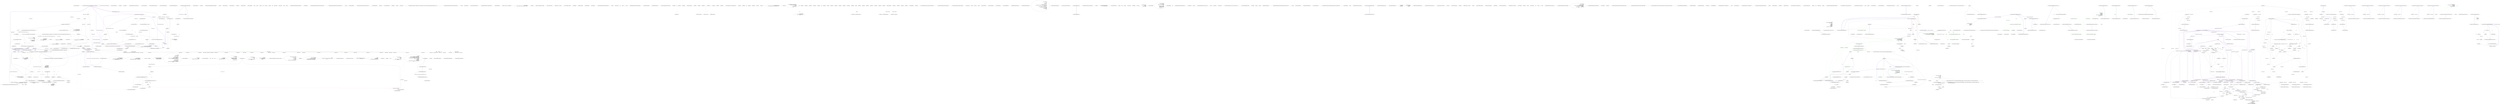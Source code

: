 digraph  {
m0_201 [cluster="System.Text.StringBuilder.Append(char)", file="InstanceBuilder.cs", label="Entry System.Text.StringBuilder.Append(char)", span="0-0"];
m0_87 [cluster="CommandLine.Text.HelpText.DefaultParsingErrorsHandler<T>(CommandLine.ParserResult<T>, CommandLine.Text.HelpText)", file="InstanceBuilder.cs", label="Entry CommandLine.Text.HelpText.DefaultParsingErrorsHandler<T>(CommandLine.ParserResult<T>, CommandLine.Text.HelpText)", span="271-271"];
m0_94 [cluster="CommandLine.Text.HelpText.DefaultParsingErrorsHandler<T>(CommandLine.ParserResult<T>, CommandLine.Text.HelpText)", file="InstanceBuilder.cs", label="parserResult == null", span="273-273"];
m0_96 [cluster="CommandLine.Text.HelpText.DefaultParsingErrorsHandler<T>(CommandLine.ParserResult<T>, CommandLine.Text.HelpText)", file="InstanceBuilder.cs", label="current == null", span="274-274"];
m0_98 [cluster="CommandLine.Text.HelpText.DefaultParsingErrorsHandler<T>(CommandLine.ParserResult<T>, CommandLine.Text.HelpText)", file="InstanceBuilder.cs", label="FilterMeaningfulErrors(((NotParsed<T>)parserResult).Errors).Empty()", span="276-276"];
m0_99 [cluster="CommandLine.Text.HelpText.DefaultParsingErrorsHandler<T>(CommandLine.ParserResult<T>, CommandLine.Text.HelpText)", file="InstanceBuilder.cs", label="return current;", span="277-277"];
m0_100 [cluster="CommandLine.Text.HelpText.DefaultParsingErrorsHandler<T>(CommandLine.ParserResult<T>, CommandLine.Text.HelpText)", file="InstanceBuilder.cs", label="var errors = RenderParsingErrorsText(parserResult,\r\n                current.SentenceBuilder.FormatError,\r\n                current.SentenceBuilder.FormatMutuallyExclusiveSetErrors,\r\n                2)", span="279-282"];
m0_102 [cluster="CommandLine.Text.HelpText.DefaultParsingErrorsHandler<T>(CommandLine.ParserResult<T>, CommandLine.Text.HelpText)", file="InstanceBuilder.cs", label="return current;", span="284-284"];
m0_103 [cluster="CommandLine.Text.HelpText.DefaultParsingErrorsHandler<T>(CommandLine.ParserResult<T>, CommandLine.Text.HelpText)", file="InstanceBuilder.cs", label="current.AddPreOptionsLine(\r\n                string.Concat(Environment.NewLine, current.SentenceBuilder.ErrorsHeadingText()))", span="286-287"];
m0_105 [cluster="CommandLine.Text.HelpText.DefaultParsingErrorsHandler<T>(CommandLine.ParserResult<T>, CommandLine.Text.HelpText)", file="InstanceBuilder.cs", label="lines.ForEach(\r\n                line => current.AddPreOptionsLine(line))", span="290-291"];
m0_106 [cluster="CommandLine.Text.HelpText.DefaultParsingErrorsHandler<T>(CommandLine.ParserResult<T>, CommandLine.Text.HelpText)", file="InstanceBuilder.cs", label="return current;", span="293-293"];
m0_95 [cluster="CommandLine.Text.HelpText.DefaultParsingErrorsHandler<T>(CommandLine.ParserResult<T>, CommandLine.Text.HelpText)", file="InstanceBuilder.cs", label="throw new ArgumentNullException(''parserResult'');", span="273-273"];
m0_97 [cluster="CommandLine.Text.HelpText.DefaultParsingErrorsHandler<T>(CommandLine.ParserResult<T>, CommandLine.Text.HelpText)", file="InstanceBuilder.cs", label="throw new ArgumentNullException(''current'');", span="274-274"];
m0_101 [cluster="CommandLine.Text.HelpText.DefaultParsingErrorsHandler<T>(CommandLine.ParserResult<T>, CommandLine.Text.HelpText)", file="InstanceBuilder.cs", label="string.IsNullOrEmpty(errors)", span="283-283"];
m0_104 [cluster="CommandLine.Text.HelpText.DefaultParsingErrorsHandler<T>(CommandLine.ParserResult<T>, CommandLine.Text.HelpText)", file="InstanceBuilder.cs", label="var lines = errors.Split(\r\n                new[] { Environment.NewLine }, StringSplitOptions.None)", span="288-289"];
m0_107 [cluster="CommandLine.Text.HelpText.DefaultParsingErrorsHandler<T>(CommandLine.ParserResult<T>, CommandLine.Text.HelpText)", file="InstanceBuilder.cs", label="Exit CommandLine.Text.HelpText.DefaultParsingErrorsHandler<T>(CommandLine.ParserResult<T>, CommandLine.Text.HelpText)", span="271-271"];
m0_108 [cluster="System.Collections.Generic.IEnumerable<TSource>.Empty<TSource>()", file="InstanceBuilder.cs", label="Entry System.Collections.Generic.IEnumerable<TSource>.Empty<TSource>()", span="31-31"];
m0_46 [cluster="Unk.Any", file="InstanceBuilder.cs", label="Entry Unk.Any", span=""];
m0_180 [cluster="System.Text.StringBuilder.AppendLine(string)", file="InstanceBuilder.cs", label="Entry System.Text.StringBuilder.AppendLine(string)", span="0-0"];
m0_0 [cluster="CommandLine.Text.HelpText.HelpText()", file="InstanceBuilder.cs", label="Entry CommandLine.Text.HelpText.HelpText()", span="36-36"];
m0_1 [cluster="CommandLine.Text.HelpText.HelpText()", file="InstanceBuilder.cs", label="Exit CommandLine.Text.HelpText.HelpText()", span="36-36"];
m0_344 [cluster="string.PadRight(int)", file="InstanceBuilder.cs", label="Entry string.PadRight(int)", span="0-0"];
m0_426 [cluster="T.ToStringInvariant<T>()", file="InstanceBuilder.cs", label="Entry T.ToStringInvariant<T>()", span="15-15"];
m0_49 [cluster="CommandLine.Text.HelpText.AddOptions<T>(CommandLine.ParserResult<T>)", file="InstanceBuilder.cs", label="Entry CommandLine.Text.HelpText.AddOptions<T>(CommandLine.ParserResult<T>)", span="331-331"];
m0_129 [cluster="CommandLine.Text.HelpText.AddOptions<T>(CommandLine.ParserResult<T>)", file="InstanceBuilder.cs", label="result == null", span="334-334"];
m0_131 [cluster="CommandLine.Text.HelpText.AddOptions<T>(CommandLine.ParserResult<T>)", file="InstanceBuilder.cs", label="return AddOptionsImpl(\r\n                GetSpecificationsFromType(result.TypeInfo.Current),\r\n                SentenceBuilder.RequiredWord(),\r\n                MaximumDisplayWidth);", span="336-339"];
m0_130 [cluster="CommandLine.Text.HelpText.AddOptions<T>(CommandLine.ParserResult<T>)", file="InstanceBuilder.cs", label="throw new ArgumentNullException(''result'');", span="334-334"];
m0_132 [cluster="CommandLine.Text.HelpText.AddOptions<T>(CommandLine.ParserResult<T>)", file="InstanceBuilder.cs", label="Exit CommandLine.Text.HelpText.AddOptions<T>(CommandLine.ParserResult<T>)", span="331-331"];
m0_219 [cluster="System.Text.StringBuilder.SafeToString()", file="InstanceBuilder.cs", label="Entry System.Text.StringBuilder.SafeToString()", span="66-66"];
m0_218 [cluster="System.Text.StringBuilder.AppendWhen(bool, params string[])", file="InstanceBuilder.cs", label="Entry System.Text.StringBuilder.AppendWhen(bool, params string[])", span="9-9"];
m0_77 [cluster="CommandLine.TypeInfo.Create(System.Type)", file="InstanceBuilder.cs", label="Entry CommandLine.TypeInfo.Create(System.Type)", span="29-29"];
m0_75 [cluster="System.Collections.Generic.IEnumerable<TSource>.Single<TSource>()", file="InstanceBuilder.cs", label="Entry System.Collections.Generic.IEnumerable<TSource>.Single<TSource>()", span="0-0"];
m0_368 [cluster="System.Text.StringBuilder.AppendFormat(string, object)", file="InstanceBuilder.cs", label="Entry System.Text.StringBuilder.AppendFormat(string, object)", span="0-0"];
m0_167 [cluster="System.Text.StringBuilder.AppendIfNotEmpty(params string[])", file="InstanceBuilder.cs", label="Entry System.Text.StringBuilder.AppendIfNotEmpty(params string[])", span="57-57"];
m0_121 [cluster="CommandLine.Text.HelpText.ToString()", file="InstanceBuilder.cs", label="Entry CommandLine.Text.HelpText.ToString()", span="469-469"];
m0_213 [cluster="CommandLine.Text.HelpText.ToString()", file="InstanceBuilder.cs", label="int ExtraLength = 10", span="471-471"];
m0_214 [cluster="CommandLine.Text.HelpText.ToString()", file="InstanceBuilder.cs", label="return\r\n                new StringBuilder(\r\n                    heading.SafeLength() + copyright.SafeLength() + preOptionsHelp.SafeLength() +\r\n                        optionsHelp.SafeLength() + ExtraLength).Append(heading)\r\n                    .AppendWhen(!string.IsNullOrEmpty(copyright), Environment.NewLine, copyright)\r\n                    .AppendWhen(preOptionsHelp.Length > 0, Environment.NewLine, preOptionsHelp.ToString())\r\n                    .AppendWhen(\r\n                        optionsHelp != null && optionsHelp.Length > 0,\r\n                        Environment.NewLine,\r\n                        Environment.NewLine,\r\n                        optionsHelp.SafeToString())\r\n                    .AppendWhen(postOptionsHelp.Length > 0, Environment.NewLine, postOptionsHelp.ToString())\r\n                .ToString();", span="472-484"];
m0_215 [cluster="CommandLine.Text.HelpText.ToString()", file="InstanceBuilder.cs", label="Exit CommandLine.Text.HelpText.ToString()", span="469-469"];
m0_216 [cluster="string.SafeLength()", file="InstanceBuilder.cs", label="Entry string.SafeLength()", span="40-40"];
m0_125 [cluster="CommandLine.Text.HelpText.AddPostOptionsLine(string)", file="InstanceBuilder.cs", label="Entry CommandLine.Text.HelpText.AddPostOptionsLine(string)", span="321-321"];
m0_126 [cluster="CommandLine.Text.HelpText.AddPostOptionsLine(string)", file="InstanceBuilder.cs", label="return AddLine(postOptionsHelp, value);", span="323-323"];
m0_127 [cluster="CommandLine.Text.HelpText.AddPostOptionsLine(string)", file="InstanceBuilder.cs", label="Exit CommandLine.Text.HelpText.AddPostOptionsLine(string)", span="321-321"];
m0_110 [cluster="string.IsNullOrEmpty(string)", file="InstanceBuilder.cs", label="Entry string.IsNullOrEmpty(string)", span="0-0"];
m0_392 [cluster="CommandLine.Text.HelpText.GetMaxOptionLength(CommandLine.Core.OptionSpecification)", file="InstanceBuilder.cs", label="Entry CommandLine.Text.HelpText.GetMaxOptionLength(CommandLine.Core.OptionSpecification)", span="740-740"];
m0_395 [cluster="CommandLine.Text.HelpText.GetMaxOptionLength(CommandLine.Core.OptionSpecification)", file="InstanceBuilder.cs", label="var specLength = 0", span="742-742"];
m0_396 [cluster="CommandLine.Text.HelpText.GetMaxOptionLength(CommandLine.Core.OptionSpecification)", file="InstanceBuilder.cs", label="var hasShort = spec.ShortName.Length > 0", span="744-744"];
m0_397 [cluster="CommandLine.Text.HelpText.GetMaxOptionLength(CommandLine.Core.OptionSpecification)", file="InstanceBuilder.cs", label="var hasLong = spec.LongName.Length > 0", span="745-745"];
m0_399 [cluster="CommandLine.Text.HelpText.GetMaxOptionLength(CommandLine.Core.OptionSpecification)", file="InstanceBuilder.cs", label="spec.MetaValue.Length > 0", span="748-748"];
m0_400 [cluster="CommandLine.Text.HelpText.GetMaxOptionLength(CommandLine.Core.OptionSpecification)", file="InstanceBuilder.cs", label="metaLength = spec.MetaValue.Length + 1", span="749-749"];
m0_407 [cluster="CommandLine.Text.HelpText.GetMaxOptionLength(CommandLine.Core.OptionSpecification)", file="InstanceBuilder.cs", label="specLength += spec.LongName.Length", span="762-762"];
m0_402 [cluster="CommandLine.Text.HelpText.GetMaxOptionLength(CommandLine.Core.OptionSpecification)", file="InstanceBuilder.cs", label="++specLength", span="753-753"];
m0_412 [cluster="CommandLine.Text.HelpText.GetMaxOptionLength(CommandLine.Core.OptionSpecification)", file="InstanceBuilder.cs", label="specLength += 2", span="770-770"];
m0_413 [cluster="CommandLine.Text.HelpText.GetMaxOptionLength(CommandLine.Core.OptionSpecification)", file="InstanceBuilder.cs", label="return specLength;", span="772-772"];
m0_401 [cluster="CommandLine.Text.HelpText.GetMaxOptionLength(CommandLine.Core.OptionSpecification)", file="InstanceBuilder.cs", label=hasShort, span="751-751"];
m0_411 [cluster="CommandLine.Text.HelpText.GetMaxOptionLength(CommandLine.Core.OptionSpecification)", file="InstanceBuilder.cs", label="hasShort && hasLong", span="769-769"];
m0_398 [cluster="CommandLine.Text.HelpText.GetMaxOptionLength(CommandLine.Core.OptionSpecification)", file="InstanceBuilder.cs", label="var metaLength = 0", span="747-747"];
m0_406 [cluster="CommandLine.Text.HelpText.GetMaxOptionLength(CommandLine.Core.OptionSpecification)", file="InstanceBuilder.cs", label=hasLong, span="760-760"];
m0_405 [cluster="CommandLine.Text.HelpText.GetMaxOptionLength(CommandLine.Core.OptionSpecification)", file="InstanceBuilder.cs", label="specLength += metaLength", span="757-757"];
m0_410 [cluster="CommandLine.Text.HelpText.GetMaxOptionLength(CommandLine.Core.OptionSpecification)", file="InstanceBuilder.cs", label="specLength += metaLength", span="766-766"];
m0_403 [cluster="CommandLine.Text.HelpText.GetMaxOptionLength(CommandLine.Core.OptionSpecification)", file="InstanceBuilder.cs", label=AddDashesToOption, span="754-754"];
m0_404 [cluster="CommandLine.Text.HelpText.GetMaxOptionLength(CommandLine.Core.OptionSpecification)", file="InstanceBuilder.cs", label="++specLength", span="755-755"];
m0_408 [cluster="CommandLine.Text.HelpText.GetMaxOptionLength(CommandLine.Core.OptionSpecification)", file="InstanceBuilder.cs", label=AddDashesToOption, span="763-763"];
m0_409 [cluster="CommandLine.Text.HelpText.GetMaxOptionLength(CommandLine.Core.OptionSpecification)", file="InstanceBuilder.cs", label="specLength += 2", span="764-764"];
m0_414 [cluster="CommandLine.Text.HelpText.GetMaxOptionLength(CommandLine.Core.OptionSpecification)", file="InstanceBuilder.cs", label="Exit CommandLine.Text.HelpText.GetMaxOptionLength(CommandLine.Core.OptionSpecification)", span="740-740"];
m0_203 [cluster="Unk.FormatCommandLine", file="InstanceBuilder.cs", label="Entry Unk.FormatCommandLine", span=""];
m0_290 [cluster="CommandLine.Text.HelpText.AdaptVerbsToSpecifications(System.Collections.Generic.IEnumerable<System.Type>)", file="InstanceBuilder.cs", label="return (from verbTuple in Verb.SelectFromTypes(types)\r\n                    select\r\n                        OptionSpecification.NewSwitch(\r\n                            string.Empty,\r\n                            verbTuple.Item1.Name,\r\n                            false,\r\n                            verbTuple.Item1.HelpText,\r\n                            string.Empty)).Concat(new[] { MakeHelpEntry(), MakeVersionEntry() });", span="565-572"];
m0_142 [cluster="CommandLine.Text.HelpText.AdaptVerbsToSpecifications(System.Collections.Generic.IEnumerable<System.Type>)", file="InstanceBuilder.cs", label="Entry CommandLine.Text.HelpText.AdaptVerbsToSpecifications(System.Collections.Generic.IEnumerable<System.Type>)", span="563-563"];
m0_291 [cluster="CommandLine.Text.HelpText.AdaptVerbsToSpecifications(System.Collections.Generic.IEnumerable<System.Type>)", file="InstanceBuilder.cs", label="Exit CommandLine.Text.HelpText.AdaptVerbsToSpecifications(System.Collections.Generic.IEnumerable<System.Type>)", span="563-563"];
m0_347 [cluster="string.Trim()", file="InstanceBuilder.cs", label="Entry string.Trim()", span="0-0"];
m0_217 [cluster="System.Text.StringBuilder.SafeLength()", file="InstanceBuilder.cs", label="Entry System.Text.StringBuilder.SafeLength()", span="73-73"];
m0_292 [cluster="CommandLine.Core.Verb.SelectFromTypes(System.Collections.Generic.IEnumerable<System.Type>)", file="InstanceBuilder.cs", label="Entry CommandLine.Core.Verb.SelectFromTypes(System.Collections.Generic.IEnumerable<System.Type>)", span="40-40"];
m0_346 [cluster="string.FormatInvariant(params object[])", file="InstanceBuilder.cs", label="Entry string.FormatInvariant(params object[])", span="20-20"];
m0_23 [cluster="System.ArgumentNullException.ArgumentNullException(string)", file="InstanceBuilder.cs", label="Entry System.ArgumentNullException.ArgumentNullException(string)", span="0-0"];
m0_249 [cluster="string.Substring(int)", file="InstanceBuilder.cs", label="Entry string.Substring(int)", span="0-0"];
m0_109 [cluster="CommandLine.Text.HelpText.RenderParsingErrorsText<T>(CommandLine.ParserResult<T>, System.Func<CommandLine.Error, string>, System.Func<System.Collections.Generic.IEnumerable<CommandLine.MutuallyExclusiveSetError>, string>, int)", file="InstanceBuilder.cs", label="Entry CommandLine.Text.HelpText.RenderParsingErrorsText<T>(CommandLine.ParserResult<T>, System.Func<CommandLine.Error, string>, System.Func<System.Collections.Generic.IEnumerable<CommandLine.MutuallyExclusiveSetError>, string>, int)", span="398-398"];
m0_155 [cluster="CommandLine.Text.HelpText.RenderParsingErrorsText<T>(CommandLine.ParserResult<T>, System.Func<CommandLine.Error, string>, System.Func<System.Collections.Generic.IEnumerable<CommandLine.MutuallyExclusiveSetError>, string>, int)", file="InstanceBuilder.cs", label="parserResult == null", span="404-404"];
m0_157 [cluster="CommandLine.Text.HelpText.RenderParsingErrorsText<T>(CommandLine.ParserResult<T>, System.Func<CommandLine.Error, string>, System.Func<System.Collections.Generic.IEnumerable<CommandLine.MutuallyExclusiveSetError>, string>, int)", file="InstanceBuilder.cs", label="var meaningfulErrors =\r\n                FilterMeaningfulErrors(((NotParsed<T>)parserResult).Errors)", span="406-407"];
m0_161 [cluster="CommandLine.Text.HelpText.RenderParsingErrorsText<T>(CommandLine.ParserResult<T>, System.Func<CommandLine.Error, string>, System.Func<System.Collections.Generic.IEnumerable<CommandLine.MutuallyExclusiveSetError>, string>, int)", file="InstanceBuilder.cs", label="meaningfulErrors\r\n                .Where(e => e.Tag != ErrorType.MutuallyExclusiveSetError)\r\n                .ForEach(\r\n                    error =>\r\n                        {\r\n                            var line = new StringBuilder(indent.Spaces())\r\n                                .Append(formatError(error)); \r\n                            text.AppendLine(line.ToString());\r\n                        })", span="412-420"];
m0_162 [cluster="CommandLine.Text.HelpText.RenderParsingErrorsText<T>(CommandLine.ParserResult<T>, System.Func<CommandLine.Error, string>, System.Func<System.Collections.Generic.IEnumerable<CommandLine.MutuallyExclusiveSetError>, string>, int)", file="InstanceBuilder.cs", label="return text.AppendIfNotEmpty(\r\n                formatMutuallyExclusiveSetErrors(\r\n                    meaningfulErrors.OfType<MutuallyExclusiveSetError>()))\r\n                .ToString();", span="422-425"];
m0_156 [cluster="CommandLine.Text.HelpText.RenderParsingErrorsText<T>(CommandLine.ParserResult<T>, System.Func<CommandLine.Error, string>, System.Func<System.Collections.Generic.IEnumerable<CommandLine.MutuallyExclusiveSetError>, string>, int)", file="InstanceBuilder.cs", label="throw new ArgumentNullException(''parserResult'');", span="404-404"];
m0_158 [cluster="CommandLine.Text.HelpText.RenderParsingErrorsText<T>(CommandLine.ParserResult<T>, System.Func<CommandLine.Error, string>, System.Func<System.Collections.Generic.IEnumerable<CommandLine.MutuallyExclusiveSetError>, string>, int)", file="InstanceBuilder.cs", label="meaningfulErrors.Empty()", span="408-408"];
m0_159 [cluster="CommandLine.Text.HelpText.RenderParsingErrorsText<T>(CommandLine.ParserResult<T>, System.Func<CommandLine.Error, string>, System.Func<System.Collections.Generic.IEnumerable<CommandLine.MutuallyExclusiveSetError>, string>, int)", file="InstanceBuilder.cs", label="return string.Empty;", span="409-409"];
m0_160 [cluster="CommandLine.Text.HelpText.RenderParsingErrorsText<T>(CommandLine.ParserResult<T>, System.Func<CommandLine.Error, string>, System.Func<System.Collections.Generic.IEnumerable<CommandLine.MutuallyExclusiveSetError>, string>, int)", file="InstanceBuilder.cs", label="var text = new StringBuilder()", span="411-411"];
m0_163 [cluster="CommandLine.Text.HelpText.RenderParsingErrorsText<T>(CommandLine.ParserResult<T>, System.Func<CommandLine.Error, string>, System.Func<System.Collections.Generic.IEnumerable<CommandLine.MutuallyExclusiveSetError>, string>, int)", file="InstanceBuilder.cs", label="Exit CommandLine.Text.HelpText.RenderParsingErrorsText<T>(CommandLine.ParserResult<T>, System.Func<CommandLine.Error, string>, System.Func<System.Collections.Generic.IEnumerable<CommandLine.MutuallyExclusiveSetError>, string>, int)", span="398-398"];
m0_41 [cluster="CommandLine.Text.HelpText.FilterMeaningfulErrors(System.Collections.Generic.IEnumerable<CommandLine.Error>)", file="InstanceBuilder.cs", label="Entry CommandLine.Text.HelpText.FilterMeaningfulErrors(System.Collections.Generic.IEnumerable<CommandLine.Error>)", span="487-487"];
m0_220 [cluster="CommandLine.Text.HelpText.FilterMeaningfulErrors(System.Collections.Generic.IEnumerable<CommandLine.Error>)", file="InstanceBuilder.cs", label="return errors.Where(e => e.Tag != ErrorType.HelpRequestedError && e.Tag != ErrorType.HelpVerbRequestedError);", span="489-489"];
m0_221 [cluster="CommandLine.Text.HelpText.FilterMeaningfulErrors(System.Collections.Generic.IEnumerable<CommandLine.Error>)", file="InstanceBuilder.cs", label="Exit CommandLine.Text.HelpText.FilterMeaningfulErrors(System.Collections.Generic.IEnumerable<CommandLine.Error>)", span="487-487"];
m0_199 [cluster="Unk.Empty", file="InstanceBuilder.cs", label="Entry Unk.Empty", span=""];
m0_265 [cluster="System.Type.GetUsageData()", file="InstanceBuilder.cs", label="Entry System.Type.GetUsageData()", span="39-39"];
m0_47 [cluster="System.Collections.Generic.IEnumerable<TSource>.ToArray<TSource>()", file="InstanceBuilder.cs", label="Entry System.Collections.Generic.IEnumerable<TSource>.ToArray<TSource>()", span="0-0"];
m0_367 [cluster="System.Text.StringBuilder.AppendWhen(bool, params char[])", file="InstanceBuilder.cs", label="Entry System.Text.StringBuilder.AppendWhen(bool, params char[])", span="18-18"];
m0_44 [cluster="CommandLine.Infrastructure.ReflectionHelper.GetAttribute<TAttribute>()", file="InstanceBuilder.cs", label="Entry CommandLine.Infrastructure.ReflectionHelper.GetAttribute<TAttribute>()", span="12-12"];
m0_305 [cluster="CommandLine.Text.HelpText.AddOption(string, int, CommandLine.Core.Specification, int)", file="InstanceBuilder.cs", label="Entry CommandLine.Text.HelpText.AddOption(string, int, CommandLine.Core.Specification, int)", span="620-620"];
m0_313 [cluster="CommandLine.Text.HelpText.AddOption(string, int, CommandLine.Core.Specification, int)", file="InstanceBuilder.cs", label="optionsHelp.Append(''  '')", span="622-622"];
m0_314 [cluster="CommandLine.Text.HelpText.AddOption(string, int, CommandLine.Core.Specification, int)", file="InstanceBuilder.cs", label="var name = new StringBuilder(maxLength)\r\n                .BimapIf(\r\n                    specification.Tag == SpecificationType.Option,\r\n                    it => it.Append(AddOptionName(maxLength, (OptionSpecification)specification)),\r\n                    it => it.Append(AddValueName(maxLength, (ValueSpecification)specification)))", span="623-627"];
m0_315 [cluster="CommandLine.Text.HelpText.AddOption(string, int, CommandLine.Core.Specification, int)", file="InstanceBuilder.cs", label="optionsHelp\r\n                .Append(name.Length < maxLength ? name.ToString().PadRight(maxLength) : name.ToString())\r\n                .Append(''    '')", span="629-631"];
m0_316 [cluster="CommandLine.Text.HelpText.AddOption(string, int, CommandLine.Core.Specification, int)", file="InstanceBuilder.cs", label="var optionHelpText = specification.HelpText", span="633-633"];
m0_317 [cluster="CommandLine.Text.HelpText.AddOption(string, int, CommandLine.Core.Specification, int)", file="InstanceBuilder.cs", label="addEnumValuesToHelpText && specification.EnumValues.Any()", span="635-635"];
m0_318 [cluster="CommandLine.Text.HelpText.AddOption(string, int, CommandLine.Core.Specification, int)", file="InstanceBuilder.cs", label="optionHelpText += '' Valid values: '' + string.Join('', '', specification.EnumValues)", span="636-636"];
m0_319 [cluster="CommandLine.Text.HelpText.AddOption(string, int, CommandLine.Core.Specification, int)", file="InstanceBuilder.cs", label="specification.DefaultValue.Do(\r\n                defaultValue => optionHelpText = ''(Default: {0}) ''.FormatLocal(defaultValue) + optionHelpText)", span="638-639"];
m0_320 [cluster="CommandLine.Text.HelpText.AddOption(string, int, CommandLine.Core.Specification, int)", file="InstanceBuilder.cs", label="specification.Required", span="641-641"];
m0_321 [cluster="CommandLine.Text.HelpText.AddOption(string, int, CommandLine.Core.Specification, int)", file="InstanceBuilder.cs", label="optionHelpText = ''{0} ''.FormatInvariant(requiredWord) + optionHelpText", span="642-642"];
m0_327 [cluster="CommandLine.Text.HelpText.AddOption(string, int, CommandLine.Core.Specification, int)", file="InstanceBuilder.cs", label="words[i].Length < (widthOfHelpText - wordBuffer)", span="652-652"];
m0_330 [cluster="CommandLine.Text.HelpText.AddOption(string, int, CommandLine.Core.Specification, int)", file="InstanceBuilder.cs", label="(widthOfHelpText - wordBuffer) > 1 && i != words.Length - 1", span="656-656"];
m0_333 [cluster="CommandLine.Text.HelpText.AddOption(string, int, CommandLine.Core.Specification, int)", file="InstanceBuilder.cs", label="words[i].Length >= widthOfHelpText && wordBuffer == 0", span="662-662"];
m0_334 [cluster="CommandLine.Text.HelpText.AddOption(string, int, CommandLine.Core.Specification, int)", file="InstanceBuilder.cs", label="optionsHelp.Append(words[i].Substring(0, widthOfHelpText))", span="664-664"];
m0_335 [cluster="CommandLine.Text.HelpText.AddOption(string, int, CommandLine.Core.Specification, int)", file="InstanceBuilder.cs", label="wordBuffer = widthOfHelpText", span="665-665"];
m0_338 [cluster="CommandLine.Text.HelpText.AddOption(string, int, CommandLine.Core.Specification, int)", file="InstanceBuilder.cs", label="optionsHelp.AppendWhen(optionHelpText.Length > 0, Environment.NewLine,\r\n                        new string(' ', maxLength + 6))", span="673-674"];
m0_339 [cluster="CommandLine.Text.HelpText.AddOption(string, int, CommandLine.Core.Specification, int)", file="InstanceBuilder.cs", label="optionHelpText.Length > widthOfHelpText", span="676-676"];
m0_322 [cluster="CommandLine.Text.HelpText.AddOption(string, int, CommandLine.Core.Specification, int)", file="InstanceBuilder.cs", label="!string.IsNullOrEmpty(optionHelpText)", span="644-644"];
m0_324 [cluster="CommandLine.Text.HelpText.AddOption(string, int, CommandLine.Core.Specification, int)", file="InstanceBuilder.cs", label="var words = optionHelpText.Split(' ')", span="649-649"];
m0_337 [cluster="CommandLine.Text.HelpText.AddOption(string, int, CommandLine.Core.Specification, int)", file="InstanceBuilder.cs", label="optionHelpText = optionHelpText.Substring(Math.Min(wordBuffer, optionHelpText.Length)).Trim()", span="672-672"];
m0_340 [cluster="CommandLine.Text.HelpText.AddOption(string, int, CommandLine.Core.Specification, int)", file="InstanceBuilder.cs", label="optionsHelp\r\n                .Append(optionHelpText)\r\n                .Append(Environment.NewLine)\r\n                .AppendWhen(additionalNewLineAfterOption, Environment.NewLine)", span="679-682"];
m0_323 [cluster="CommandLine.Text.HelpText.AddOption(string, int, CommandLine.Core.Specification, int)", file="InstanceBuilder.cs", label="var wordBuffer = 0", span="648-648"];
m0_329 [cluster="CommandLine.Text.HelpText.AddOption(string, int, CommandLine.Core.Specification, int)", file="InstanceBuilder.cs", label="wordBuffer += words[i].Length", span="655-655"];
m0_325 [cluster="CommandLine.Text.HelpText.AddOption(string, int, CommandLine.Core.Specification, int)", file="InstanceBuilder.cs", label="var i = 0", span="650-650"];
m0_326 [cluster="CommandLine.Text.HelpText.AddOption(string, int, CommandLine.Core.Specification, int)", file="InstanceBuilder.cs", label="i < words.Length", span="650-650"];
m0_328 [cluster="CommandLine.Text.HelpText.AddOption(string, int, CommandLine.Core.Specification, int)", file="InstanceBuilder.cs", label="optionsHelp.Append(words[i])", span="654-654"];
m0_336 [cluster="CommandLine.Text.HelpText.AddOption(string, int, CommandLine.Core.Specification, int)", file="InstanceBuilder.cs", label="i++", span="650-650"];
m0_332 [cluster="CommandLine.Text.HelpText.AddOption(string, int, CommandLine.Core.Specification, int)", file="InstanceBuilder.cs", label="wordBuffer++", span="659-659"];
m0_331 [cluster="CommandLine.Text.HelpText.AddOption(string, int, CommandLine.Core.Specification, int)", file="InstanceBuilder.cs", label="optionsHelp.Append('' '')", span="658-658"];
m0_341 [cluster="CommandLine.Text.HelpText.AddOption(string, int, CommandLine.Core.Specification, int)", file="InstanceBuilder.cs", label="return this;", span="684-684"];
m0_342 [cluster="CommandLine.Text.HelpText.AddOption(string, int, CommandLine.Core.Specification, int)", file="InstanceBuilder.cs", label="Exit CommandLine.Text.HelpText.AddOption(string, int, CommandLine.Core.Specification, int)", span="620-620"];
m0_309 [cluster="CommandLine.Text.HelpText.MakeVersionEntry()", file="InstanceBuilder.cs", label="Exit CommandLine.Text.HelpText.MakeVersionEntry()", span="603-603"];
m0_257 [cluster="CommandLine.Text.HelpText.MakeVersionEntry()", file="InstanceBuilder.cs", label="Entry CommandLine.Text.HelpText.MakeVersionEntry()", span="603-603"];
m0_308 [cluster="CommandLine.Text.HelpText.MakeVersionEntry()", file="InstanceBuilder.cs", label="return OptionSpecification.NewSwitch(\r\n                string.Empty,\r\n                ''version'',\r\n                false,\r\n                sentenceBuilder.VersionCommandText(AddDashesToOption),\r\n                string.Empty);", span="605-610"];
m0_369 [cluster="System.Text.StringBuilder.AppendFormatWhen(bool, string, params object[])", file="InstanceBuilder.cs", label="Entry System.Text.StringBuilder.AppendFormatWhen(bool, string, params object[])", span="27-27"];
m0_112 [cluster="string.Concat(string, string)", file="InstanceBuilder.cs", label="Entry string.Concat(string, string)", span="0-0"];
m0_388 [cluster="lambda expression", file="InstanceBuilder.cs", label="Entry lambda expression", span="729-736"];
m0_51 [cluster="lambda expression", file="InstanceBuilder.cs", label="license.AddToHelpText(auto, true)", span="220-220"];
m0_55 [cluster="lambda expression", file="InstanceBuilder.cs", label="usage.AddToHelpText(auto, true)", span="223-223"];
m0_50 [cluster="lambda expression", file="InstanceBuilder.cs", label="Entry lambda expression", span="220-220"];
m0_54 [cluster="lambda expression", file="InstanceBuilder.cs", label="Entry lambda expression", span="223-223"];
m0_57 [cluster="lambda expression", file="InstanceBuilder.cs", label="Entry lambda expression", span="225-225"];
m0_52 [cluster="lambda expression", file="InstanceBuilder.cs", label="Exit lambda expression", span="220-220"];
m0_56 [cluster="lambda expression", file="InstanceBuilder.cs", label="Exit lambda expression", span="223-223"];
m0_58 [cluster="lambda expression", file="InstanceBuilder.cs", label="e.Tag == ErrorType.NoVerbSelectedError", span="225-225"];
m0_59 [cluster="lambda expression", file="InstanceBuilder.cs", label="Exit lambda expression", span="225-225"];
m0_85 [cluster="lambda expression", file="InstanceBuilder.cs", label="DefaultParsingErrorsHandler(parserResult, current)", span="257-257"];
m0_92 [cluster="lambda expression", file="InstanceBuilder.cs", label="DefaultParsingErrorsHandler(parserResult, current)", span="263-263"];
m0_78 [cluster="lambda expression", file="InstanceBuilder.cs", label="Entry lambda expression", span="253-253"];
m0_81 [cluster="lambda expression", file="InstanceBuilder.cs", label="Entry lambda expression", span="256-256"];
m0_89 [cluster="lambda expression", file="InstanceBuilder.cs", label="DefaultParsingErrorsHandler(pr, current)", span="262-262"];
m0_88 [cluster="lambda expression", file="InstanceBuilder.cs", label="Entry lambda expression", span="262-262"];
m0_91 [cluster="lambda expression", file="InstanceBuilder.cs", label="Entry lambda expression", span="263-263"];
m0_84 [cluster="lambda expression", file="InstanceBuilder.cs", label="Entry lambda expression", span="257-257"];
m0_79 [cluster="lambda expression", file="InstanceBuilder.cs", label="e.Tag == ErrorType.VersionRequestedError", span="253-253"];
m0_80 [cluster="lambda expression", file="InstanceBuilder.cs", label="Exit lambda expression", span="253-253"];
m0_82 [cluster="lambda expression", file="InstanceBuilder.cs", label="e.Tag == ErrorType.HelpVerbRequestedError", span="256-256"];
m0_83 [cluster="lambda expression", file="InstanceBuilder.cs", label="Exit lambda expression", span="256-256"];
m0_86 [cluster="lambda expression", file="InstanceBuilder.cs", label="Exit lambda expression", span="257-257"];
m0_90 [cluster="lambda expression", file="InstanceBuilder.cs", label="Exit lambda expression", span="262-262"];
m0_93 [cluster="lambda expression", file="InstanceBuilder.cs", label="Exit lambda expression", span="263-263"];
m0_116 [cluster="lambda expression", file="InstanceBuilder.cs", label="current.AddPreOptionsLine(line)", span="291-291"];
m0_115 [cluster="lambda expression", file="InstanceBuilder.cs", label="Entry lambda expression", span="291-291"];
m0_117 [cluster="lambda expression", file="InstanceBuilder.cs", label="Exit lambda expression", span="291-291"];
m0_173 [cluster="lambda expression", file="InstanceBuilder.cs", label="var line = new StringBuilder(indent.Spaces())\r\n                                .Append(formatError(error))", span="417-418"];
m0_174 [cluster="lambda expression", file="InstanceBuilder.cs", label="text.AppendLine(line.ToString())", span="419-419"];
m0_169 [cluster="lambda expression", file="InstanceBuilder.cs", label="Entry lambda expression", span="413-413"];
m0_172 [cluster="lambda expression", file="InstanceBuilder.cs", label="Entry lambda expression", span="415-420"];
m0_170 [cluster="lambda expression", file="InstanceBuilder.cs", label="e.Tag != ErrorType.MutuallyExclusiveSetError", span="413-413"];
m0_171 [cluster="lambda expression", file="InstanceBuilder.cs", label="Exit lambda expression", span="413-413"];
m0_175 [cluster="lambda expression", file="InstanceBuilder.cs", label="Exit lambda expression", span="415-420"];
m0_205 [cluster="lambda expression", file="InstanceBuilder.cs", label="Entry lambda expression", span="433-433"];
m0_209 [cluster="lambda expression", file="InstanceBuilder.cs", label="config.PreferShortName = s.PreferShortName", span="452-452"];
m0_210 [cluster="lambda expression", file="InstanceBuilder.cs", label="config.GroupSwitches = s.GroupSwitches", span="453-453"];
m0_211 [cluster="lambda expression", file="InstanceBuilder.cs", label="config.UseEqualToken = s.UseEqualToken", span="454-454"];
m0_208 [cluster="lambda expression", file="InstanceBuilder.cs", label="Entry lambda expression", span="450-455"];
m0_206 [cluster="lambda expression", file="InstanceBuilder.cs", label=x, span="433-433"];
m0_207 [cluster="lambda expression", file="InstanceBuilder.cs", label="Exit lambda expression", span="433-433"];
m0_212 [cluster="lambda expression", file="InstanceBuilder.cs", label="Exit lambda expression", span="450-455"];
m0_222 [cluster="lambda expression", file="InstanceBuilder.cs", label="Entry lambda expression", span="489-489"];
m0_223 [cluster="lambda expression", file="InstanceBuilder.cs", label="e.Tag != ErrorType.HelpRequestedError && e.Tag != ErrorType.HelpVerbRequestedError", span="489-489"];
m0_224 [cluster="lambda expression", file="InstanceBuilder.cs", label="Exit lambda expression", span="489-489"];
m0_260 [cluster="lambda expression", file="InstanceBuilder.cs", label="Entry lambda expression", span="536-536"];
m0_261 [cluster="lambda expression", file="InstanceBuilder.cs", label="v.Index", span="536-536"];
m0_262 [cluster="lambda expression", file="InstanceBuilder.cs", label="Exit lambda expression", span="536-536"];
m0_267 [cluster="lambda expression", file="InstanceBuilder.cs", label="Entry lambda expression", span="545-560"];
m0_268 [cluster="lambda expression", file="InstanceBuilder.cs", label="var prop = tuple.Item1", span="547-547"];
m0_269 [cluster="lambda expression", file="InstanceBuilder.cs", label="var attr = tuple.Item2", span="548-548"];
m0_270 [cluster="lambda expression", file="InstanceBuilder.cs", label="var examples = (IEnumerable<Example>)prop\r\n                        .GetValue(null, BindingFlags.Public | BindingFlags.Static | BindingFlags.GetProperty, null, null, null)", span="550-551"];
m0_271 [cluster="lambda expression", file="InstanceBuilder.cs", label="var groups = attr.Groups", span="552-552"];
m0_272 [cluster="lambda expression", file="InstanceBuilder.cs", label="return examples.Select(example => groups.ContainsKey(example.Group)\r\n                        ? example.WithGroupDescription(groups[example.Group])\r\n                        : example)\r\n                            .OrderBy(x => x.Group)\r\n                            .ThenBy(x => x.GroupDescription)\r\n                        .Memorize();", span="554-559"];
m0_280 [cluster="lambda expression", file="InstanceBuilder.cs", label="groups.ContainsKey(example.Group)\r\n                        ? example.WithGroupDescription(groups[example.Group])\r\n                        : example", span="554-556"];
m0_273 [cluster="lambda expression", file="InstanceBuilder.cs", label="Exit lambda expression", span="545-560"];
m0_279 [cluster="lambda expression", file="InstanceBuilder.cs", label="Entry lambda expression", span="554-556"];
m0_284 [cluster="lambda expression", file="InstanceBuilder.cs", label="Entry lambda expression", span="557-557"];
m0_287 [cluster="lambda expression", file="InstanceBuilder.cs", label="Entry lambda expression", span="558-558"];
m0_281 [cluster="lambda expression", file="InstanceBuilder.cs", label="Exit lambda expression", span="554-556"];
m0_285 [cluster="lambda expression", file="InstanceBuilder.cs", label="x.Group", span="557-557"];
m0_286 [cluster="lambda expression", file="InstanceBuilder.cs", label="Exit lambda expression", span="557-557"];
m0_288 [cluster="lambda expression", file="InstanceBuilder.cs", label="x.GroupDescription", span="558-558"];
m0_289 [cluster="lambda expression", file="InstanceBuilder.cs", label="Exit lambda expression", span="558-558"];
m0_303 [cluster="lambda expression", file="InstanceBuilder.cs", label="AddOption(requiredWord, maxLength, option, remainingSpace)", span="588-588"];
m0_302 [cluster="lambda expression", file="InstanceBuilder.cs", label="Entry lambda expression", span="587-588"];
m0_304 [cluster="lambda expression", file="InstanceBuilder.cs", label="Exit lambda expression", span="587-588"];
m0_350 [cluster="lambda expression", file="InstanceBuilder.cs", label="it.Append(AddOptionName(maxLength, (OptionSpecification)specification))", span="626-626"];
m0_354 [cluster="lambda expression", file="InstanceBuilder.cs", label="it.Append(AddValueName(maxLength, (ValueSpecification)specification))", span="627-627"];
m0_349 [cluster="lambda expression", file="InstanceBuilder.cs", label="Entry lambda expression", span="626-626"];
m0_353 [cluster="lambda expression", file="InstanceBuilder.cs", label="Entry lambda expression", span="627-627"];
m0_357 [cluster="lambda expression", file="InstanceBuilder.cs", label="Entry lambda expression", span="639-639"];
m0_358 [cluster="lambda expression", file="InstanceBuilder.cs", label="optionHelpText = ''(Default: {0}) ''.FormatLocal(defaultValue) + optionHelpText", span="639-639"];
m0_351 [cluster="lambda expression", file="InstanceBuilder.cs", label="Exit lambda expression", span="626-626"];
m0_355 [cluster="lambda expression", file="InstanceBuilder.cs", label="Exit lambda expression", span="627-627"];
m0_359 [cluster="lambda expression", file="InstanceBuilder.cs", label="Exit lambda expression", span="639-639"];
m0_365 [cluster="lambda expression", file="InstanceBuilder.cs", label="it\r\n                            .AppendWhen(addDashesToOption, '-')\r\n                            .AppendFormat(''{0}'', specification.ShortName)\r\n                            .AppendFormatWhen(specification.MetaValue.Length > 0, '' {0}'', specification.MetaValue)\r\n                            .AppendWhen(specification.LongName.Length > 0, '', '')", span="693-697"];
m0_371 [cluster="lambda expression", file="InstanceBuilder.cs", label="it\r\n                            .AppendWhen(addDashesToOption, ''--'')\r\n                            .AppendFormat(''{0}'', specification.LongName)\r\n                            .AppendFormatWhen(specification.MetaValue.Length > 0, ''={0}'', specification.MetaValue)", span="700-703"];
m0_364 [cluster="lambda expression", file="InstanceBuilder.cs", label="Entry lambda expression", span="693-697"];
m0_370 [cluster="lambda expression", file="InstanceBuilder.cs", label="Entry lambda expression", span="700-703"];
m0_366 [cluster="lambda expression", file="InstanceBuilder.cs", label="Exit lambda expression", span="693-697"];
m0_372 [cluster="lambda expression", file="InstanceBuilder.cs", label="Exit lambda expression", span="700-703"];
m0_376 [cluster="lambda expression", file="InstanceBuilder.cs", label="it.AppendFormat(''{0} (pos. {1})'', specification.MetaName, specification.Index)", span="712-712"];
m0_380 [cluster="lambda expression", file="InstanceBuilder.cs", label="it.AppendFormat(''value pos. {0}'', specification.Index)", span="713-713"];
m0_375 [cluster="lambda expression", file="InstanceBuilder.cs", label="Entry lambda expression", span="712-712"];
m0_379 [cluster="lambda expression", file="InstanceBuilder.cs", label="Entry lambda expression", span="713-713"];
m0_377 [cluster="lambda expression", file="InstanceBuilder.cs", label="Exit lambda expression", span="712-712"];
m0_381 [cluster="lambda expression", file="InstanceBuilder.cs", label="Exit lambda expression", span="713-713"];
m0_389 [cluster="lambda expression", file="InstanceBuilder.cs", label="var specLength = spec.Tag == SpecificationType.Option\r\n                            ? GetMaxOptionLength((OptionSpecification)spec)\r\n                            : GetMaxValueLength((ValueSpecification)spec)", span="731-733"];
m0_390 [cluster="lambda expression", file="InstanceBuilder.cs", label="return Math.Max(length, specLength);", span="735-735"];
m0_391 [cluster="lambda expression", file="InstanceBuilder.cs", label="Exit lambda expression", span="729-736"];
m0_363 [cluster="System.Text.StringBuilder.MapIf(bool, System.Func<System.Text.StringBuilder, System.Text.StringBuilder>)", file="InstanceBuilder.cs", label="Entry System.Text.StringBuilder.MapIf(bool, System.Func<System.Text.StringBuilder, System.Text.StringBuilder>)", span="49-49"];
m0_72 [cluster="System.ArgumentException.ArgumentException(string, string)", file="InstanceBuilder.cs", label="Entry System.ArgumentException.ArgumentException(string, string)", span="0-0"];
m0_352 [cluster="CommandLine.Text.HelpText.AddOptionName(int, CommandLine.Core.OptionSpecification)", file="InstanceBuilder.cs", label="Entry CommandLine.Text.HelpText.AddOptionName(int, CommandLine.Core.OptionSpecification)", span="687-687"];
m0_361 [cluster="CommandLine.Text.HelpText.AddOptionName(int, CommandLine.Core.OptionSpecification)", file="InstanceBuilder.cs", label="return\r\n                new StringBuilder(maxLength)\r\n                    .MapIf(\r\n                        specification.ShortName.Length > 0,\r\n                        it => it\r\n                            .AppendWhen(addDashesToOption, '-')\r\n                            .AppendFormat(''{0}'', specification.ShortName)\r\n                            .AppendFormatWhen(specification.MetaValue.Length > 0, '' {0}'', specification.MetaValue)\r\n                            .AppendWhen(specification.LongName.Length > 0, '', ''))\r\n                    .MapIf(\r\n                        specification.LongName.Length > 0,\r\n                        it => it\r\n                            .AppendWhen(addDashesToOption, ''--'')\r\n                            .AppendFormat(''{0}'', specification.LongName)\r\n                            .AppendFormatWhen(specification.MetaValue.Length > 0, ''={0}'', specification.MetaValue))\r\n                    .ToString();", span="689-704"];
m0_362 [cluster="CommandLine.Text.HelpText.AddOptionName(int, CommandLine.Core.OptionSpecification)", file="InstanceBuilder.cs", label="Exit CommandLine.Text.HelpText.AddOptionName(int, CommandLine.Core.OptionSpecification)", span="687-687"];
m0_4 [cluster="CommandLine.Text.HelpText.HelpText(string)", file="InstanceBuilder.cs", label="Entry CommandLine.Text.HelpText.HelpText(string)", span="59-59"];
m0_5 [cluster="CommandLine.Text.HelpText.HelpText(string)", file="InstanceBuilder.cs", label="Exit CommandLine.Text.HelpText.HelpText(string)", span="59-59"];
m0_283 [cluster="Unk.WithGroupDescription", file="InstanceBuilder.cs", label="Entry Unk.WithGroupDescription", span=""];
m0_294 [cluster="Unk.Concat", file="InstanceBuilder.cs", label="Entry Unk.Concat", span=""];
m0_25 [cluster="CommandLine.Text.HelpText.AutoBuild<T>(CommandLine.ParserResult<T>, System.Func<CommandLine.Text.HelpText, CommandLine.Text.HelpText>, bool)", file="InstanceBuilder.cs", label="Entry CommandLine.Text.HelpText.AutoBuild<T>(CommandLine.ParserResult<T>, System.Func<CommandLine.Text.HelpText, CommandLine.Text.HelpText>, bool)", span="195-195"];
m0_26 [cluster="CommandLine.Text.HelpText.AutoBuild<T>(CommandLine.ParserResult<T>, System.Func<CommandLine.Text.HelpText, CommandLine.Text.HelpText>, bool)", file="InstanceBuilder.cs", label="var auto = new HelpText {\r\n                Heading = HeadingInfo.Default,\r\n                Copyright = CopyrightInfo.Default,\r\n                AdditionalNewLineAfterOption = true,\r\n                AddDashesToOption = !verbsIndex\r\n            }", span="200-205"];
m0_28 [cluster="CommandLine.Text.HelpText.AutoBuild<T>(CommandLine.ParserResult<T>, System.Func<CommandLine.Text.HelpText, CommandLine.Text.HelpText>, bool)", file="InstanceBuilder.cs", label="onError != null && parserResult.Tag == ParserResultType.NotParsed", span="209-209"];
m0_29 [cluster="CommandLine.Text.HelpText.AutoBuild<T>(CommandLine.ParserResult<T>, System.Func<CommandLine.Text.HelpText, CommandLine.Text.HelpText>, bool)", file="InstanceBuilder.cs", label="errors = ((NotParsed<T>)parserResult).Errors", span="211-211"];
m0_31 [cluster="CommandLine.Text.HelpText.AutoBuild<T>(CommandLine.ParserResult<T>, System.Func<CommandLine.Text.HelpText, CommandLine.Text.HelpText>, bool)", file="InstanceBuilder.cs", label="auto = onError(auto)", span="215-215"];
m0_34 [cluster="CommandLine.Text.HelpText.AutoBuild<T>(CommandLine.ParserResult<T>, System.Func<CommandLine.Text.HelpText, CommandLine.Text.HelpText>, bool)", file="InstanceBuilder.cs", label="(verbsIndex && parserResult.TypeInfo.Choices.Any()) || errors.Any(e => e.Tag == ErrorType.NoVerbSelectedError)", span="225-225"];
m0_36 [cluster="CommandLine.Text.HelpText.AutoBuild<T>(CommandLine.ParserResult<T>, System.Func<CommandLine.Text.HelpText, CommandLine.Text.HelpText>, bool)", file="InstanceBuilder.cs", label="auto.AddVerbs(parserResult.TypeInfo.Choices.ToArray())", span="228-228"];
m0_37 [cluster="CommandLine.Text.HelpText.AutoBuild<T>(CommandLine.ParserResult<T>, System.Func<CommandLine.Text.HelpText, CommandLine.Text.HelpText>, bool)", file="InstanceBuilder.cs", label="auto.AddOptions(parserResult)", span="231-231"];
m0_27 [cluster="CommandLine.Text.HelpText.AutoBuild<T>(CommandLine.ParserResult<T>, System.Func<CommandLine.Text.HelpText, CommandLine.Text.HelpText>, bool)", file="InstanceBuilder.cs", label="var errors = Enumerable.Empty<Error>()", span="207-207"];
m0_32 [cluster="CommandLine.Text.HelpText.AutoBuild<T>(CommandLine.ParserResult<T>, System.Func<CommandLine.Text.HelpText, CommandLine.Text.HelpText>, bool)", file="InstanceBuilder.cs", label="ReflectionHelper.GetAttribute<AssemblyLicenseAttribute>()\r\n                .Do(license => license.AddToHelpText(auto, true))", span="219-220"];
m0_33 [cluster="CommandLine.Text.HelpText.AutoBuild<T>(CommandLine.ParserResult<T>, System.Func<CommandLine.Text.HelpText, CommandLine.Text.HelpText>, bool)", file="InstanceBuilder.cs", label="ReflectionHelper.GetAttribute<AssemblyUsageAttribute>()\r\n                .Do(usage => usage.AddToHelpText(auto, true))", span="222-223"];
m0_35 [cluster="CommandLine.Text.HelpText.AutoBuild<T>(CommandLine.ParserResult<T>, System.Func<CommandLine.Text.HelpText, CommandLine.Text.HelpText>, bool)", file="InstanceBuilder.cs", label="auto.AddDashesToOption = false", span="227-227"];
m0_38 [cluster="CommandLine.Text.HelpText.AutoBuild<T>(CommandLine.ParserResult<T>, System.Func<CommandLine.Text.HelpText, CommandLine.Text.HelpText>, bool)", file="InstanceBuilder.cs", label="return auto;", span="233-233"];
m0_30 [cluster="CommandLine.Text.HelpText.AutoBuild<T>(CommandLine.ParserResult<T>, System.Func<CommandLine.Text.HelpText, CommandLine.Text.HelpText>, bool)", file="InstanceBuilder.cs", label="FilterMeaningfulErrors(errors).Any()", span="213-213"];
m0_39 [cluster="CommandLine.Text.HelpText.AutoBuild<T>(CommandLine.ParserResult<T>, System.Func<CommandLine.Text.HelpText, CommandLine.Text.HelpText>, bool)", file="InstanceBuilder.cs", label="Exit CommandLine.Text.HelpText.AutoBuild<T>(CommandLine.ParserResult<T>, System.Func<CommandLine.Text.HelpText, CommandLine.Text.HelpText>, bool)", span="195-195"];
m0_60 [cluster="CommandLine.Text.HelpText.AutoBuild<T>(CommandLine.ParserResult<T>)", file="InstanceBuilder.cs", label="Entry CommandLine.Text.HelpText.AutoBuild<T>(CommandLine.ParserResult<T>)", span="246-246"];
m0_61 [cluster="CommandLine.Text.HelpText.AutoBuild<T>(CommandLine.ParserResult<T>)", file="InstanceBuilder.cs", label="parserResult.Tag != ParserResultType.NotParsed", span="248-248"];
m0_63 [cluster="CommandLine.Text.HelpText.AutoBuild<T>(CommandLine.ParserResult<T>)", file="InstanceBuilder.cs", label="var errors = ((NotParsed<T>)parserResult).Errors", span="251-251"];
m0_67 [cluster="CommandLine.Text.HelpText.AutoBuild<T>(CommandLine.ParserResult<T>)", file="InstanceBuilder.cs", label="return AutoBuild(parserResult, current => DefaultParsingErrorsHandler(parserResult, current));", span="257-257"];
m0_70 [cluster="CommandLine.Text.HelpText.AutoBuild<T>(CommandLine.ParserResult<T>)", file="InstanceBuilder.cs", label="return err.Matched\r\n                ? AutoBuild(pr, current => DefaultParsingErrorsHandler(pr, current))\r\n                : AutoBuild(parserResult, current => DefaultParsingErrorsHandler(parserResult, current), true);", span="261-263"];
m0_62 [cluster="CommandLine.Text.HelpText.AutoBuild<T>(CommandLine.ParserResult<T>)", file="InstanceBuilder.cs", label="throw new ArgumentException(''Excepting NotParsed<T> type.'', ''parserResult'');", span="249-249"];
m0_64 [cluster="CommandLine.Text.HelpText.AutoBuild<T>(CommandLine.ParserResult<T>)", file="InstanceBuilder.cs", label="errors.Any(e => e.Tag == ErrorType.VersionRequestedError)", span="253-253"];
m0_66 [cluster="CommandLine.Text.HelpText.AutoBuild<T>(CommandLine.ParserResult<T>)", file="InstanceBuilder.cs", label="!errors.Any(e => e.Tag == ErrorType.HelpVerbRequestedError)", span="256-256"];
m0_68 [cluster="CommandLine.Text.HelpText.AutoBuild<T>(CommandLine.ParserResult<T>)", file="InstanceBuilder.cs", label="var err = errors.OfType<HelpVerbRequestedError>().Single()", span="259-259"];
m0_65 [cluster="CommandLine.Text.HelpText.AutoBuild<T>(CommandLine.ParserResult<T>)", file="InstanceBuilder.cs", label="return new HelpText(HeadingInfo.Default).AddPreOptionsLine(Environment.NewLine);", span="254-254"];
m0_69 [cluster="CommandLine.Text.HelpText.AutoBuild<T>(CommandLine.ParserResult<T>)", file="InstanceBuilder.cs", label="var pr = new NotParsed<object>(TypeInfo.Create(err.Type), Enumerable.Empty<Error>())", span="260-260"];
m0_71 [cluster="CommandLine.Text.HelpText.AutoBuild<T>(CommandLine.ParserResult<T>)", file="InstanceBuilder.cs", label="Exit CommandLine.Text.HelpText.AutoBuild<T>(CommandLine.ParserResult<T>)", span="246-246"];
m0_278 [cluster="Unk.Memorize", file="InstanceBuilder.cs", label="Entry Unk.Memorize", span=""];
m0_177 [cluster="int.Spaces()", file="InstanceBuilder.cs", label="Entry int.Spaces()", span="30-30"];
m0_53 [cluster="CommandLine.Text.MultilineTextAttribute.AddToHelpText(CommandLine.Text.HelpText, bool)", file="InstanceBuilder.cs", label="Entry CommandLine.Text.MultilineTextAttribute.AddToHelpText(CommandLine.Text.HelpText, bool)", span="155-155"];
m0_168 [cluster="System.Text.StringBuilder.ToString()", file="InstanceBuilder.cs", label="Entry System.Text.StringBuilder.ToString()", span="0-0"];
m0_164 [cluster="System.Text.StringBuilder.StringBuilder()", file="InstanceBuilder.cs", label="Entry System.Text.StringBuilder.StringBuilder()", span="0-0"];
m0_48 [cluster="CommandLine.Text.HelpText.AddVerbs(params System.Type[])", file="InstanceBuilder.cs", label="Entry CommandLine.Text.HelpText.AddVerbs(params System.Type[])", span="348-348"];
m0_135 [cluster="CommandLine.Text.HelpText.AddVerbs(params System.Type[])", file="InstanceBuilder.cs", label="types == null", span="350-350"];
m0_137 [cluster="CommandLine.Text.HelpText.AddVerbs(params System.Type[])", file="InstanceBuilder.cs", label="types.Length == 0", span="351-351"];
m0_139 [cluster="CommandLine.Text.HelpText.AddVerbs(params System.Type[])", file="InstanceBuilder.cs", label="return AddOptionsImpl(\r\n                AdaptVerbsToSpecifications(types),\r\n                SentenceBuilder.RequiredWord(),\r\n                MaximumDisplayWidth);", span="353-356"];
m0_136 [cluster="CommandLine.Text.HelpText.AddVerbs(params System.Type[])", file="InstanceBuilder.cs", label="throw new ArgumentNullException(''types'');", span="350-350"];
m0_138 [cluster="CommandLine.Text.HelpText.AddVerbs(params System.Type[])", file="InstanceBuilder.cs", label="throw new ArgumentOutOfRangeException(''types'');", span="351-351"];
m0_140 [cluster="CommandLine.Text.HelpText.AddVerbs(params System.Type[])", file="InstanceBuilder.cs", label="Exit CommandLine.Text.HelpText.AddVerbs(params System.Type[])", span="348-348"];
m0_197 [cluster="CommandLine.Text.HelpText.GetUsageFromType(System.Type)", file="InstanceBuilder.cs", label="Entry CommandLine.Text.HelpText.GetUsageFromType(System.Type)", span="542-542"];
m0_263 [cluster="CommandLine.Text.HelpText.GetUsageFromType(System.Type)", file="InstanceBuilder.cs", label="return type.GetUsageData().Map(\r\n                tuple =>\r\n                {\r\n                    var prop = tuple.Item1;\r\n                    var attr = tuple.Item2;\r\n\r\n                    var examples = (IEnumerable<Example>)prop\r\n                        .GetValue(null, BindingFlags.Public | BindingFlags.Static | BindingFlags.GetProperty, null, null, null);\r\n                    var groups = attr.Groups;\r\n\r\n                    return examples.Select(example => groups.ContainsKey(example.Group)\r\n                        ? example.WithGroupDescription(groups[example.Group])\r\n                        : example)\r\n                            .OrderBy(x => x.Group)\r\n                            .ThenBy(x => x.GroupDescription)\r\n                        .Memorize();\r\n                });", span="544-560"];
m0_264 [cluster="CommandLine.Text.HelpText.GetUsageFromType(System.Type)", file="InstanceBuilder.cs", label="Exit CommandLine.Text.HelpText.GetUsageFromType(System.Type)", span="542-542"];
m0_113 [cluster="string.Split(string[], System.StringSplitOptions)", file="InstanceBuilder.cs", label="Entry string.Split(string[], System.StringSplitOptions)", span="0-0"];
m0_345 [cluster="string.Join(string, System.Collections.Generic.IEnumerable<string>)", file="InstanceBuilder.cs", label="Entry string.Join(string, System.Collections.Generic.IEnumerable<string>)", span="0-0"];
m0_8 [cluster="CommandLine.Text.HelpText.HelpText(string, string)", file="InstanceBuilder.cs", label="Entry CommandLine.Text.HelpText.HelpText(string, string)", span="82-82"];
m0_9 [cluster="CommandLine.Text.HelpText.HelpText(string, string)", file="InstanceBuilder.cs", label="Exit CommandLine.Text.HelpText.HelpText(string, string)", span="82-82"];
m0_181 [cluster="CommandLine.Text.HelpText.RenderUsageText<T>(CommandLine.ParserResult<T>)", file="InstanceBuilder.cs", label="Entry CommandLine.Text.HelpText.RenderUsageText<T>(CommandLine.ParserResult<T>)", span="428-428"];
m0_182 [cluster="CommandLine.Text.HelpText.RenderUsageText<T>(CommandLine.ParserResult<T>)", file="InstanceBuilder.cs", label="parserResult == null", span="430-430"];
m0_184 [cluster="CommandLine.Text.HelpText.RenderUsageText<T>(CommandLine.ParserResult<T>)", file="InstanceBuilder.cs", label="var examples = GetUsageFromType(parserResult.TypeInfo.Current)\r\n                .Return(x => x, Enumerable.Empty<Example>())", span="432-433"];
m0_183 [cluster="CommandLine.Text.HelpText.RenderUsageText<T>(CommandLine.ParserResult<T>)", file="InstanceBuilder.cs", label="throw new ArgumentNullException(''parserResult'');", span="430-430"];
m0_185 [cluster="CommandLine.Text.HelpText.RenderUsageText<T>(CommandLine.ParserResult<T>)", file="InstanceBuilder.cs", label="examples.Empty()", span="434-434"];
m0_188 [cluster="CommandLine.Text.HelpText.RenderUsageText<T>(CommandLine.ParserResult<T>)", file="InstanceBuilder.cs", label=examples, span="438-438"];
m0_186 [cluster="CommandLine.Text.HelpText.RenderUsageText<T>(CommandLine.ParserResult<T>)", file="InstanceBuilder.cs", label="return string.Empty;", span="435-435"];
m0_187 [cluster="CommandLine.Text.HelpText.RenderUsageText<T>(CommandLine.ParserResult<T>)", file="InstanceBuilder.cs", label="var text = new StringBuilder()", span="437-437"];
m0_194 [cluster="CommandLine.Text.HelpText.RenderUsageText<T>(CommandLine.ParserResult<T>)", file="InstanceBuilder.cs", label="text.Append(exampleText)", span="459-459"];
m0_195 [cluster="CommandLine.Text.HelpText.RenderUsageText<T>(CommandLine.ParserResult<T>)", file="InstanceBuilder.cs", label="return text.ToString();", span="462-462"];
m0_189 [cluster="CommandLine.Text.HelpText.RenderUsageText<T>(CommandLine.ParserResult<T>)", file="InstanceBuilder.cs", label="var exampleText = new StringBuilder()\r\n                    .Append(e.HelpText)\r\n                    .Append(':')\r\n                    .Append(Environment.NewLine)", span="440-443"];
m0_190 [cluster="CommandLine.Text.HelpText.RenderUsageText<T>(CommandLine.ParserResult<T>)", file="InstanceBuilder.cs", label="var styles = e.GetFormatStylesOrDefault()", span="444-444"];
m0_192 [cluster="CommandLine.Text.HelpText.RenderUsageText<T>(CommandLine.ParserResult<T>)", file="InstanceBuilder.cs", label="var commandLine = new StringBuilder()\r\n                        .Append(2.Spaces())\r\n                        .Append(Parser.Default.FormatCommandLine(e.Sample,\r\n                            config =>\r\n                                {\r\n                                    config.PreferShortName = s.PreferShortName;\r\n                                    config.GroupSwitches = s.GroupSwitches;\r\n                                    config.UseEqualToken = s.UseEqualToken;\r\n                                }))\r\n                        .Append(Environment.NewLine)", span="447-456"];
m0_193 [cluster="CommandLine.Text.HelpText.RenderUsageText<T>(CommandLine.ParserResult<T>)", file="InstanceBuilder.cs", label="exampleText.Append(commandLine)", span="457-457"];
m0_191 [cluster="CommandLine.Text.HelpText.RenderUsageText<T>(CommandLine.ParserResult<T>)", file="InstanceBuilder.cs", label=styles, span="445-445"];
m0_196 [cluster="CommandLine.Text.HelpText.RenderUsageText<T>(CommandLine.ParserResult<T>)", file="InstanceBuilder.cs", label="Exit CommandLine.Text.HelpText.RenderUsageText<T>(CommandLine.ParserResult<T>)", span="428-428"];
m0_114 [cluster="System.Collections.Generic.IEnumerable<T>.ForEach<T>(System.Action<T>)", file="InstanceBuilder.cs", label="Entry System.Collections.Generic.IEnumerable<T>.ForEach<T>(System.Action<T>)", span="231-231"];
m0_246 [cluster="string.Split(params char[])", file="InstanceBuilder.cs", label="Entry string.Split(params char[])", span="0-0"];
m0_24 [cluster="System.Text.StringBuilder.StringBuilder(int)", file="InstanceBuilder.cs", label="Entry System.Text.StringBuilder.StringBuilder(int)", span="0-0"];
m0_277 [cluster="Unk.ThenBy", file="InstanceBuilder.cs", label="Entry Unk.ThenBy", span=""];
m0_293 [cluster="CommandLine.Core.OptionSpecification.NewSwitch(string, string, bool, string, string)", file="InstanceBuilder.cs", label="Entry CommandLine.Core.OptionSpecification.NewSwitch(string, string, bool, string, string)", span="45-45"];
m0_43 [cluster="System.Func<T, TResult>.Invoke(T)", file="InstanceBuilder.cs", label="Entry System.Func<T, TResult>.Invoke(T)", span="0-0"];
m0_40 [cluster="System.Linq.Enumerable.Empty<TResult>()", file="InstanceBuilder.cs", label="Entry System.Linq.Enumerable.Empty<TResult>()", span="0-0"];
m0_165 [cluster="Unk.Where", file="InstanceBuilder.cs", label="Entry Unk.Where", span=""];
m0_76 [cluster="CommandLine.NotParsed<T>.NotParsed(CommandLine.TypeInfo, System.Collections.Generic.IEnumerable<CommandLine.Error>)", file="InstanceBuilder.cs", label="Entry CommandLine.NotParsed<T>.NotParsed(CommandLine.TypeInfo, System.Collections.Generic.IEnumerable<CommandLine.Error>)", span="163-163"];
m0_348 [cluster="string.String(char, int)", file="InstanceBuilder.cs", label="Entry string.String(char, int)", span="0-0"];
m0_248 [cluster="System.Math.Min(int, int)", file="InstanceBuilder.cs", label="Entry System.Math.Min(int, int)", span="0-0"];
m0_259 [cluster="System.Collections.Generic.IEnumerable<TSource>.OrderBy<TSource, TKey>(System.Func<TSource, TKey>)", file="InstanceBuilder.cs", label="Entry System.Collections.Generic.IEnumerable<TSource>.OrderBy<TSource, TKey>(System.Func<TSource, TKey>)", span="0-0"];
m0_378 [cluster="System.Text.StringBuilder.AppendFormat(string, object, object)", file="InstanceBuilder.cs", label="Entry System.Text.StringBuilder.AppendFormat(string, object, object)", span="0-0"];
m0_282 [cluster="Unk.ContainsKey", file="InstanceBuilder.cs", label="Entry Unk.ContainsKey", span=""];
m0_276 [cluster="Unk.OrderBy", file="InstanceBuilder.cs", label="Entry Unk.OrderBy", span=""];
m0_200 [cluster="Unk.Append", file="InstanceBuilder.cs", label="Entry Unk.Append", span=""];
m0_134 [cluster="CommandLine.Text.HelpText.AddOptionsImpl(System.Collections.Generic.IEnumerable<CommandLine.Core.Specification>, string, int)", file="InstanceBuilder.cs", label="Entry CommandLine.Text.HelpText.AddOptionsImpl(System.Collections.Generic.IEnumerable<CommandLine.Core.Specification>, string, int)", span="575-575"];
m0_295 [cluster="CommandLine.Text.HelpText.AddOptionsImpl(System.Collections.Generic.IEnumerable<CommandLine.Core.Specification>, string, int)", file="InstanceBuilder.cs", label="var maxLength = GetMaxLength(specifications)", span="580-580"];
m0_297 [cluster="CommandLine.Text.HelpText.AddOptionsImpl(System.Collections.Generic.IEnumerable<CommandLine.Core.Specification>, string, int)", file="InstanceBuilder.cs", label="var remainingSpace = maximumLength - (maxLength + 6)", span="584-584"];
m0_298 [cluster="CommandLine.Text.HelpText.AddOptionsImpl(System.Collections.Generic.IEnumerable<CommandLine.Core.Specification>, string, int)", file="InstanceBuilder.cs", label="specifications.ForEach(\r\n                option =>\r\n                    AddOption(requiredWord, maxLength, option, remainingSpace))", span="586-588"];
m0_296 [cluster="CommandLine.Text.HelpText.AddOptionsImpl(System.Collections.Generic.IEnumerable<CommandLine.Core.Specification>, string, int)", file="InstanceBuilder.cs", label="optionsHelp = new StringBuilder(BuilderCapacity)", span="582-582"];
m0_299 [cluster="CommandLine.Text.HelpText.AddOptionsImpl(System.Collections.Generic.IEnumerable<CommandLine.Core.Specification>, string, int)", file="InstanceBuilder.cs", label="return this;", span="590-590"];
m0_300 [cluster="CommandLine.Text.HelpText.AddOptionsImpl(System.Collections.Generic.IEnumerable<CommandLine.Core.Specification>, string, int)", file="InstanceBuilder.cs", label="Exit CommandLine.Text.HelpText.AddOptionsImpl(System.Collections.Generic.IEnumerable<CommandLine.Core.Specification>, string, int)", span="575-575"];
m0_198 [cluster="Unk.Return", file="InstanceBuilder.cs", label="Entry Unk.Return", span=""];
m0_179 [cluster="System.Text.StringBuilder.Append(string)", file="InstanceBuilder.cs", label="Entry System.Text.StringBuilder.Append(string)", span="0-0"];
m0_118 [cluster="CommandLine.Text.HelpText.implicit operator string(CommandLine.Text.HelpText)", file="InstanceBuilder.cs", label="Entry CommandLine.Text.HelpText.implicit operator string(CommandLine.Text.HelpText)", span="301-301"];
m0_119 [cluster="CommandLine.Text.HelpText.implicit operator string(CommandLine.Text.HelpText)", file="InstanceBuilder.cs", label="return info.ToString();", span="303-303"];
m0_120 [cluster="CommandLine.Text.HelpText.implicit operator string(CommandLine.Text.HelpText)", file="InstanceBuilder.cs", label="Exit CommandLine.Text.HelpText.implicit operator string(CommandLine.Text.HelpText)", span="301-301"];
m0_124 [cluster="CommandLine.Text.HelpText.AddPreOptionsLine(string, int)", file="InstanceBuilder.cs", label="Entry CommandLine.Text.HelpText.AddPreOptionsLine(string, int)", span="613-613"];
m0_310 [cluster="CommandLine.Text.HelpText.AddPreOptionsLine(string, int)", file="InstanceBuilder.cs", label="AddLine(preOptionsHelp, value, maximumLength)", span="615-615"];
m0_311 [cluster="CommandLine.Text.HelpText.AddPreOptionsLine(string, int)", file="InstanceBuilder.cs", label="return this;", span="617-617"];
m0_312 [cluster="CommandLine.Text.HelpText.AddPreOptionsLine(string, int)", file="InstanceBuilder.cs", label="Exit CommandLine.Text.HelpText.AddPreOptionsLine(string, int)", span="613-613"];
m0_204 [cluster="System.Text.StringBuilder.Append(object)", file="InstanceBuilder.cs", label="Entry System.Text.StringBuilder.Append(object)", span="0-0"];
m0_274 [cluster="System.Reflection.PropertyInfo.GetValue(object, System.Reflection.BindingFlags, System.Reflection.Binder, object[], System.Globalization.CultureInfo)", file="InstanceBuilder.cs", label="Entry System.Reflection.PropertyInfo.GetValue(object, System.Reflection.BindingFlags, System.Reflection.Binder, object[], System.Globalization.CultureInfo)", span="0-0"];
m0_202 [cluster="Unk.GetFormatStylesOrDefault", file="InstanceBuilder.cs", label="Entry Unk.GetFormatStylesOrDefault", span=""];
m0_266 [cluster="Unk.Map", file="InstanceBuilder.cs", label="Entry Unk.Map", span=""];
m0_128 [cluster="CommandLine.Text.HelpText.AddLine(System.Text.StringBuilder, string)", file="InstanceBuilder.cs", label="Entry CommandLine.Text.HelpText.AddLine(System.Text.StringBuilder, string)", span="719-719"];
m0_382 [cluster="CommandLine.Text.HelpText.AddLine(System.Text.StringBuilder, string)", file="InstanceBuilder.cs", label="AddLine(builder, value, MaximumDisplayWidth)", span="721-721"];
m0_383 [cluster="CommandLine.Text.HelpText.AddLine(System.Text.StringBuilder, string)", file="InstanceBuilder.cs", label="return this;", span="723-723"];
m0_384 [cluster="CommandLine.Text.HelpText.AddLine(System.Text.StringBuilder, string)", file="InstanceBuilder.cs", label="Exit CommandLine.Text.HelpText.AddLine(System.Text.StringBuilder, string)", span="719-719"];
m0_2 [cluster="CommandLine.Text.HelpText.HelpText(CommandLine.Text.SentenceBuilder)", file="InstanceBuilder.cs", label="Entry CommandLine.Text.HelpText.HelpText(CommandLine.Text.SentenceBuilder)", span="48-48"];
m0_3 [cluster="CommandLine.Text.HelpText.HelpText(CommandLine.Text.SentenceBuilder)", file="InstanceBuilder.cs", label="Exit CommandLine.Text.HelpText.HelpText(CommandLine.Text.SentenceBuilder)", span="48-48"];
m0_251 [cluster="CommandLine.Text.HelpText.GetSpecificationsFromType(System.Type)", file="InstanceBuilder.cs", label="var optionSpecs = specs\r\n                .OfType<OptionSpecification>()\r\n                .Concat(new[] { MakeHelpEntry(), MakeVersionEntry() })", span="531-533"];
m0_133 [cluster="CommandLine.Text.HelpText.GetSpecificationsFromType(System.Type)", file="InstanceBuilder.cs", label="Entry CommandLine.Text.HelpText.GetSpecificationsFromType(System.Type)", span="528-528"];
m0_250 [cluster="CommandLine.Text.HelpText.GetSpecificationsFromType(System.Type)", file="InstanceBuilder.cs", label="var specs = type.GetSpecifications(Specification.FromProperty)", span="530-530"];
m0_252 [cluster="CommandLine.Text.HelpText.GetSpecificationsFromType(System.Type)", file="InstanceBuilder.cs", label="var valueSpecs = specs\r\n                .OfType<ValueSpecification>()\r\n                .OrderBy(v => v.Index)", span="534-536"];
m0_253 [cluster="CommandLine.Text.HelpText.GetSpecificationsFromType(System.Type)", file="InstanceBuilder.cs", label="return Enumerable.Empty<Specification>()\r\n                .Concat(optionSpecs)\r\n                .Concat(valueSpecs);", span="537-539"];
m0_254 [cluster="CommandLine.Text.HelpText.GetSpecificationsFromType(System.Type)", file="InstanceBuilder.cs", label="Exit CommandLine.Text.HelpText.GetSpecificationsFromType(System.Type)", span="528-528"];
m0_225 [cluster="CommandLine.Text.HelpText.AddLine(System.Text.StringBuilder, string, int)", file="InstanceBuilder.cs", label="Entry CommandLine.Text.HelpText.AddLine(System.Text.StringBuilder, string, int)", span="492-492"];
m0_226 [cluster="CommandLine.Text.HelpText.AddLine(System.Text.StringBuilder, string, int)", file="InstanceBuilder.cs", label="builder.AppendWhen(builder.Length > 0, Environment.NewLine)", span="494-494"];
m0_228 [cluster="CommandLine.Text.HelpText.AddLine(System.Text.StringBuilder, string, int)", file="InstanceBuilder.cs", label="var words = value.Split(' ')", span="498-498"];
m0_231 [cluster="CommandLine.Text.HelpText.AddLine(System.Text.StringBuilder, string, int)", file="InstanceBuilder.cs", label="words[i].Length < (maximumLength - wordBuffer)", span="501-501"];
m0_232 [cluster="CommandLine.Text.HelpText.AddLine(System.Text.StringBuilder, string, int)", file="InstanceBuilder.cs", label="builder.Append(words[i])", span="503-503"];
m0_234 [cluster="CommandLine.Text.HelpText.AddLine(System.Text.StringBuilder, string, int)", file="InstanceBuilder.cs", label="(maximumLength - wordBuffer) > 1 && i != words.Length - 1", span="505-505"];
m0_235 [cluster="CommandLine.Text.HelpText.AddLine(System.Text.StringBuilder, string, int)", file="InstanceBuilder.cs", label="builder.Append('' '')", span="507-507"];
m0_237 [cluster="CommandLine.Text.HelpText.AddLine(System.Text.StringBuilder, string, int)", file="InstanceBuilder.cs", label="words[i].Length >= maximumLength && wordBuffer == 0", span="511-511"];
m0_238 [cluster="CommandLine.Text.HelpText.AddLine(System.Text.StringBuilder, string, int)", file="InstanceBuilder.cs", label="builder.Append(words[i].Substring(0, maximumLength))", span="513-513"];
m0_239 [cluster="CommandLine.Text.HelpText.AddLine(System.Text.StringBuilder, string, int)", file="InstanceBuilder.cs", label="wordBuffer = maximumLength", span="514-514"];
m0_241 [cluster="CommandLine.Text.HelpText.AddLine(System.Text.StringBuilder, string, int)", file="InstanceBuilder.cs", label="value = value.Substring(Math.Min(wordBuffer, value.Length))", span="520-520"];
m0_242 [cluster="CommandLine.Text.HelpText.AddLine(System.Text.StringBuilder, string, int)", file="InstanceBuilder.cs", label="builder.AppendWhen(value.Length > 0, Environment.NewLine)", span="521-521"];
m0_243 [cluster="CommandLine.Text.HelpText.AddLine(System.Text.StringBuilder, string, int)", file="InstanceBuilder.cs", label="value.Length > maximumLength", span="523-523"];
m0_244 [cluster="CommandLine.Text.HelpText.AddLine(System.Text.StringBuilder, string, int)", file="InstanceBuilder.cs", label="builder.Append(value)", span="525-525"];
m0_227 [cluster="CommandLine.Text.HelpText.AddLine(System.Text.StringBuilder, string, int)", file="InstanceBuilder.cs", label="var wordBuffer = 0", span="497-497"];
m0_233 [cluster="CommandLine.Text.HelpText.AddLine(System.Text.StringBuilder, string, int)", file="InstanceBuilder.cs", label="wordBuffer += words[i].Length", span="504-504"];
m0_229 [cluster="CommandLine.Text.HelpText.AddLine(System.Text.StringBuilder, string, int)", file="InstanceBuilder.cs", label="var i = 0", span="499-499"];
m0_230 [cluster="CommandLine.Text.HelpText.AddLine(System.Text.StringBuilder, string, int)", file="InstanceBuilder.cs", label="i < words.Length", span="499-499"];
m0_240 [cluster="CommandLine.Text.HelpText.AddLine(System.Text.StringBuilder, string, int)", file="InstanceBuilder.cs", label="i++", span="499-499"];
m0_236 [cluster="CommandLine.Text.HelpText.AddLine(System.Text.StringBuilder, string, int)", file="InstanceBuilder.cs", label="wordBuffer++", span="508-508"];
m0_245 [cluster="CommandLine.Text.HelpText.AddLine(System.Text.StringBuilder, string, int)", file="InstanceBuilder.cs", label="Exit CommandLine.Text.HelpText.AddLine(System.Text.StringBuilder, string, int)", span="492-492"];
m0_10 [cluster="CommandLine.Text.HelpText.HelpText(CommandLine.Text.SentenceBuilder, string, string)", file="InstanceBuilder.cs", label="Entry CommandLine.Text.HelpText.HelpText(CommandLine.Text.SentenceBuilder, string, string)", span="95-95"];
m0_11 [cluster="CommandLine.Text.HelpText.HelpText(CommandLine.Text.SentenceBuilder, string, string)", file="InstanceBuilder.cs", label="sentenceBuilder == null", span="97-97"];
m0_13 [cluster="CommandLine.Text.HelpText.HelpText(CommandLine.Text.SentenceBuilder, string, string)", file="InstanceBuilder.cs", label="heading == null", span="98-98"];
m0_15 [cluster="CommandLine.Text.HelpText.HelpText(CommandLine.Text.SentenceBuilder, string, string)", file="InstanceBuilder.cs", label="copyright == null", span="99-99"];
m0_19 [cluster="CommandLine.Text.HelpText.HelpText(CommandLine.Text.SentenceBuilder, string, string)", file="InstanceBuilder.cs", label="this.sentenceBuilder = sentenceBuilder", span="104-104"];
m0_20 [cluster="CommandLine.Text.HelpText.HelpText(CommandLine.Text.SentenceBuilder, string, string)", file="InstanceBuilder.cs", label="this.heading = heading", span="105-105"];
m0_21 [cluster="CommandLine.Text.HelpText.HelpText(CommandLine.Text.SentenceBuilder, string, string)", file="InstanceBuilder.cs", label="this.copyright = copyright", span="106-106"];
m0_12 [cluster="CommandLine.Text.HelpText.HelpText(CommandLine.Text.SentenceBuilder, string, string)", file="InstanceBuilder.cs", label="throw new ArgumentNullException(''sentenceBuilder'');", span="97-97"];
m0_14 [cluster="CommandLine.Text.HelpText.HelpText(CommandLine.Text.SentenceBuilder, string, string)", file="InstanceBuilder.cs", label="throw new ArgumentNullException(''heading'');", span="98-98"];
m0_16 [cluster="CommandLine.Text.HelpText.HelpText(CommandLine.Text.SentenceBuilder, string, string)", file="InstanceBuilder.cs", label="throw new ArgumentNullException(''copyright'');", span="99-99"];
m0_17 [cluster="CommandLine.Text.HelpText.HelpText(CommandLine.Text.SentenceBuilder, string, string)", color=red, community=0, file="InstanceBuilder.cs", label="0: preOptionsHelp = new StringBuilder(BuilderCapacity)", span="101-101"];
m0_18 [cluster="CommandLine.Text.HelpText.HelpText(CommandLine.Text.SentenceBuilder, string, string)", file="InstanceBuilder.cs", label="postOptionsHelp = new StringBuilder(BuilderCapacity)", span="102-102"];
m0_22 [cluster="CommandLine.Text.HelpText.HelpText(CommandLine.Text.SentenceBuilder, string, string)", file="InstanceBuilder.cs", label="Exit CommandLine.Text.HelpText.HelpText(CommandLine.Text.SentenceBuilder, string, string)", span="95-95"];
m0_356 [cluster="CommandLine.Text.HelpText.AddValueName(int, CommandLine.Core.ValueSpecification)", file="InstanceBuilder.cs", label="Entry CommandLine.Text.HelpText.AddValueName(int, CommandLine.Core.ValueSpecification)", span="707-707"];
m0_373 [cluster="CommandLine.Text.HelpText.AddValueName(int, CommandLine.Core.ValueSpecification)", file="InstanceBuilder.cs", label="return new StringBuilder(maxLength)\r\n                .BimapIf(\r\n                    specification.MetaName.Length > 0,\r\n                    it => it.AppendFormat(''{0} (pos. {1})'', specification.MetaName, specification.Index),\r\n                    it => it.AppendFormat(''value pos. {0}'', specification.Index))\r\n                .AppendFormatWhen(\r\n                    specification.MetaValue.Length > 0, '' {0}'', specification.MetaValue)\r\n                .ToString();", span="709-716"];
m0_374 [cluster="CommandLine.Text.HelpText.AddValueName(int, CommandLine.Core.ValueSpecification)", file="InstanceBuilder.cs", label="Exit CommandLine.Text.HelpText.AddValueName(int, CommandLine.Core.ValueSpecification)", span="707-707"];
m0_394 [cluster="System.Math.Max(int, int)", file="InstanceBuilder.cs", label="Entry System.Math.Max(int, int)", span="0-0"];
m0_178 [cluster="Unk.formatError", file="InstanceBuilder.cs", label="Entry Unk.formatError", span=""];
m0_301 [cluster="CommandLine.Text.HelpText.GetMaxLength(System.Collections.Generic.IEnumerable<CommandLine.Core.Specification>)", file="InstanceBuilder.cs", label="Entry CommandLine.Text.HelpText.GetMaxLength(System.Collections.Generic.IEnumerable<CommandLine.Core.Specification>)", span="726-726"];
m0_385 [cluster="CommandLine.Text.HelpText.GetMaxLength(System.Collections.Generic.IEnumerable<CommandLine.Core.Specification>)", file="InstanceBuilder.cs", label="return specifications.Aggregate(0,\r\n                (length, spec) =>\r\n                    {\r\n                        var specLength = spec.Tag == SpecificationType.Option\r\n                            ? GetMaxOptionLength((OptionSpecification)spec)\r\n                            : GetMaxValueLength((ValueSpecification)spec);\r\n\r\n                        return Math.Max(length, specLength);\r\n                    });", span="728-736"];
m0_386 [cluster="CommandLine.Text.HelpText.GetMaxLength(System.Collections.Generic.IEnumerable<CommandLine.Core.Specification>)", file="InstanceBuilder.cs", label="Exit CommandLine.Text.HelpText.GetMaxLength(System.Collections.Generic.IEnumerable<CommandLine.Core.Specification>)", span="726-726"];
m0_343 [cluster="System.Text.StringBuilder.BimapIf(bool, System.Func<System.Text.StringBuilder, System.Text.StringBuilder>, System.Func<System.Text.StringBuilder, System.Text.StringBuilder>)", file="InstanceBuilder.cs", label="Entry System.Text.StringBuilder.BimapIf(bool, System.Func<System.Text.StringBuilder, System.Text.StringBuilder>, System.Func<System.Text.StringBuilder, System.Text.StringBuilder>)", span="41-41"];
m0_141 [cluster="System.ArgumentOutOfRangeException.ArgumentOutOfRangeException(string)", file="InstanceBuilder.cs", label="Entry System.ArgumentOutOfRangeException.ArgumentOutOfRangeException(string)", span="0-0"];
m0_307 [cluster="CommandLine.Text.HelpText.MakeHelpEntry()", file="InstanceBuilder.cs", label="Exit CommandLine.Text.HelpText.MakeHelpEntry()", span="593-593"];
m0_256 [cluster="CommandLine.Text.HelpText.MakeHelpEntry()", file="InstanceBuilder.cs", label="Entry CommandLine.Text.HelpText.MakeHelpEntry()", span="593-593"];
m0_306 [cluster="CommandLine.Text.HelpText.MakeHelpEntry()", file="InstanceBuilder.cs", label="return OptionSpecification.NewSwitch(\r\n                string.Empty,\r\n                ''help'',\r\n                false,\r\n                sentenceBuilder.HelpCommandText(AddDashesToOption),\r\n                string.Empty);", span="595-600"];
m0_247 [cluster="string.Substring(int, int)", file="InstanceBuilder.cs", label="Entry string.Substring(int, int)", span="0-0"];
m0_360 [cluster="string.FormatLocal(params object[])", file="InstanceBuilder.cs", label="Entry string.FormatLocal(params object[])", span="25-25"];
m0_143 [cluster="CommandLine.Text.HelpText.AddOptions<T>(int, CommandLine.ParserResult<T>)", file="InstanceBuilder.cs", label="Entry CommandLine.Text.HelpText.AddOptions<T>(int, CommandLine.ParserResult<T>)", span="365-365"];
m0_144 [cluster="CommandLine.Text.HelpText.AddOptions<T>(int, CommandLine.ParserResult<T>)", file="InstanceBuilder.cs", label="result == null", span="367-367"];
m0_146 [cluster="CommandLine.Text.HelpText.AddOptions<T>(int, CommandLine.ParserResult<T>)", file="InstanceBuilder.cs", label="return AddOptionsImpl(\r\n                GetSpecificationsFromType(result.TypeInfo.Current),\r\n                SentenceBuilder.RequiredWord(),\r\n                maximumLength);", span="369-372"];
m0_145 [cluster="CommandLine.Text.HelpText.AddOptions<T>(int, CommandLine.ParserResult<T>)", file="InstanceBuilder.cs", label="throw new ArgumentNullException(''result'');", span="367-367"];
m0_147 [cluster="CommandLine.Text.HelpText.AddOptions<T>(int, CommandLine.ParserResult<T>)", file="InstanceBuilder.cs", label="Exit CommandLine.Text.HelpText.AddOptions<T>(int, CommandLine.ParserResult<T>)", span="365-365"];
m0_393 [cluster="CommandLine.Text.HelpText.GetMaxValueLength(CommandLine.Core.ValueSpecification)", file="InstanceBuilder.cs", label="Entry CommandLine.Text.HelpText.GetMaxValueLength(CommandLine.Core.ValueSpecification)", span="775-775"];
m0_415 [cluster="CommandLine.Text.HelpText.GetMaxValueLength(CommandLine.Core.ValueSpecification)", file="InstanceBuilder.cs", label="var specLength = 0", span="777-777"];
m0_416 [cluster="CommandLine.Text.HelpText.GetMaxValueLength(CommandLine.Core.ValueSpecification)", file="InstanceBuilder.cs", label="var hasMeta = spec.MetaName.Length > 0", span="779-779"];
m0_418 [cluster="CommandLine.Text.HelpText.GetMaxValueLength(CommandLine.Core.ValueSpecification)", file="InstanceBuilder.cs", label="spec.MetaValue.Length > 0", span="782-782"];
m0_419 [cluster="CommandLine.Text.HelpText.GetMaxValueLength(CommandLine.Core.ValueSpecification)", file="InstanceBuilder.cs", label="metaLength = spec.MetaValue.Length + 1", span="783-783"];
m0_421 [cluster="CommandLine.Text.HelpText.GetMaxValueLength(CommandLine.Core.ValueSpecification)", file="InstanceBuilder.cs", label="specLength += spec.MetaName.Length + spec.Index.ToStringInvariant().Length + 8", span="786-786"];
m0_422 [cluster="CommandLine.Text.HelpText.GetMaxValueLength(CommandLine.Core.ValueSpecification)", file="InstanceBuilder.cs", label="specLength += spec.Index.ToStringInvariant().Length + 11", span="788-788"];
m0_417 [cluster="CommandLine.Text.HelpText.GetMaxValueLength(CommandLine.Core.ValueSpecification)", file="InstanceBuilder.cs", label="var metaLength = 0", span="781-781"];
m0_420 [cluster="CommandLine.Text.HelpText.GetMaxValueLength(CommandLine.Core.ValueSpecification)", file="InstanceBuilder.cs", label=hasMeta, span="785-785"];
m0_423 [cluster="CommandLine.Text.HelpText.GetMaxValueLength(CommandLine.Core.ValueSpecification)", file="InstanceBuilder.cs", label="specLength += metaLength", span="790-790"];
m0_424 [cluster="CommandLine.Text.HelpText.GetMaxValueLength(CommandLine.Core.ValueSpecification)", file="InstanceBuilder.cs", label="return specLength;", span="792-792"];
m0_425 [cluster="CommandLine.Text.HelpText.GetMaxValueLength(CommandLine.Core.ValueSpecification)", file="InstanceBuilder.cs", label="Exit CommandLine.Text.HelpText.GetMaxValueLength(CommandLine.Core.ValueSpecification)", span="775-775"];
m0_73 [cluster="CommandLine.Text.HelpText.AddPreOptionsLine(string)", file="InstanceBuilder.cs", label="Entry CommandLine.Text.HelpText.AddPreOptionsLine(string)", span="311-311"];
m0_122 [cluster="CommandLine.Text.HelpText.AddPreOptionsLine(string)", file="InstanceBuilder.cs", label="return AddPreOptionsLine(value, MaximumDisplayWidth);", span="313-313"];
m0_123 [cluster="CommandLine.Text.HelpText.AddPreOptionsLine(string)", file="InstanceBuilder.cs", label="Exit CommandLine.Text.HelpText.AddPreOptionsLine(string)", span="311-311"];
m0_255 [cluster="System.Type.GetSpecifications<T>(System.Func<System.Reflection.PropertyInfo, T>)", file="InstanceBuilder.cs", label="Entry System.Type.GetSpecifications<T>(System.Func<System.Reflection.PropertyInfo, T>)", span="17-17"];
m0_42 [cluster="System.Collections.Generic.IEnumerable<TSource>.Any<TSource>()", file="InstanceBuilder.cs", label="Entry System.Collections.Generic.IEnumerable<TSource>.Any<TSource>()", span="0-0"];
m0_111 [cluster="System.Func<TResult>.Invoke()", file="InstanceBuilder.cs", label="Entry System.Func<TResult>.Invoke()", span="0-0"];
m0_148 [cluster="CommandLine.Text.HelpText.AddVerbs(int, params System.Type[])", file="InstanceBuilder.cs", label="Entry CommandLine.Text.HelpText.AddVerbs(int, params System.Type[])", span="382-382"];
m0_149 [cluster="CommandLine.Text.HelpText.AddVerbs(int, params System.Type[])", file="InstanceBuilder.cs", label="types == null", span="384-384"];
m0_151 [cluster="CommandLine.Text.HelpText.AddVerbs(int, params System.Type[])", file="InstanceBuilder.cs", label="types.Length == 0", span="385-385"];
m0_153 [cluster="CommandLine.Text.HelpText.AddVerbs(int, params System.Type[])", file="InstanceBuilder.cs", label="return AddOptionsImpl(AdaptVerbsToSpecifications(types), SentenceBuilder.RequiredWord(), maximumLength);", span="387-387"];
m0_150 [cluster="CommandLine.Text.HelpText.AddVerbs(int, params System.Type[])", file="InstanceBuilder.cs", label="throw new ArgumentNullException(''types'');", span="384-384"];
m0_152 [cluster="CommandLine.Text.HelpText.AddVerbs(int, params System.Type[])", file="InstanceBuilder.cs", label="throw new ArgumentOutOfRangeException(''types'');", span="385-385"];
m0_154 [cluster="CommandLine.Text.HelpText.AddVerbs(int, params System.Type[])", file="InstanceBuilder.cs", label="Exit CommandLine.Text.HelpText.AddVerbs(int, params System.Type[])", span="382-382"];
m0_275 [cluster="Unk.Select", file="InstanceBuilder.cs", label="Entry Unk.Select", span=""];
m0_45 [cluster="CSharpx.Maybe<T>.Do<T>(System.Action<T>)", file="InstanceBuilder.cs", label="Entry CSharpx.Maybe<T>.Do<T>(System.Action<T>)", span="300-300"];
m0_6 [cluster="CommandLine.Text.HelpText.HelpText(CommandLine.Text.SentenceBuilder, string)", file="InstanceBuilder.cs", label="Entry CommandLine.Text.HelpText.HelpText(CommandLine.Text.SentenceBuilder, string)", span="70-70"];
m0_7 [cluster="CommandLine.Text.HelpText.HelpText(CommandLine.Text.SentenceBuilder, string)", file="InstanceBuilder.cs", label="Exit CommandLine.Text.HelpText.HelpText(CommandLine.Text.SentenceBuilder, string)", span="70-70"];
m0_166 [cluster="Unk.ForEach", file="InstanceBuilder.cs", label="Entry Unk.ForEach", span=""];
m0_387 [cluster="Unk.Aggregate", file="InstanceBuilder.cs", label="Entry Unk.Aggregate", span=""];
m0_176 [cluster="System.Text.StringBuilder.StringBuilder(string)", file="InstanceBuilder.cs", label="Entry System.Text.StringBuilder.StringBuilder(string)", span="0-0"];
m0_74 [cluster="System.Collections.IEnumerable.OfType<TResult>()", file="InstanceBuilder.cs", label="Entry System.Collections.IEnumerable.OfType<TResult>()", span="0-0"];
m0_258 [cluster="System.Collections.Generic.IEnumerable<TSource>.Concat<TSource>(System.Collections.Generic.IEnumerable<TSource>)", file="InstanceBuilder.cs", label="Entry System.Collections.Generic.IEnumerable<TSource>.Concat<TSource>(System.Collections.Generic.IEnumerable<TSource>)", span="0-0"];
m0_427 [file="InstanceBuilder.cs", label="CommandLine.Text.HelpText", span=""];
m0_428 [file="InstanceBuilder.cs", label=auto, span=""];
m0_429 [file="InstanceBuilder.cs", label="CommandLine.ParserResult<T>", span=""];
m0_430 [file="InstanceBuilder.cs", label=pr, span=""];
m0_431 [file="InstanceBuilder.cs", label="CommandLine.Text.HelpText", span=""];
m0_432 [file="InstanceBuilder.cs", label="System.Func<CommandLine.Error, string>", span=""];
m0_433 [file="InstanceBuilder.cs", label=int, span=""];
m0_434 [file="InstanceBuilder.cs", label=text, span=""];
m0_435 [file="InstanceBuilder.cs", label=s, span=""];
m0_436 [file="InstanceBuilder.cs", label=groups, span=""];
m0_437 [file="InstanceBuilder.cs", label=string, span=""];
m0_438 [file="InstanceBuilder.cs", label=maxLength, span=""];
m0_439 [file="InstanceBuilder.cs", label=remainingSpace, span=""];
m0_440 [file="InstanceBuilder.cs", label=int, span=""];
m0_441 [file="InstanceBuilder.cs", label="CommandLine.Core.Specification", span=""];
m0_442 [file="InstanceBuilder.cs", label=optionHelpText, span=""];
m0_443 [file="InstanceBuilder.cs", label="CommandLine.Core.OptionSpecification", span=""];
m0_444 [file="InstanceBuilder.cs", label="CommandLine.Core.ValueSpecification", span=""];
m1_155 [cluster="System.Collections.Generic.IEnumerable<TSource>.Contains<TSource>(TSource)", file="ReflectionExtensions.cs", label="Entry System.Collections.Generic.IEnumerable<TSource>.Contains<TSource>(TSource)", span="0-0"];
m1_17 [cluster="CommandLine.Text.Example.Example(string, object)", file="ReflectionExtensions.cs", label="Exit CommandLine.Text.Example.Example(string, object)", span="34-34"];
m1_45 [cluster="System.Type.GetInterfaces()", file="ReflectionExtensions.cs", label="Entry System.Type.GetInterfaces()", span="0-0"];
m1_92 [cluster="CommandLine.Core.ReflectionExtensions.IsMutable(System.Type)", file="ReflectionExtensions.cs", label="Entry CommandLine.Core.ReflectionExtensions.IsMutable(System.Type)", span="143-143"];
m1_93 [cluster="CommandLine.Core.ReflectionExtensions.IsMutable(System.Type)", color=green, community=0, file="ReflectionExtensions.cs", label="2: Func<bool> isMutable = () => {\r\n                var props = type.GetProperties(BindingFlags.Public | BindingFlags.Instance).Any(p => p.CanWrite);\r\n                var fields = type.GetFields(BindingFlags.Public | BindingFlags.Instance).Any();\r\n                return props || fields;\r\n            }", span="145-149"];
m1_94 [cluster="CommandLine.Core.ReflectionExtensions.IsMutable(System.Type)", file="ReflectionExtensions.cs", label="return type != typeof(object) ? isMutable() : true;", span="150-150"];
m1_95 [cluster="CommandLine.Core.ReflectionExtensions.IsMutable(System.Type)", file="ReflectionExtensions.cs", label="Exit CommandLine.Core.ReflectionExtensions.IsMutable(System.Type)", span="143-143"];
m1_148 [cluster="CommandLine.Core.ReflectionExtensions.InstanceProperty(System.Type, string, object)", file="ReflectionExtensions.cs", label="Entry CommandLine.Core.ReflectionExtensions.InstanceProperty(System.Type, string, object)", span="195-195"];
m1_150 [cluster="CommandLine.Core.ReflectionExtensions.InstanceProperty(System.Type, string, object)", file="ReflectionExtensions.cs", label="return propertyInfo.GetGetMethod().Invoke(target, null);", span="198-198"];
m1_149 [cluster="CommandLine.Core.ReflectionExtensions.InstanceProperty(System.Type, string, object)", file="ReflectionExtensions.cs", label="var propertyInfo = type.GetProperty(name, BindingFlags.Public | BindingFlags.Instance)", span="197-197"];
m1_151 [cluster="CommandLine.Core.ReflectionExtensions.InstanceProperty(System.Type, string, object)", file="ReflectionExtensions.cs", label="Exit CommandLine.Core.ReflectionExtensions.InstanceProperty(System.Type, string, object)", span="195-195"];
m1_102 [cluster="System.Type.GetFields(System.Reflection.BindingFlags)", file="ReflectionExtensions.cs", label="Entry System.Type.GetFields(System.Reflection.BindingFlags)", span="0-0"];
m1_82 [cluster="System.Array.CreateInstance(System.Type, int)", file="ReflectionExtensions.cs", label="Entry System.Array.CreateInstance(System.Type, int)", span="0-0"];
m1_39 [cluster="System.Collections.Generic.IEnumerable<TSource>.Any<TSource>()", file="ReflectionExtensions.cs", label="Entry System.Collections.Generic.IEnumerable<TSource>.Any<TSource>()", span="0-0"];
m1_141 [cluster="System.Reflection.MethodBase.Invoke(object, object[])", file="ReflectionExtensions.cs", label="Entry System.Reflection.MethodBase.Invoke(object, object[])", span="0-0"];
m1_152 [cluster="CommandLine.Core.ReflectionExtensions.IsPrimitiveEx(System.Type)", file="ReflectionExtensions.cs", label="Entry CommandLine.Core.ReflectionExtensions.IsPrimitiveEx(System.Type)", span="201-201"];
m1_153 [cluster="CommandLine.Core.ReflectionExtensions.IsPrimitiveEx(System.Type)", color=green, community=1, file="ReflectionExtensions.cs", label="0: return\r\n                   (type.GetTypeInfo().IsValueType && type != typeof(Guid))\r\n                || type.GetTypeInfo().IsPrimitive\r\n                || new [] { \r\n                     typeof(string)\r\n                    ,typeof(decimal)\r\n                    ,typeof(DateTime)\r\n                    ,typeof(DateTimeOffset)\r\n                    ,typeof(TimeSpan)\r\n                   }.Contains(type)\r\n                || Convert.GetTypeCode(type) != TypeCode.Object;", span="203-213"];
m1_154 [cluster="CommandLine.Core.ReflectionExtensions.IsPrimitiveEx(System.Type)", file="ReflectionExtensions.cs", label="Exit CommandLine.Core.ReflectionExtensions.IsPrimitiveEx(System.Type)", span="201-201"];
m1_127 [cluster="System.Collections.Generic.IEnumerable<TSource>.ToArray<TSource>()", file="ReflectionExtensions.cs", label="Entry System.Collections.Generic.IEnumerable<TSource>.ToArray<TSource>()", span="0-0"];
m1_6 [cluster="CommandLine.Text.Example.Example(string, System.Collections.Generic.IEnumerable<CommandLine.UnParserSettings>, object)", file="ReflectionExtensions.cs", label="throw new ArgumentNullException(''sample'');", span="22-22"];
m1_89 [cluster="System.Linq.Expressions.Expression.Lambda<TDelegate>(System.Linq.Expressions.Expression, params System.Linq.Expressions.ParameterExpression[])", file="ReflectionExtensions.cs", label="Entry System.Linq.Expressions.Expression.Lambda<TDelegate>(System.Linq.Expressions.Expression, params System.Linq.Expressions.ParameterExpression[])", span="0-0"];
m1_83 [cluster="CommandLine.Core.ReflectionExtensions.GetDefaultValue(System.Type)", file="ReflectionExtensions.cs", label="Entry CommandLine.Core.ReflectionExtensions.GetDefaultValue(System.Type)", span="134-134"];
m1_85 [cluster="CommandLine.Core.ReflectionExtensions.GetDefaultValue(System.Type)", file="ReflectionExtensions.cs", label="return e.Compile()();", span="140-140"];
m1_84 [cluster="CommandLine.Core.ReflectionExtensions.GetDefaultValue(System.Type)", file="ReflectionExtensions.cs", label="var e = Expression.Lambda<Func<object>>(\r\n                Expression.Convert(\r\n                    Expression.Default(type),\r\n                    typeof(object)))", span="136-139"];
m1_86 [cluster="CommandLine.Core.ReflectionExtensions.GetDefaultValue(System.Type)", file="ReflectionExtensions.cs", label="Exit CommandLine.Core.ReflectionExtensions.GetDefaultValue(System.Type)", span="134-134"];
m1_7 [cluster="CommandLine.Text.Example.Example(string, System.Collections.Generic.IEnumerable<CommandLine.UnParserSettings>, object)", file="ReflectionExtensions.cs", label="this.helpText = helpText", span="24-24"];
m1_18 [cluster="Unk.ToMaybe", file="ReflectionExtensions.cs", label="Entry Unk.ToMaybe", span=""];
m1_19 [cluster="lambda expression", file="ReflectionExtensions.cs", label="Entry lambda expression", span="31-31"];
m1_22 [cluster="System.Reflection.MemberInfo.GetCustomAttributes(System.Type, bool)", file="ReflectionExtensions.cs", label="Entry System.Reflection.MemberInfo.GetCustomAttributes(System.Type, bool)", span="0-0"];
m1_20 [cluster="lambda expression", color=green, community=0, file="ReflectionExtensions.cs", label="0: x.GetCustomAttributes(typeof(VerbAttribute), true)", span="31-31"];
m1_21 [cluster="lambda expression", file="ReflectionExtensions.cs", label="Exit lambda expression", span="31-31"];
m1_23 [cluster="CommandLine.Core.ReflectionExtensions.GetUsageData(System.Type)", file="ReflectionExtensions.cs", label="Entry CommandLine.Core.ReflectionExtensions.GetUsageData(System.Type)", span="38-38"];
m1_8 [cluster="CommandLine.Text.Example.Example(string, System.Collections.Generic.IEnumerable<CommandLine.UnParserSettings>, object)", file="ReflectionExtensions.cs", label="this.formatStyles = formatStyles", span="25-25"];
m1_0 [cluster="CommandLine.Core.ReflectionExtensions.GetSpecifications<T>(System.Type, System.Func<System.Reflection.PropertyInfo, T>)", file="ReflectionExtensions.cs", label="Entry CommandLine.Core.ReflectionExtensions.GetSpecifications<T>(System.Type, System.Func<System.Reflection.PropertyInfo, T>)", span="16-16"];
m1_1 [cluster="CommandLine.Core.ReflectionExtensions.GetSpecifications<T>(System.Type, System.Func<System.Reflection.PropertyInfo, T>)", color=green, community=0, file="ReflectionExtensions.cs", label="0: return from pi in type.FlattenHierarchy().SelectMany(x => x.GetProperties())\r\n                   let attrs = pi.GetCustomAttributes(true)\r\n                   where\r\n                       attrs.OfType<OptionAttribute>().Any() ||\r\n                       attrs.OfType<ValueAttribute>().Any()\r\n                   group pi by pi.Name into g\r\n                   select selector(g.First());", span="18-24"];
m1_3 [cluster="System.Type.FlattenHierarchy()", file="ReflectionExtensions.cs", label="Entry System.Type.FlattenHierarchy()", span="49-49"];
m1_5 [cluster="System.Reflection.MemberInfo.GetCustomAttributes(bool)", file="ReflectionExtensions.cs", label="Entry System.Reflection.MemberInfo.GetCustomAttributes(bool)", span="0-0"];
m1_9 [cluster="Unk.selector", file="ReflectionExtensions.cs", label="Entry Unk.selector", span=""];
m1_2 [cluster="CommandLine.Core.ReflectionExtensions.GetSpecifications<T>(System.Type, System.Func<System.Reflection.PropertyInfo, T>)", file="ReflectionExtensions.cs", label="Exit CommandLine.Core.ReflectionExtensions.GetSpecifications<T>(System.Type, System.Func<System.Reflection.PropertyInfo, T>)", span="16-16"];
m1_4 [cluster="System.Collections.Generic.IEnumerable<TSource>.SelectMany<TSource, TResult>(System.Func<TSource, System.Collections.Generic.IEnumerable<TResult>>)", file="ReflectionExtensions.cs", label="Entry System.Collections.Generic.IEnumerable<TSource>.SelectMany<TSource, TResult>(System.Func<TSource, System.Collections.Generic.IEnumerable<TResult>>)", span="0-0"];
m1_10 [cluster="lambda expression", file="ReflectionExtensions.cs", label="Entry lambda expression", span="18-18"];
m1_16 [cluster="CommandLine.Core.ReflectionExtensions.GetVerbSpecification(System.Type)", file="ReflectionExtensions.cs", label="Exit CommandLine.Core.ReflectionExtensions.GetVerbSpecification(System.Type)", span="27-27"];
m1_26 [cluster="CommandLine.Text.Example.GetHashCode()", file="ReflectionExtensions.cs", label="Entry CommandLine.Text.Example.GetHashCode()", span="74-74"];
m1_44 [cluster="System.Linq.Enumerable.Empty<TResult>()", file="ReflectionExtensions.cs", label="Entry System.Linq.Enumerable.Empty<TResult>()", span="0-0"];
m1_24 [cluster="CommandLine.Core.ReflectionExtensions.GetUsageData(System.Type)", color=green, community=0, file="ReflectionExtensions.cs", label="0: return\r\n                (from pi in type.FlattenHierarchy().SelectMany(x => x.GetProperties())\r\n                    let attrs = pi.GetCustomAttributes(true)\r\n                    where attrs.OfType<UsageAttribute>().Any()\r\n                    select Tuple.Create(pi, (UsageAttribute)attrs.First()))\r\n                        .SingleOrDefault()\r\n                        .ToMaybe();", span="40-46"];
m1_30 [cluster="CommandLine.Core.ReflectionExtensions.FlattenHierarchy(System.Type)", file="ReflectionExtensions.cs", label="Entry CommandLine.Core.ReflectionExtensions.FlattenHierarchy(System.Type)", span="49-49"];
m1_32 [cluster="CommandLine.Core.ReflectionExtensions.FlattenHierarchy(System.Type)", file="ReflectionExtensions.cs", label="yield break;", span="53-53"];
m1_31 [cluster="CommandLine.Core.ReflectionExtensions.FlattenHierarchy(System.Type)", file="ReflectionExtensions.cs", label="type == null", span="51-51"];
m1_33 [cluster="CommandLine.Core.ReflectionExtensions.FlattenHierarchy(System.Type)", file="ReflectionExtensions.cs", label="yield return type;", span="55-55"];
m1_27 [cluster="lambda expression", file="ReflectionExtensions.cs", label="Entry lambda expression", span="41-41"];
m1_28 [cluster="lambda expression", color=green, community=0, file="ReflectionExtensions.cs", label="3: x.GetProperties()", span="41-41"];
m1_46 [cluster="CommandLine.Core.ReflectionExtensions.ToTargetType(System.Type)", file="ReflectionExtensions.cs", label="Entry CommandLine.Core.ReflectionExtensions.ToTargetType(System.Type)", span="71-71"];
m1_47 [cluster="CommandLine.Core.ReflectionExtensions.ToTargetType(System.Type)", color=green, community=0, file="ReflectionExtensions.cs", label="0: return type == typeof(bool)\r\n                       ? TargetType.Switch\r\n                       : type == typeof(string)\r\n                             ? TargetType.Scalar\r\n                             : type.IsArray || typeof(IEnumerable).IsAssignableFrom(type)\r\n                                   ? TargetType.Sequence\r\n                                   : TargetType.Scalar;", span="73-79"];
m1_48 [cluster="CommandLine.Core.ReflectionExtensions.ToTargetType(System.Type)", file="ReflectionExtensions.cs", label="Exit CommandLine.Core.ReflectionExtensions.ToTargetType(System.Type)", span="71-71"];
m1_53 [cluster="Unk.Where", file="ReflectionExtensions.cs", label="Entry Unk.Where", span=""];
m1_40 [cluster="CommandLine.UnParserSettings.UnParserSettings()", file="ReflectionExtensions.cs", label="Entry CommandLine.UnParserSettings.UnParserSettings()", span="15-15"];
m1_36 [cluster="CommandLine.Core.ReflectionExtensions.FlattenHierarchy(System.Type)", file="ReflectionExtensions.cs", label="FlattenHierarchy(type.GetTypeInfo().BaseType)", span="60-60"];
m1_37 [cluster="CommandLine.Core.ReflectionExtensions.FlattenHierarchy(System.Type)", file="ReflectionExtensions.cs", label="yield return @interface;", span="62-62"];
m1_38 [cluster="CommandLine.Core.ReflectionExtensions.FlattenHierarchy(System.Type)", file="ReflectionExtensions.cs", label="Exit CommandLine.Core.ReflectionExtensions.FlattenHierarchy(System.Type)", span="49-49"];
m1_55 [cluster="lambda expression", file="ReflectionExtensions.cs", label="Entry lambda expression", span="90-94"];
m1_11 [cluster="string.IsNullOrEmpty(string)", color=green, community=0, file="ReflectionExtensions.cs", label="0: Entry string.IsNullOrEmpty(string)", span="0-0"];
m1_12 [cluster="System.ArgumentException.ArgumentException(string, string)", file="ReflectionExtensions.cs", label="Entry System.ArgumentException.ArgumentException(string, string)", span="0-0"];
m1_29 [cluster="object.GetHashCode()", file="ReflectionExtensions.cs", label="Entry object.GetHashCode()", span="0-0"];
m1_97 [cluster="lambda expression", color=green, community=0, file="ReflectionExtensions.cs", label="0: var props = type.GetProperties(BindingFlags.Public | BindingFlags.Instance).Any(p => p.CanWrite)", span="146-146"];
m1_96 [cluster="lambda expression", file="ReflectionExtensions.cs", label="Entry lambda expression", span="145-149"];
m1_98 [cluster="lambda expression", color=green, community=0, file="ReflectionExtensions.cs", label="0: var fields = type.GetFields(BindingFlags.Public | BindingFlags.Instance).Any()", span="147-147"];
m1_104 [cluster="lambda expression", file="ReflectionExtensions.cs", label="Entry lambda expression", span="146-146"];
m1_99 [cluster="lambda expression", file="ReflectionExtensions.cs", label="return props || fields;", span="148-148"];
m1_105 [cluster="lambda expression", color=green, community=0, file="ReflectionExtensions.cs", label="1: p.CanWrite", span="146-146"];
m1_106 [cluster="lambda expression", file="ReflectionExtensions.cs", label="Exit lambda expression", span="146-146"];
m1_56 [cluster="lambda expression", file="ReflectionExtensions.cs", label="specProp.Property.SetValue(current, selector(specProp))", span="92-92"];
m1_100 [cluster="lambda expression", file="ReflectionExtensions.cs", label="Exit lambda expression", span="145-149"];
m1_129 [cluster="lambda expression", file="ReflectionExtensions.cs", label="Entry lambda expression", span="173-173"];
m1_57 [cluster="lambda expression", file="ReflectionExtensions.cs", label="return instance;", span="93-93"];
m1_131 [cluster="lambda expression", file="ReflectionExtensions.cs", label="Exit lambda expression", span="173-173"];
m1_130 [cluster="lambda expression", file="ReflectionExtensions.cs", label="pi.PropertyType", span="173-173"];
m1_58 [cluster="lambda expression", file="ReflectionExtensions.cs", label="Exit lambda expression", span="90-94"];
m1_14 [cluster="CommandLine.Text.Example.Example(string, CommandLine.UnParserSettings, object)", file="ReflectionExtensions.cs", label="Entry CommandLine.Text.Example.Example(string, CommandLine.UnParserSettings, object)", span="29-29"];
m1_15 [cluster="CommandLine.Text.Example.Example(string, CommandLine.UnParserSettings, object)", color=green, community=0, file="ReflectionExtensions.cs", label="0: Exit CommandLine.Text.Example.Example(string, CommandLine.UnParserSettings, object)", span="29-29"];
m1_35 [cluster="CommandLine.Core.ReflectionExtensions.FlattenHierarchy(System.Type)", file="ReflectionExtensions.cs", label="yield return @interface;", span="58-58"];
m1_91 [cluster="System.Func<TResult>.Invoke()", file="ReflectionExtensions.cs", label="Entry System.Func<TResult>.Invoke()", span="0-0"];
m1_128 [cluster="Unk.CreateDefaultImmutableInstance", file="ReflectionExtensions.cs", label="Entry Unk.CreateDefaultImmutableInstance", span=""];
m1_49 [cluster="System.Type.IsAssignableFrom(System.Type)", file="ReflectionExtensions.cs", label="Entry System.Type.IsAssignableFrom(System.Type)", span="0-0"];
m1_107 [cluster="CommandLine.Core.ReflectionExtensions.CreateDefaultForImmutable(System.Type)", file="ReflectionExtensions.cs", label="Entry CommandLine.Core.ReflectionExtensions.CreateDefaultForImmutable(System.Type)", span="153-153"];
m1_110 [cluster="CommandLine.Core.ReflectionExtensions.CreateDefaultForImmutable(System.Type)", color=green, community=0, file="ReflectionExtensions.cs", label="0: type.GetTypeInfo().IsGenericType && type.GetGenericTypeDefinition() == typeof(IEnumerable<>)", span="159-159"];
m1_108 [cluster="CommandLine.Core.ReflectionExtensions.CreateDefaultForImmutable(System.Type)", file="ReflectionExtensions.cs", label="type == typeof(string)", span="155-155"];
m1_111 [cluster="CommandLine.Core.ReflectionExtensions.CreateDefaultForImmutable(System.Type)", color=green, community=0, file="ReflectionExtensions.cs", label="0: return type.GetGenericArguments()[0].CreateEmptyArray();", span="161-161"];
m1_112 [cluster="CommandLine.Core.ReflectionExtensions.CreateDefaultForImmutable(System.Type)", file="ReflectionExtensions.cs", label="return type.GetDefaultValue();", span="163-163"];
m1_109 [cluster="CommandLine.Core.ReflectionExtensions.CreateDefaultForImmutable(System.Type)", file="ReflectionExtensions.cs", label="return string.Empty;", span="157-157"];
m1_113 [cluster="CommandLine.Core.ReflectionExtensions.CreateDefaultForImmutable(System.Type)", file="ReflectionExtensions.cs", label="Exit CommandLine.Core.ReflectionExtensions.CreateDefaultForImmutable(System.Type)", span="153-153"];
m1_87 [cluster="System.Linq.Expressions.Expression.Default(System.Type)", file="ReflectionExtensions.cs", label="Entry System.Linq.Expressions.Expression.Default(System.Type)", span="0-0"];
m1_13 [cluster="System.ArgumentNullException.ArgumentNullException(string)", file="ReflectionExtensions.cs", label="Entry System.ArgumentNullException.ArgumentNullException(string)", span="0-0"];
m1_25 [cluster="object.Equals(object)", file="ReflectionExtensions.cs", label="Entry object.Equals(object)", span="0-0"];
m1_114 [cluster="System.Type.GetGenericTypeDefinition()", file="ReflectionExtensions.cs", label="Entry System.Type.GetGenericTypeDefinition()", span="0-0"];
m1_142 [cluster="CommandLine.Core.ReflectionExtensions.StaticProperty(System.Type, string)", file="ReflectionExtensions.cs", label="Entry CommandLine.Core.ReflectionExtensions.StaticProperty(System.Type, string)", span="189-189"];
m1_143 [cluster="CommandLine.Core.ReflectionExtensions.StaticProperty(System.Type, string)", color=green, community=0, file="ReflectionExtensions.cs", label="0: var propertyInfo = type.GetProperty(name, BindingFlags.Public | BindingFlags.Static)", span="191-191"];
m1_144 [cluster="CommandLine.Core.ReflectionExtensions.StaticProperty(System.Type, string)", color=green, community=0, file="ReflectionExtensions.cs", label="0: return propertyInfo.GetGetMethod().Invoke(null, null);", span="192-192"];
m1_145 [cluster="CommandLine.Core.ReflectionExtensions.StaticProperty(System.Type, string)", file="ReflectionExtensions.cs", label="Exit CommandLine.Core.ReflectionExtensions.StaticProperty(System.Type, string)", span="189-189"];
m1_156 [cluster="System.Convert.GetTypeCode(object)", file="ReflectionExtensions.cs", label="Entry System.Convert.GetTypeCode(object)", span="0-0"];
m1_118 [cluster="CommandLine.Core.ReflectionExtensions.AutoDefault(System.Type)", file="ReflectionExtensions.cs", label="Entry CommandLine.Core.ReflectionExtensions.AutoDefault(System.Type)", span="166-166"];
m1_121 [cluster="CommandLine.Core.ReflectionExtensions.AutoDefault(System.Type)", file="ReflectionExtensions.cs", label="var ctorTypes = type.GetSpecifications(pi => pi.PropertyType).ToArray()", span="173-173"];
m1_119 [cluster="CommandLine.Core.ReflectionExtensions.AutoDefault(System.Type)", file="ReflectionExtensions.cs", label="type.IsMutable()", span="168-168"];
m1_122 [cluster="CommandLine.Core.ReflectionExtensions.AutoDefault(System.Type)", file="ReflectionExtensions.cs", label="return ReflectionHelper.CreateDefaultImmutableInstance(type, ctorTypes);", span="175-175"];
m1_120 [cluster="CommandLine.Core.ReflectionExtensions.AutoDefault(System.Type)", file="ReflectionExtensions.cs", label="return Activator.CreateInstance(type);", span="170-170"];
m1_123 [cluster="CommandLine.Core.ReflectionExtensions.AutoDefault(System.Type)", file="ReflectionExtensions.cs", label="Exit CommandLine.Core.ReflectionExtensions.AutoDefault(System.Type)", span="166-166"];
m1_88 [cluster="System.Linq.Expressions.Expression.Convert(System.Linq.Expressions.Expression, System.Type)", file="ReflectionExtensions.cs", label="Entry System.Linq.Expressions.Expression.Convert(System.Linq.Expressions.Expression, System.Type)", span="0-0"];
m1_41 [cluster="CommandLine.Core.ReflectionExtensions.SafeGetInterfaces(System.Type)", file="ReflectionExtensions.cs", label="CommandLine.Text.Example", span=""];
m1_42 [cluster="CommandLine.Core.ReflectionExtensions.SafeGetInterfaces(System.Type)", color=green, community=0, file="ReflectionExtensions.cs", label="0: return type == null ? Enumerable.Empty<Type>() : type.GetInterfaces();", span="68-68"];
m1_43 [cluster="CommandLine.Core.ReflectionExtensions.SafeGetInterfaces(System.Type)", file="ReflectionExtensions.cs", label="Exit CommandLine.Core.ReflectionExtensions.SafeGetInterfaces(System.Type)", span="66-66"];
m1_116 [cluster="System.Type.CreateEmptyArray()", file="ReflectionExtensions.cs", label="Entry System.Type.CreateEmptyArray()", span="129-129"];
m1_117 [cluster="System.Type.GetDefaultValue()", file="ReflectionExtensions.cs", label="Entry System.Type.GetDefaultValue()", span="134-134"];
m1_115 [cluster="System.Type.GetGenericArguments()", file="ReflectionExtensions.cs", label="Entry System.Type.GetGenericArguments()", span="0-0"];
m1_126 [cluster="System.Type.GetSpecifications<T>(System.Func<System.Reflection.PropertyInfo, T>)", file="ReflectionExtensions.cs", label="Entry System.Type.GetSpecifications<T>(System.Func<System.Reflection.PropertyInfo, T>)", span="16-16"];
m1_136 [cluster="CommandLine.Core.ReflectionExtensions.StaticMethod(System.Type, string, params object[])", file="ReflectionExtensions.cs", label="Entry CommandLine.Core.ReflectionExtensions.StaticMethod(System.Type, string, params object[])", span="183-183"];
m1_137 [cluster="CommandLine.Core.ReflectionExtensions.StaticMethod(System.Type, string, params object[])", color=green, community=0, file="ReflectionExtensions.cs", label="0: var methodInfo = type.GetMethod(name, BindingFlags.Public | BindingFlags.Static)", span="185-185"];
m1_138 [cluster="CommandLine.Core.ReflectionExtensions.StaticMethod(System.Type, string, params object[])", color=green, community=0, file="ReflectionExtensions.cs", label="0: return methodInfo.Invoke(null, args);", span="186-186"];
m1_139 [cluster="CommandLine.Core.ReflectionExtensions.StaticMethod(System.Type, string, params object[])", file="ReflectionExtensions.cs", label="Exit CommandLine.Core.ReflectionExtensions.StaticMethod(System.Type, string, params object[])", span="183-183"];
m1_125 [cluster="System.Activator.CreateInstance(System.Type)", file="ReflectionExtensions.cs", label="Entry System.Activator.CreateInstance(System.Type)", span="0-0"];
m1_34 [cluster="CommandLine.Core.ReflectionExtensions.FlattenHierarchy(System.Type)", file="ReflectionExtensions.cs", label="type.SafeGetInterfaces()", span="56-56"];
m1_101 [cluster="System.Type.GetProperties(System.Reflection.BindingFlags)", file="ReflectionExtensions.cs", label="Entry System.Type.GetProperties(System.Reflection.BindingFlags)", span="0-0"];
m1_146 [cluster="System.Type.GetProperty(string, System.Reflection.BindingFlags)", file="ReflectionExtensions.cs", label="Entry System.Type.GetProperty(string, System.Reflection.BindingFlags)", span="0-0"];
m1_140 [cluster="System.Type.GetMethod(string, System.Reflection.BindingFlags)", file="ReflectionExtensions.cs", label="Entry System.Type.GetMethod(string, System.Reflection.BindingFlags)", span="0-0"];
m1_124 [cluster="System.Type.IsMutable()", file="ReflectionExtensions.cs", label="Entry System.Type.IsMutable()", span="143-143"];
m1_54 [cluster="Unk.Aggregate", file="ReflectionExtensions.cs", label="Entry Unk.Aggregate", span=""];
m1_79 [cluster="CommandLine.Core.ReflectionExtensions.CreateEmptyArray(System.Type)", file="ReflectionExtensions.cs", label="Entry CommandLine.Core.ReflectionExtensions.CreateEmptyArray(System.Type)", span="129-129"];
m1_80 [cluster="CommandLine.Core.ReflectionExtensions.CreateEmptyArray(System.Type)", file="ReflectionExtensions.cs", label="return Array.CreateInstance(type, 0);", span="131-131"];
m1_81 [cluster="CommandLine.Core.ReflectionExtensions.CreateEmptyArray(System.Type)", file="ReflectionExtensions.cs", label="Exit CommandLine.Core.ReflectionExtensions.CreateEmptyArray(System.Type)", span="129-129"];
m1_50 [cluster="CommandLine.Core.ReflectionExtensions.SetProperties<T>(T, System.Collections.Generic.IEnumerable<CommandLine.Core.SpecificationProperty>, System.Func<CommandLine.Core.SpecificationProperty, bool>, System.Func<CommandLine.Core.SpecificationProperty, object>)", file="ReflectionExtensions.cs", label="Entry CommandLine.Core.ReflectionExtensions.SetProperties<T>(T, System.Collections.Generic.IEnumerable<CommandLine.Core.SpecificationProperty>, System.Func<CommandLine.Core.SpecificationProperty, bool>, System.Func<CommandLine.Core.SpecificationProperty, object>)", span="82-82"];
m1_51 [cluster="CommandLine.Core.ReflectionExtensions.SetProperties<T>(T, System.Collections.Generic.IEnumerable<CommandLine.Core.SpecificationProperty>, System.Func<CommandLine.Core.SpecificationProperty, bool>, System.Func<CommandLine.Core.SpecificationProperty, object>)", file="ReflectionExtensions.cs", label="return specProps.Where(predicate).Aggregate(\r\n                instance,\r\n                (current, specProp) =>\r\n                    {\r\n                        specProp.Property.SetValue(current, selector(specProp));\r\n                        return instance;\r\n                    });", span="88-94"];
m1_52 [cluster="CommandLine.Core.ReflectionExtensions.SetProperties<T>(T, System.Collections.Generic.IEnumerable<CommandLine.Core.SpecificationProperty>, System.Func<CommandLine.Core.SpecificationProperty, bool>, System.Func<CommandLine.Core.SpecificationProperty, object>)", file="ReflectionExtensions.cs", label="Exit CommandLine.Core.ReflectionExtensions.SetProperties<T>(T, System.Collections.Generic.IEnumerable<CommandLine.Core.SpecificationProperty>, System.Func<CommandLine.Core.SpecificationProperty, bool>, System.Func<CommandLine.Core.SpecificationProperty, object>)", span="82-82"];
m1_157 [cluster="CommandLine.Core.ReflectionExtensions.GetTypeInfo(System.Type)", file="ReflectionExtensions.cs", label="Entry CommandLine.Core.ReflectionExtensions.GetTypeInfo(System.Type)", span="218-218"];
m1_158 [cluster="CommandLine.Core.ReflectionExtensions.GetTypeInfo(System.Type)", color=green, community=0, file="ReflectionExtensions.cs", label="1: return type;", span="220-220"];
m1_159 [cluster="CommandLine.Core.ReflectionExtensions.GetTypeInfo(System.Type)", file="ReflectionExtensions.cs", label="Exit CommandLine.Core.ReflectionExtensions.GetTypeInfo(System.Type)", span="218-218"];
m1_59 [cluster="Unk.SetValue", file="ReflectionExtensions.cs", label="Entry Unk.SetValue", span=""];
m1_147 [cluster="System.Reflection.PropertyInfo.GetGetMethod()", file="ReflectionExtensions.cs", label="Entry System.Reflection.PropertyInfo.GetGetMethod()", span="0-0"];
m1_90 [cluster="System.Linq.Expressions.Expression<TDelegate>.Compile()", file="ReflectionExtensions.cs", label="Entry System.Linq.Expressions.Expression<TDelegate>.Compile()", span="0-0"];
m1_162 [file="ReflectionExtensions.cs", label="System.Type", span=""];
m1_160 [file="ReflectionExtensions.cs", label="System.Func<CommandLine.Core.SpecificationProperty, object>", span=""];
m1_161 [file="ReflectionExtensions.cs", label=T, span=""];
m2_0 [cluster="CommandLine.Infrastructure.ReflectionHelper.GetAttribute<TAttribute>()", file="ReflectionHelper.cs", label="Entry CommandLine.Infrastructure.ReflectionHelper.GetAttribute<TAttribute>()", span="12-12"];
m2_1 [cluster="CommandLine.Infrastructure.ReflectionHelper.GetAttribute<TAttribute>()", color=green, community=0, file="ReflectionHelper.cs", label="0: var assembly = GetExecutingOrEntryAssembly()", span="15-15"];
m2_2 [cluster="CommandLine.Infrastructure.ReflectionHelper.GetAttribute<TAttribute>()", file="ReflectionHelper.cs", label="Exit CommandLine.Infrastructure.ReflectionHelper.GetAttribute<TAttribute>()", span="12-12"];
m2_3 [cluster="Unk.GetExecutingOrEntryAssembly", file="ReflectionHelper.cs", label="Entry Unk.GetExecutingOrEntryAssembly", span=""];
m3_0 [cluster="Humanizer.Configuration.Configurator.CurrentLanguageIs(string)", file="SpecificationPropertyExtensions.cs", label="Entry Humanizer.Configuration.Configurator.CurrentLanguageIs(string)", span="33-33"];
m3_1 [cluster="Humanizer.Configuration.Configurator.CurrentLanguageIs(string)", file="SpecificationPropertyExtensions.cs", label="return string.Equals(CultureInfo.CurrentCulture.TwoLetterISOLanguageName, twoLetterCode, StringComparison.OrdinalIgnoreCase);", span="35-35"];
m3_2 [cluster="Humanizer.Configuration.Configurator.CurrentLanguageIs(string)", file="SpecificationPropertyExtensions.cs", label="Exit Humanizer.Configuration.Configurator.CurrentLanguageIs(string)", span="33-33"];
m3_3 [cluster="string.Equals(string, string, System.StringComparison)", file="SpecificationPropertyExtensions.cs", label="Entry string.Equals(string, string, System.StringComparison)", span="0-0"];
m4_72 [cluster="Humanizer.Bytes.ByteSize.GetHashCode()", file="TypeConverter.cs", label="Entry Humanizer.Bytes.ByteSize.GetHashCode()", span="180-180"];
m4_73 [cluster="Humanizer.Bytes.ByteSize.GetHashCode()", file="TypeConverter.cs", label="return Bits.GetHashCode();", span="182-182"];
m4_74 [cluster="Humanizer.Bytes.ByteSize.GetHashCode()", file="TypeConverter.cs", label="Exit Humanizer.Bytes.ByteSize.GetHashCode()", span="180-180"];
m4_83 [cluster="Humanizer.Bytes.ByteSize.AddBits(long)", file="TypeConverter.cs", label="Entry Humanizer.Bytes.ByteSize.AddBits(long)", span="195-195"];
m4_84 [cluster="Humanizer.Bytes.ByteSize.AddBits(long)", file="TypeConverter.cs", label="return new ByteSize(Bits + value);", span="197-197"];
m4_85 [cluster="Humanizer.Bytes.ByteSize.AddBits(long)", file="TypeConverter.cs", label="Exit Humanizer.Bytes.ByteSize.AddBits(long)", span="195-195"];
m4_98 [cluster="Humanizer.Bytes.ByteSize.AddTerabytes(double)", file="TypeConverter.cs", label="Entry Humanizer.Bytes.ByteSize.AddTerabytes(double)", span="220-220"];
m4_99 [cluster="Humanizer.Bytes.ByteSize.AddTerabytes(double)", file="TypeConverter.cs", label="return this + FromTerabytes(value);", span="222-222"];
m4_100 [cluster="Humanizer.Bytes.ByteSize.AddTerabytes(double)", file="TypeConverter.cs", label="Exit Humanizer.Bytes.ByteSize.AddTerabytes(double)", span="220-220"];
m4_89 [cluster="Humanizer.Bytes.ByteSize.AddKilobytes(double)", file="TypeConverter.cs", label="Entry Humanizer.Bytes.ByteSize.AddKilobytes(double)", span="205-205"];
m4_90 [cluster="Humanizer.Bytes.ByteSize.AddKilobytes(double)", file="TypeConverter.cs", label="return this + FromKilobytes(value);", span="207-207"];
m4_91 [cluster="Humanizer.Bytes.ByteSize.AddKilobytes(double)", file="TypeConverter.cs", label="Exit Humanizer.Bytes.ByteSize.AddKilobytes(double)", span="205-205"];
m4_173 [cluster="Humanizer.Bytes.ByteSize.ByteSize()", file="TypeConverter.cs", label="Entry Humanizer.Bytes.ByteSize.ByteSize()", span="8-8"];
m4_122 [cluster="Humanizer.Bytes.ByteSize.operator <(Humanizer.Bytes.ByteSize, Humanizer.Bytes.ByteSize)", file="TypeConverter.cs", label="Entry Humanizer.Bytes.ByteSize.operator <(Humanizer.Bytes.ByteSize, Humanizer.Bytes.ByteSize)", span="260-260"];
m4_123 [cluster="Humanizer.Bytes.ByteSize.operator <(Humanizer.Bytes.ByteSize, Humanizer.Bytes.ByteSize)", file="TypeConverter.cs", label="return b1.Bits < b2.Bits;", span="262-262"];
m4_124 [cluster="Humanizer.Bytes.ByteSize.operator <(Humanizer.Bytes.ByteSize, Humanizer.Bytes.ByteSize)", file="TypeConverter.cs", label="Exit Humanizer.Bytes.ByteSize.operator <(Humanizer.Bytes.ByteSize, Humanizer.Bytes.ByteSize)", span="260-260"];
m4_51 [cluster="System.Func<T, TResult>.Invoke(T)", file="TypeConverter.cs", label="Entry System.Func<T, TResult>.Invoke(T)", span="0-0"];
m4_174 [cluster="string.TrimStart(params char[])", file="TypeConverter.cs", label="Entry string.TrimStart(params char[])", span="0-0"];
m4_178 [cluster="double.TryParse(string, out double)", file="TypeConverter.cs", label="Entry double.TryParse(string, out double)", span="0-0"];
m4_176 [cluster="string.Substring(int, int)", file="TypeConverter.cs", label="Entry string.Substring(int, int)", span="0-0"];
m4_116 [cluster="Humanizer.Bytes.ByteSize.operator ==(Humanizer.Bytes.ByteSize, Humanizer.Bytes.ByteSize)", file="TypeConverter.cs", label="Entry Humanizer.Bytes.ByteSize.operator ==(Humanizer.Bytes.ByteSize, Humanizer.Bytes.ByteSize)", span="250-250"];
m4_117 [cluster="Humanizer.Bytes.ByteSize.operator ==(Humanizer.Bytes.ByteSize, Humanizer.Bytes.ByteSize)", file="TypeConverter.cs", label="return b1.Bits == b2.Bits;", span="252-252"];
m4_118 [cluster="Humanizer.Bytes.ByteSize.operator ==(Humanizer.Bytes.ByteSize, Humanizer.Bytes.ByteSize)", file="TypeConverter.cs", label="Exit Humanizer.Bytes.ByteSize.operator ==(Humanizer.Bytes.ByteSize, Humanizer.Bytes.ByteSize)", span="250-250"];
m4_79 [cluster="long.CompareTo(long)", file="TypeConverter.cs", label="Entry long.CompareTo(long)", span="0-0"];
m4_131 [cluster="Humanizer.Bytes.ByteSize.operator >=(Humanizer.Bytes.ByteSize, Humanizer.Bytes.ByteSize)", file="TypeConverter.cs", label="Entry Humanizer.Bytes.ByteSize.operator >=(Humanizer.Bytes.ByteSize, Humanizer.Bytes.ByteSize)", span="275-275"];
m4_132 [cluster="Humanizer.Bytes.ByteSize.operator >=(Humanizer.Bytes.ByteSize, Humanizer.Bytes.ByteSize)", file="TypeConverter.cs", label="return b1.Bits >= b2.Bits;", span="277-277"];
m4_133 [cluster="Humanizer.Bytes.ByteSize.operator >=(Humanizer.Bytes.ByteSize, Humanizer.Bytes.ByteSize)", file="TypeConverter.cs", label="Exit Humanizer.Bytes.ByteSize.operator >=(Humanizer.Bytes.ByteSize, Humanizer.Bytes.ByteSize)", span="275-275"];
m4_8 [cluster="System.Math.Ceiling(double)", file="TypeConverter.cs", label="Entry System.Math.Ceiling(double)", span="0-0"];
m4_50 [cluster="string.Contains(string)", file="TypeConverter.cs", label="Entry string.Contains(string)", span="0-0"];
m4_57 [cluster="lambda expression", file="TypeConverter.cs", label="Entry lambda expression", span="140-140"];
m4_55 [cluster="lambda expression", file="TypeConverter.cs", label="format.IndexOf(s, StringComparison.CurrentCultureIgnoreCase) != -1", span="139-139"];
m4_58 [cluster="lambda expression", file="TypeConverter.cs", label="n.ToString(format)", span="140-140"];
m4_54 [cluster="lambda expression", file="TypeConverter.cs", label="Entry lambda expression", span="139-139"];
m4_56 [cluster="lambda expression", file="TypeConverter.cs", label="Exit lambda expression", span="139-139"];
m4_59 [cluster="lambda expression", file="TypeConverter.cs", label="Exit lambda expression", span="140-140"];
m4_75 [cluster="long.GetHashCode()", file="TypeConverter.cs", label="Entry long.GetHashCode()", span="0-0"];
m4_80 [cluster="Humanizer.Bytes.ByteSize.Add(Humanizer.Bytes.ByteSize)", file="TypeConverter.cs", label="Entry Humanizer.Bytes.ByteSize.Add(Humanizer.Bytes.ByteSize)", span="190-190"];
m4_81 [cluster="Humanizer.Bytes.ByteSize.Add(Humanizer.Bytes.ByteSize)", file="TypeConverter.cs", label="return new ByteSize(Bits + bs.Bits);", span="192-192"];
m4_82 [cluster="Humanizer.Bytes.ByteSize.Add(Humanizer.Bytes.ByteSize)", file="TypeConverter.cs", label="Exit Humanizer.Bytes.ByteSize.Add(Humanizer.Bytes.ByteSize)", span="190-190"];
m4_60 [cluster="Humanizer.Bytes.ByteSize.Equals(object)", file="TypeConverter.cs", label="Entry Humanizer.Bytes.ByteSize.Equals(object)", span="161-161"];
m4_61 [cluster="Humanizer.Bytes.ByteSize.Equals(object)", file="TypeConverter.cs", label="value == null", span="163-163"];
m4_64 [cluster="Humanizer.Bytes.ByteSize.Equals(object)", file="TypeConverter.cs", label="value is ByteSize", span="167-167"];
m4_65 [cluster="Humanizer.Bytes.ByteSize.Equals(object)", file="TypeConverter.cs", label="other = (ByteSize)value", span="168-168"];
m4_62 [cluster="Humanizer.Bytes.ByteSize.Equals(object)", file="TypeConverter.cs", label="return false;", span="164-164"];
m4_63 [cluster="Humanizer.Bytes.ByteSize.Equals(object)", file="TypeConverter.cs", label="ByteSize other", span="166-166"];
m4_67 [cluster="Humanizer.Bytes.ByteSize.Equals(object)", file="TypeConverter.cs", label="return Equals(other);", span="172-172"];
m4_66 [cluster="Humanizer.Bytes.ByteSize.Equals(object)", file="TypeConverter.cs", label="return false;", span="170-170"];
m4_68 [cluster="Humanizer.Bytes.ByteSize.Equals(object)", file="TypeConverter.cs", label="Exit Humanizer.Bytes.ByteSize.Equals(object)", span="161-161"];
m4_30 [cluster="string.Format(string, object, object)", file="TypeConverter.cs", label="Entry string.Format(string, object, object)", span="0-0"];
m4_110 [cluster="Humanizer.Bytes.ByteSize.operator -(Humanizer.Bytes.ByteSize)", file="TypeConverter.cs", label="Entry Humanizer.Bytes.ByteSize.operator -(Humanizer.Bytes.ByteSize)", span="240-240"];
m4_111 [cluster="Humanizer.Bytes.ByteSize.operator -(Humanizer.Bytes.ByteSize)", file="TypeConverter.cs", label="return new ByteSize(-b.Bits);", span="242-242"];
m4_112 [cluster="Humanizer.Bytes.ByteSize.operator -(Humanizer.Bytes.ByteSize)", file="TypeConverter.cs", label="Exit Humanizer.Bytes.ByteSize.operator -(Humanizer.Bytes.ByteSize)", span="240-240"];
m4_18 [cluster="Humanizer.Bytes.ByteSize.FromMegabytes(double)", file="TypeConverter.cs", label="Entry Humanizer.Bytes.ByteSize.FromMegabytes(double)", span="108-108"];
m4_19 [cluster="Humanizer.Bytes.ByteSize.FromMegabytes(double)", file="TypeConverter.cs", label="return new ByteSize(value * BytesInMegabyte);", span="110-110"];
m4_20 [cluster="Humanizer.Bytes.ByteSize.FromMegabytes(double)", file="TypeConverter.cs", label="Exit Humanizer.Bytes.ByteSize.FromMegabytes(double)", span="108-108"];
m4_125 [cluster="Humanizer.Bytes.ByteSize.operator <=(Humanizer.Bytes.ByteSize, Humanizer.Bytes.ByteSize)", file="TypeConverter.cs", label="Entry Humanizer.Bytes.ByteSize.operator <=(Humanizer.Bytes.ByteSize, Humanizer.Bytes.ByteSize)", span="265-265"];
m4_126 [cluster="Humanizer.Bytes.ByteSize.operator <=(Humanizer.Bytes.ByteSize, Humanizer.Bytes.ByteSize)", file="TypeConverter.cs", label="return b1.Bits <= b2.Bits;", span="267-267"];
m4_127 [cluster="Humanizer.Bytes.ByteSize.operator <=(Humanizer.Bytes.ByteSize, Humanizer.Bytes.ByteSize)", file="TypeConverter.cs", label="Exit Humanizer.Bytes.ByteSize.operator <=(Humanizer.Bytes.ByteSize, Humanizer.Bytes.ByteSize)", span="265-265"];
m4_69 [cluster="Humanizer.Bytes.ByteSize.Equals(Humanizer.Bytes.ByteSize)", file="TypeConverter.cs", label="Entry Humanizer.Bytes.ByteSize.Equals(Humanizer.Bytes.ByteSize)", span="175-175"];
m4_70 [cluster="Humanizer.Bytes.ByteSize.Equals(Humanizer.Bytes.ByteSize)", file="TypeConverter.cs", label="return Bits == value.Bits;", span="177-177"];
m4_71 [cluster="Humanizer.Bytes.ByteSize.Equals(Humanizer.Bytes.ByteSize)", file="TypeConverter.cs", label="Exit Humanizer.Bytes.ByteSize.Equals(Humanizer.Bytes.ByteSize)", span="175-175"];
m4_104 [cluster="Humanizer.Bytes.ByteSize.operator +(Humanizer.Bytes.ByteSize, Humanizer.Bytes.ByteSize)", file="TypeConverter.cs", label="Entry Humanizer.Bytes.ByteSize.operator +(Humanizer.Bytes.ByteSize, Humanizer.Bytes.ByteSize)", span="230-230"];
m4_105 [cluster="Humanizer.Bytes.ByteSize.operator +(Humanizer.Bytes.ByteSize, Humanizer.Bytes.ByteSize)", file="TypeConverter.cs", label="return new ByteSize(b1.Bits + b2.Bits);", span="232-232"];
m4_106 [cluster="Humanizer.Bytes.ByteSize.operator +(Humanizer.Bytes.ByteSize, Humanizer.Bytes.ByteSize)", file="TypeConverter.cs", label="Exit Humanizer.Bytes.ByteSize.operator +(Humanizer.Bytes.ByteSize, Humanizer.Bytes.ByteSize)", span="230-230"];
m4_119 [cluster="Humanizer.Bytes.ByteSize.operator !=(Humanizer.Bytes.ByteSize, Humanizer.Bytes.ByteSize)", file="TypeConverter.cs", label="Entry Humanizer.Bytes.ByteSize.operator !=(Humanizer.Bytes.ByteSize, Humanizer.Bytes.ByteSize)", span="255-255"];
m4_120 [cluster="Humanizer.Bytes.ByteSize.operator !=(Humanizer.Bytes.ByteSize, Humanizer.Bytes.ByteSize)", file="TypeConverter.cs", label="return b1.Bits != b2.Bits;", span="257-257"];
m4_121 [cluster="Humanizer.Bytes.ByteSize.operator !=(Humanizer.Bytes.ByteSize, Humanizer.Bytes.ByteSize)", file="TypeConverter.cs", label="Exit Humanizer.Bytes.ByteSize.operator !=(Humanizer.Bytes.ByteSize, Humanizer.Bytes.ByteSize)", span="255-255"];
m4_15 [cluster="Humanizer.Bytes.ByteSize.FromKilobytes(double)", file="TypeConverter.cs", label="Entry Humanizer.Bytes.ByteSize.FromKilobytes(double)", span="103-103"];
m4_16 [cluster="Humanizer.Bytes.ByteSize.FromKilobytes(double)", file="TypeConverter.cs", label="return new ByteSize(value * BytesInKilobyte);", span="105-105"];
m4_17 [cluster="Humanizer.Bytes.ByteSize.FromKilobytes(double)", file="TypeConverter.cs", label="Exit Humanizer.Bytes.ByteSize.FromKilobytes(double)", span="103-103"];
m4_186 [cluster="System.FormatException.FormatException(string)", file="TypeConverter.cs", label="Entry System.FormatException.FormatException(string)", span="0-0"];
m4_180 [cluster="Humanizer.Bytes.ByteSize.Parse(string)", file="TypeConverter.cs", label="Entry Humanizer.Bytes.ByteSize.Parse(string)", span="354-354"];
m4_181 [cluster="Humanizer.Bytes.ByteSize.Parse(string)", file="TypeConverter.cs", label="ByteSize result", span="356-356"];
m4_182 [cluster="Humanizer.Bytes.ByteSize.Parse(string)", file="TypeConverter.cs", label="TryParse(s, out result)", span="358-358"];
m4_183 [cluster="Humanizer.Bytes.ByteSize.Parse(string)", file="TypeConverter.cs", label="return result;", span="359-359"];
m4_184 [cluster="Humanizer.Bytes.ByteSize.Parse(string)", file="TypeConverter.cs", label="throw new FormatException(''Value is not in the correct format'');", span="361-361"];
m4_185 [cluster="Humanizer.Bytes.ByteSize.Parse(string)", file="TypeConverter.cs", label="Exit Humanizer.Bytes.ByteSize.Parse(string)", span="354-354"];
m4_101 [cluster="Humanizer.Bytes.ByteSize.Subtract(Humanizer.Bytes.ByteSize)", file="TypeConverter.cs", label="Entry Humanizer.Bytes.ByteSize.Subtract(Humanizer.Bytes.ByteSize)", span="225-225"];
m4_102 [cluster="Humanizer.Bytes.ByteSize.Subtract(Humanizer.Bytes.ByteSize)", file="TypeConverter.cs", label="return new ByteSize(Bits - bs.Bits);", span="227-227"];
m4_103 [cluster="Humanizer.Bytes.ByteSize.Subtract(Humanizer.Bytes.ByteSize)", file="TypeConverter.cs", label="Exit Humanizer.Bytes.ByteSize.Subtract(Humanizer.Bytes.ByteSize)", span="225-225"];
m4_128 [cluster="Humanizer.Bytes.ByteSize.operator >(Humanizer.Bytes.ByteSize, Humanizer.Bytes.ByteSize)", file="TypeConverter.cs", label="Entry Humanizer.Bytes.ByteSize.operator >(Humanizer.Bytes.ByteSize, Humanizer.Bytes.ByteSize)", span="270-270"];
m4_129 [cluster="Humanizer.Bytes.ByteSize.operator >(Humanizer.Bytes.ByteSize, Humanizer.Bytes.ByteSize)", file="TypeConverter.cs", label="return b1.Bits > b2.Bits;", span="272-272"];
m4_130 [cluster="Humanizer.Bytes.ByteSize.operator >(Humanizer.Bytes.ByteSize, Humanizer.Bytes.ByteSize)", file="TypeConverter.cs", label="Exit Humanizer.Bytes.ByteSize.operator >(Humanizer.Bytes.ByteSize, Humanizer.Bytes.ByteSize)", span="270-270"];
m4_113 [cluster="Humanizer.Bytes.ByteSize.operator --(Humanizer.Bytes.ByteSize)", file="TypeConverter.cs", label="Entry Humanizer.Bytes.ByteSize.operator --(Humanizer.Bytes.ByteSize)", span="245-245"];
m4_114 [cluster="Humanizer.Bytes.ByteSize.operator --(Humanizer.Bytes.ByteSize)", file="TypeConverter.cs", label="return new ByteSize(b.Bits--);", span="247-247"];
m4_115 [cluster="Humanizer.Bytes.ByteSize.operator --(Humanizer.Bytes.ByteSize)", file="TypeConverter.cs", label="Exit Humanizer.Bytes.ByteSize.operator --(Humanizer.Bytes.ByteSize)", span="245-245"];
m4_134 [cluster="Humanizer.Bytes.ByteSize.TryParse(string, out Humanizer.Bytes.ByteSize)", file="TypeConverter.cs", label="Entry Humanizer.Bytes.ByteSize.TryParse(string, out Humanizer.Bytes.ByteSize)", span="280-280"];
m4_135 [cluster="Humanizer.Bytes.ByteSize.TryParse(string, out Humanizer.Bytes.ByteSize)", file="TypeConverter.cs", label="string.IsNullOrWhiteSpace(s)", span="283-283"];
m4_138 [cluster="Humanizer.Bytes.ByteSize.TryParse(string, out Humanizer.Bytes.ByteSize)", file="TypeConverter.cs", label="s = s.TrimStart()", span="290-290"];
m4_136 [cluster="Humanizer.Bytes.ByteSize.TryParse(string, out Humanizer.Bytes.ByteSize)", file="TypeConverter.cs", label="throw new ArgumentNullException(''s'', ''String is null or whitespace'');", span="284-284"];
m4_137 [cluster="Humanizer.Bytes.ByteSize.TryParse(string, out Humanizer.Bytes.ByteSize)", file="TypeConverter.cs", label="result = new ByteSize()", span="287-287"];
m4_139 [cluster="Humanizer.Bytes.ByteSize.TryParse(string, out Humanizer.Bytes.ByteSize)", file="TypeConverter.cs", label="int num", span="292-292"];
m4_142 [cluster="Humanizer.Bytes.ByteSize.TryParse(string, out Humanizer.Bytes.ByteSize)", file="TypeConverter.cs", label="num < s.Length", span="296-296"];
m4_143 [cluster="Humanizer.Bytes.ByteSize.TryParse(string, out Humanizer.Bytes.ByteSize)", file="TypeConverter.cs", label="!(char.IsDigit(s[num]) || s[num] == '.')", span="297-297"];
m4_149 [cluster="Humanizer.Bytes.ByteSize.TryParse(string, out Humanizer.Bytes.ByteSize)", file="TypeConverter.cs", label="string numberPart = s.Substring(0, lastNumber).Trim()", span="309-309"];
m4_150 [cluster="Humanizer.Bytes.ByteSize.TryParse(string, out Humanizer.Bytes.ByteSize)", file="TypeConverter.cs", label="string sizePart = s.Substring(lastNumber, s.Length - lastNumber).Trim()", span="310-310"];
m4_140 [cluster="Humanizer.Bytes.ByteSize.TryParse(string, out Humanizer.Bytes.ByteSize)", file="TypeConverter.cs", label="var found = false", span="293-293"];
m4_141 [cluster="Humanizer.Bytes.ByteSize.TryParse(string, out Humanizer.Bytes.ByteSize)", file="TypeConverter.cs", label="num = 0", span="296-296"];
m4_146 [cluster="Humanizer.Bytes.ByteSize.TryParse(string, out Humanizer.Bytes.ByteSize)", file="TypeConverter.cs", label="found == false", span="303-303"];
m4_145 [cluster="Humanizer.Bytes.ByteSize.TryParse(string, out Humanizer.Bytes.ByteSize)", file="TypeConverter.cs", label="num++", span="296-296"];
m4_148 [cluster="Humanizer.Bytes.ByteSize.TryParse(string, out Humanizer.Bytes.ByteSize)", file="TypeConverter.cs", label="int lastNumber = num", span="306-306"];
m4_144 [cluster="Humanizer.Bytes.ByteSize.TryParse(string, out Humanizer.Bytes.ByteSize)", file="TypeConverter.cs", label="found = true", span="299-299"];
m4_147 [cluster="Humanizer.Bytes.ByteSize.TryParse(string, out Humanizer.Bytes.ByteSize)", file="TypeConverter.cs", label="return false;", span="304-304"];
m4_152 [cluster="Humanizer.Bytes.ByteSize.TryParse(string, out Humanizer.Bytes.ByteSize)", file="TypeConverter.cs", label="!double.TryParse(numberPart, out number)", span="314-314"];
m4_151 [cluster="Humanizer.Bytes.ByteSize.TryParse(string, out Humanizer.Bytes.ByteSize)", file="TypeConverter.cs", label="double number", span="313-313"];
m4_154 [cluster="Humanizer.Bytes.ByteSize.TryParse(string, out Humanizer.Bytes.ByteSize)", file="TypeConverter.cs", label="sizePart.ToUpper()", span="318-318"];
m4_156 [cluster="Humanizer.Bytes.ByteSize.TryParse(string, out Humanizer.Bytes.ByteSize)", file="TypeConverter.cs", label="sizePart == BitSymbol", span="321-321"];
m4_153 [cluster="Humanizer.Bytes.ByteSize.TryParse(string, out Humanizer.Bytes.ByteSize)", file="TypeConverter.cs", label="return false;", span="315-315"];
m4_157 [cluster="Humanizer.Bytes.ByteSize.TryParse(string, out Humanizer.Bytes.ByteSize)", file="TypeConverter.cs", label="number % 1 != 0", span="323-323"];
m4_159 [cluster="Humanizer.Bytes.ByteSize.TryParse(string, out Humanizer.Bytes.ByteSize)", file="TypeConverter.cs", label="result = FromBits((long)number)", span="326-326"];
m4_160 [cluster="Humanizer.Bytes.ByteSize.TryParse(string, out Humanizer.Bytes.ByteSize)", file="TypeConverter.cs", label="result = FromBytes(number)", span="330-330"];
m4_162 [cluster="Humanizer.Bytes.ByteSize.TryParse(string, out Humanizer.Bytes.ByteSize)", file="TypeConverter.cs", label="result = FromKilobytes(number)", span="335-335"];
m4_164 [cluster="Humanizer.Bytes.ByteSize.TryParse(string, out Humanizer.Bytes.ByteSize)", file="TypeConverter.cs", label="result = FromMegabytes(number)", span="339-339"];
m4_166 [cluster="Humanizer.Bytes.ByteSize.TryParse(string, out Humanizer.Bytes.ByteSize)", file="TypeConverter.cs", label="result = FromGigabytes(number)", span="343-343"];
m4_168 [cluster="Humanizer.Bytes.ByteSize.TryParse(string, out Humanizer.Bytes.ByteSize)", file="TypeConverter.cs", label="result = FromTerabytes(number)", span="347-347"];
m4_155 [cluster="Humanizer.Bytes.ByteSize.TryParse(string, out Humanizer.Bytes.ByteSize)", file="TypeConverter.cs", label=ByteSymbol, span="320-320"];
m4_161 [cluster="Humanizer.Bytes.ByteSize.TryParse(string, out Humanizer.Bytes.ByteSize)", file="TypeConverter.cs", label=KilobyteSymbol, span="334-334"];
m4_163 [cluster="Humanizer.Bytes.ByteSize.TryParse(string, out Humanizer.Bytes.ByteSize)", file="TypeConverter.cs", label=MegabyteSymbol, span="338-338"];
m4_165 [cluster="Humanizer.Bytes.ByteSize.TryParse(string, out Humanizer.Bytes.ByteSize)", file="TypeConverter.cs", label=GigabyteSymbol, span="342-342"];
m4_167 [cluster="Humanizer.Bytes.ByteSize.TryParse(string, out Humanizer.Bytes.ByteSize)", file="TypeConverter.cs", label=TerabyteSymbol, span="346-346"];
m4_158 [cluster="Humanizer.Bytes.ByteSize.TryParse(string, out Humanizer.Bytes.ByteSize)", file="TypeConverter.cs", label="return false;", span="324-324"];
m4_169 [cluster="Humanizer.Bytes.ByteSize.TryParse(string, out Humanizer.Bytes.ByteSize)", file="TypeConverter.cs", label="return true;", span="351-351"];
m4_170 [cluster="Humanizer.Bytes.ByteSize.TryParse(string, out Humanizer.Bytes.ByteSize)", file="TypeConverter.cs", label="Exit Humanizer.Bytes.ByteSize.TryParse(string, out Humanizer.Bytes.ByteSize)", span="280-280"];
m4_0 [cluster="Humanizer.Bytes.ByteSize.ByteSize(double)", file="TypeConverter.cs", label="Entry Humanizer.Bytes.ByteSize.ByteSize(double)", span="80-80"];
m4_1 [cluster="Humanizer.Bytes.ByteSize.ByteSize(double)", file="TypeConverter.cs", label="Bits = (long)Math.Ceiling(byteSize * BitsInByte)", span="84-84"];
m4_2 [cluster="Humanizer.Bytes.ByteSize.ByteSize(double)", file="TypeConverter.cs", label="Bytes = byteSize", span="86-86"];
m4_3 [cluster="Humanizer.Bytes.ByteSize.ByteSize(double)", file="TypeConverter.cs", label="Kilobytes = byteSize / BytesInKilobyte", span="87-87"];
m4_4 [cluster="Humanizer.Bytes.ByteSize.ByteSize(double)", file="TypeConverter.cs", label="Megabytes = byteSize / BytesInMegabyte", span="88-88"];
m4_5 [cluster="Humanizer.Bytes.ByteSize.ByteSize(double)", file="TypeConverter.cs", label="Gigabytes = byteSize / BytesInGigabyte", span="89-89"];
m4_6 [cluster="Humanizer.Bytes.ByteSize.ByteSize(double)", file="TypeConverter.cs", label="Terabytes = byteSize / BytesInTerabyte", span="90-90"];
m4_7 [cluster="Humanizer.Bytes.ByteSize.ByteSize(double)", file="TypeConverter.cs", label="Exit Humanizer.Bytes.ByteSize.ByteSize(double)", span="80-80"];
m4_175 [cluster="char.IsDigit(char)", file="TypeConverter.cs", label="Entry char.IsDigit(char)", span="0-0"];
m4_171 [cluster="string.IsNullOrWhiteSpace(string)", file="TypeConverter.cs", label="Entry string.IsNullOrWhiteSpace(string)", span="0-0"];
m4_172 [cluster="System.ArgumentNullException.ArgumentNullException(string, string)", file="TypeConverter.cs", label="Entry System.ArgumentNullException.ArgumentNullException(string, string)", span="0-0"];
m4_21 [cluster="Humanizer.Bytes.ByteSize.FromGigabytes(double)", file="TypeConverter.cs", label="Entry Humanizer.Bytes.ByteSize.FromGigabytes(double)", span="113-113"];
m4_22 [cluster="Humanizer.Bytes.ByteSize.FromGigabytes(double)", file="TypeConverter.cs", label="return new ByteSize(value * BytesInGigabyte);", span="115-115"];
m4_23 [cluster="Humanizer.Bytes.ByteSize.FromGigabytes(double)", file="TypeConverter.cs", label="Exit Humanizer.Bytes.ByteSize.FromGigabytes(double)", span="113-113"];
m4_31 [cluster="Humanizer.Bytes.ByteSize.ToString(string)", file="TypeConverter.cs", label="Entry Humanizer.Bytes.ByteSize.ToString(string)", span="134-134"];
m4_32 [cluster="Humanizer.Bytes.ByteSize.ToString(string)", file="TypeConverter.cs", label="!format.Contains(''#'') && !format.Contains(''0'')", span="136-136"];
m4_33 [cluster="Humanizer.Bytes.ByteSize.ToString(string)", file="TypeConverter.cs", label="format = ''#.## '' + format", span="137-137"];
m4_34 [cluster="Humanizer.Bytes.ByteSize.ToString(string)", file="TypeConverter.cs", label="Func<string, bool> has = s => format.IndexOf(s, StringComparison.CurrentCultureIgnoreCase) != -1", span="139-139"];
m4_35 [cluster="Humanizer.Bytes.ByteSize.ToString(string)", file="TypeConverter.cs", label="Func<double, string> output = n => n.ToString(format)", span="140-140"];
m4_44 [cluster="Humanizer.Bytes.ByteSize.ToString(string)", file="TypeConverter.cs", label="format.IndexOf(ByteSymbol, StringComparison.Ordinal) != -1", span="152-152"];
m4_46 [cluster="Humanizer.Bytes.ByteSize.ToString(string)", file="TypeConverter.cs", label="format.IndexOf(BitSymbol, StringComparison.Ordinal) != -1", span="155-155"];
m4_48 [cluster="Humanizer.Bytes.ByteSize.ToString(string)", file="TypeConverter.cs", label="return string.Format(''{0} {1}'', LargestWholeNumberValue.ToString(format), LargestWholeNumberSymbol);", span="158-158"];
m4_36 [cluster="Humanizer.Bytes.ByteSize.ToString(string)", file="TypeConverter.cs", label="has(TerabyteSymbol)", span="142-142"];
m4_38 [cluster="Humanizer.Bytes.ByteSize.ToString(string)", file="TypeConverter.cs", label="has(GigabyteSymbol)", span="144-144"];
m4_40 [cluster="Humanizer.Bytes.ByteSize.ToString(string)", file="TypeConverter.cs", label="has(MegabyteSymbol)", span="146-146"];
m4_42 [cluster="Humanizer.Bytes.ByteSize.ToString(string)", file="TypeConverter.cs", label="has(KilobyteSymbol)", span="148-148"];
m4_37 [cluster="Humanizer.Bytes.ByteSize.ToString(string)", file="TypeConverter.cs", label="return output(Terabytes);", span="143-143"];
m4_39 [cluster="Humanizer.Bytes.ByteSize.ToString(string)", file="TypeConverter.cs", label="return output(Gigabytes);", span="145-145"];
m4_41 [cluster="Humanizer.Bytes.ByteSize.ToString(string)", file="TypeConverter.cs", label="return output(Megabytes);", span="147-147"];
m4_43 [cluster="Humanizer.Bytes.ByteSize.ToString(string)", file="TypeConverter.cs", label="return output(Kilobytes);", span="149-149"];
m4_45 [cluster="Humanizer.Bytes.ByteSize.ToString(string)", file="TypeConverter.cs", label="return output(Bytes);", span="153-153"];
m4_47 [cluster="Humanizer.Bytes.ByteSize.ToString(string)", file="TypeConverter.cs", label="return output(Bits);", span="156-156"];
m4_49 [cluster="Humanizer.Bytes.ByteSize.ToString(string)", file="TypeConverter.cs", label="Exit Humanizer.Bytes.ByteSize.ToString(string)", span="134-134"];
m4_9 [cluster="Humanizer.Bytes.ByteSize.FromBits(long)", file="TypeConverter.cs", label="Entry Humanizer.Bytes.ByteSize.FromBits(long)", span="93-93"];
m4_10 [cluster="Humanizer.Bytes.ByteSize.FromBits(long)", file="TypeConverter.cs", label="return new ByteSize(value / (double)BitsInByte);", span="95-95"];
m4_11 [cluster="Humanizer.Bytes.ByteSize.FromBits(long)", file="TypeConverter.cs", label="Exit Humanizer.Bytes.ByteSize.FromBits(long)", span="93-93"];
m4_24 [cluster="Humanizer.Bytes.ByteSize.FromTerabytes(double)", file="TypeConverter.cs", label="Entry Humanizer.Bytes.ByteSize.FromTerabytes(double)", span="118-118"];
m4_25 [cluster="Humanizer.Bytes.ByteSize.FromTerabytes(double)", file="TypeConverter.cs", label="return new ByteSize(value * BytesInTerabyte);", span="120-120"];
m4_26 [cluster="Humanizer.Bytes.ByteSize.FromTerabytes(double)", file="TypeConverter.cs", label="Exit Humanizer.Bytes.ByteSize.FromTerabytes(double)", span="118-118"];
m4_53 [cluster="double.ToString(string)", file="TypeConverter.cs", label="Entry double.ToString(string)", span="0-0"];
m4_177 [cluster="string.Trim()", file="TypeConverter.cs", label="Entry string.Trim()", span="0-0"];
m4_92 [cluster="Humanizer.Bytes.ByteSize.AddMegabytes(double)", file="TypeConverter.cs", label="Entry Humanizer.Bytes.ByteSize.AddMegabytes(double)", span="210-210"];
m4_93 [cluster="Humanizer.Bytes.ByteSize.AddMegabytes(double)", file="TypeConverter.cs", label="return this + FromMegabytes(value);", span="212-212"];
m4_94 [cluster="Humanizer.Bytes.ByteSize.AddMegabytes(double)", file="TypeConverter.cs", label="Exit Humanizer.Bytes.ByteSize.AddMegabytes(double)", span="210-210"];
m4_76 [cluster="Humanizer.Bytes.ByteSize.CompareTo(Humanizer.Bytes.ByteSize)", file="TypeConverter.cs", label="Entry Humanizer.Bytes.ByteSize.CompareTo(Humanizer.Bytes.ByteSize)", span="185-185"];
m4_77 [cluster="Humanizer.Bytes.ByteSize.CompareTo(Humanizer.Bytes.ByteSize)", file="TypeConverter.cs", label="return Bits.CompareTo(other.Bits);", span="187-187"];
m4_78 [cluster="Humanizer.Bytes.ByteSize.CompareTo(Humanizer.Bytes.ByteSize)", file="TypeConverter.cs", label="Exit Humanizer.Bytes.ByteSize.CompareTo(Humanizer.Bytes.ByteSize)", span="185-185"];
m4_95 [cluster="Humanizer.Bytes.ByteSize.AddGigabytes(double)", file="TypeConverter.cs", label="Entry Humanizer.Bytes.ByteSize.AddGigabytes(double)", span="215-215"];
m4_96 [cluster="Humanizer.Bytes.ByteSize.AddGigabytes(double)", file="TypeConverter.cs", label="return this + FromGigabytes(value);", span="217-217"];
m4_97 [cluster="Humanizer.Bytes.ByteSize.AddGigabytes(double)", file="TypeConverter.cs", label="Exit Humanizer.Bytes.ByteSize.AddGigabytes(double)", span="215-215"];
m4_179 [cluster="string.ToUpper()", file="TypeConverter.cs", label="Entry string.ToUpper()", span="0-0"];
m4_12 [cluster="Humanizer.Bytes.ByteSize.FromBytes(double)", file="TypeConverter.cs", label="Entry Humanizer.Bytes.ByteSize.FromBytes(double)", span="98-98"];
m4_13 [cluster="Humanizer.Bytes.ByteSize.FromBytes(double)", file="TypeConverter.cs", label="return new ByteSize(value);", span="100-100"];
m4_14 [cluster="Humanizer.Bytes.ByteSize.FromBytes(double)", file="TypeConverter.cs", label="Exit Humanizer.Bytes.ByteSize.FromBytes(double)", span="98-98"];
m4_86 [cluster="Humanizer.Bytes.ByteSize.AddBytes(double)", file="TypeConverter.cs", label="Entry Humanizer.Bytes.ByteSize.AddBytes(double)", span="200-200"];
m4_87 [cluster="Humanizer.Bytes.ByteSize.AddBytes(double)", file="TypeConverter.cs", label="return this + FromBytes(value);", span="202-202"];
m4_88 [cluster="Humanizer.Bytes.ByteSize.AddBytes(double)", file="TypeConverter.cs", label="Exit Humanizer.Bytes.ByteSize.AddBytes(double)", span="200-200"];
m4_52 [cluster="string.IndexOf(string, System.StringComparison)", file="TypeConverter.cs", label="Entry string.IndexOf(string, System.StringComparison)", span="0-0"];
m4_107 [cluster="Humanizer.Bytes.ByteSize.operator ++(Humanizer.Bytes.ByteSize)", file="TypeConverter.cs", label="Entry Humanizer.Bytes.ByteSize.operator ++(Humanizer.Bytes.ByteSize)", span="235-235"];
m4_108 [cluster="Humanizer.Bytes.ByteSize.operator ++(Humanizer.Bytes.ByteSize)", file="TypeConverter.cs", label="return new ByteSize(b.Bits++);", span="237-237"];
m4_109 [cluster="Humanizer.Bytes.ByteSize.operator ++(Humanizer.Bytes.ByteSize)", file="TypeConverter.cs", label="Exit Humanizer.Bytes.ByteSize.operator ++(Humanizer.Bytes.ByteSize)", span="235-235"];
m4_27 [cluster="Humanizer.Bytes.ByteSize.ToString()", file="TypeConverter.cs", label="Entry Humanizer.Bytes.ByteSize.ToString()", span="129-129"];
m4_28 [cluster="Humanizer.Bytes.ByteSize.ToString()", file="TypeConverter.cs", label="return string.Format(''{0} {1}'', LargestWholeNumberValue, LargestWholeNumberSymbol);", span="131-131"];
m4_29 [cluster="Humanizer.Bytes.ByteSize.ToString()", file="TypeConverter.cs", label="Exit Humanizer.Bytes.ByteSize.ToString()", span="129-129"];
m4_187 [file="TypeConverter.cs", label="Humanizer.Bytes.ByteSize", span=""];
m4_188 [file="TypeConverter.cs", label="ref Humanizer.Bytes.ByteSize", span=""];
m4_189 [file="TypeConverter.cs", label="ref Humanizer.Bytes.ByteSize", span=""];
m4_190 [file="TypeConverter.cs", label=string, span=""];
m4_191 [file="TypeConverter.cs", label="ref Humanizer.Bytes.ByteSize", span=""];
m4_192 [file="TypeConverter.cs", label="ref Humanizer.Bytes.ByteSize", span=""];
m4_193 [file="TypeConverter.cs", label="ref Humanizer.Bytes.ByteSize", span=""];
m4_194 [file="TypeConverter.cs", label="ref Humanizer.Bytes.ByteSize", span=""];
m4_195 [file="TypeConverter.cs", label="ref Humanizer.Bytes.ByteSize", span=""];
m4_196 [file="TypeConverter.cs", label="ref Humanizer.Bytes.ByteSize", span=""];
m4_197 [file="TypeConverter.cs", label="ref Humanizer.Bytes.ByteSize", span=""];
m6_17 [cluster="Unk.Create", file="Verb.cs", label="Entry Unk.Create", span=""];
m6_0 [cluster="Humanizer.Localisation.Formatters.CzechSlovakPolishFormatter.GetResourceKey(string, int)", file="Verb.cs", label="Entry Humanizer.Localisation.Formatters.CzechSlovakPolishFormatter.GetResourceKey(string, int)", span="6-6"];
m6_1 [cluster="Humanizer.Localisation.Formatters.CzechSlovakPolishFormatter.GetResourceKey(string, int)", file="Verb.cs", label="number > 1 && number < 5", span="8-8"];
m6_3 [cluster="Humanizer.Localisation.Formatters.CzechSlovakPolishFormatter.GetResourceKey(string, int)", file="Verb.cs", label="return resourceKey;", span="11-11"];
m6_5 [cluster="CommandLine.Core.Verb.Verb(string, string)", file="Verb.cs", label="this.name = name", span="21-21"];
m6_6 [cluster="CommandLine.Core.Verb.Verb(string, string)", file="Verb.cs", label="this.helpText = helpText", span="22-22"];
m6_2 [cluster="Humanizer.Localisation.Formatters.CzechSlovakPolishFormatter.GetResourceKey(string, int)", file="Verb.cs", label="return resourceKey + PaucalPostfix;", span="9-9"];
m6_4 [cluster="Humanizer.Localisation.Formatters.CzechSlovakPolishFormatter.GetResourceKey(string, int)", file="Verb.cs", label="Exit Humanizer.Localisation.Formatters.CzechSlovakPolishFormatter.GetResourceKey(string, int)", span="6-6"];
m6_7 [cluster="CommandLine.Core.Verb.Verb(string, string)", file="Verb.cs", label="Exit CommandLine.Core.Verb.Verb(string, string)", span="16-16"];
m6_16 [cluster="Unk.Single", file="Verb.cs", label="Entry Unk.Single", span=""];
m6_15 [cluster="System.Reflection.MemberInfo.GetCustomAttributes(System.Type, bool)", file="Verb.cs", label="Entry System.Reflection.MemberInfo.GetCustomAttributes(System.Type, bool)", span="0-0"];
m6_12 [cluster="CommandLine.Core.Verb.SelectFromTypes(System.Collections.Generic.IEnumerable<System.Type>)", file="Verb.cs", label="Entry CommandLine.Core.Verb.SelectFromTypes(System.Collections.Generic.IEnumerable<System.Type>)", span="43-43"];
m6_13 [cluster="CommandLine.Core.Verb.SelectFromTypes(System.Collections.Generic.IEnumerable<System.Type>)", color=green, community=0, file="Verb.cs", label="0: return from type in types\r\n                   let attrs = type.GetCustomAttributes(typeof(VerbAttribute), true)\r\n                   where attrs.Length == 1\r\n                   select Tuple.Create(\r\n                       FromAttribute((VerbAttribute)attrs.Single()),\r\n                       type);", span="45-50"];
m6_14 [cluster="CommandLine.Core.Verb.SelectFromTypes(System.Collections.Generic.IEnumerable<System.Type>)", file="Verb.cs", label="Exit CommandLine.Core.Verb.SelectFromTypes(System.Collections.Generic.IEnumerable<System.Type>)", span="43-43"];
m6_9 [cluster="CommandLine.Core.Verb.FromAttribute(CommandLine.VerbAttribute)", file="Verb.cs", label="Entry CommandLine.Core.Verb.FromAttribute(CommandLine.VerbAttribute)", span="35-35"];
m6_10 [cluster="CommandLine.Core.Verb.FromAttribute(CommandLine.VerbAttribute)", file="Verb.cs", label="return new Verb(\r\n                attribute.Name,\r\n                attribute.HelpText\r\n                );", span="37-40"];
m6_11 [cluster="CommandLine.Core.Verb.FromAttribute(CommandLine.VerbAttribute)", file="Verb.cs", label="Exit CommandLine.Core.Verb.FromAttribute(CommandLine.VerbAttribute)", span="35-35"];
m6_8 [cluster="System.ArgumentNullException.ArgumentNullException(string)", file="Verb.cs", label="Entry System.ArgumentNullException.ArgumentNullException(string)", span="0-0"];
m6_18 [file="Verb.cs", label="CommandLine.Core.Verb", span=""];
m0_87 -> m0_94  [key=0, style=solid];
m0_87 -> m0_96  [color=darkseagreen4, key=1, label="CommandLine.Text.HelpText", style=dashed];
m0_87 -> m0_98  [color=darkseagreen4, key=1, label="CommandLine.ParserResult<T>", style=dashed];
m0_87 -> m0_99  [color=darkseagreen4, key=1, label="CommandLine.Text.HelpText", style=dashed];
m0_87 -> m0_100  [color=darkseagreen4, key=1, label="CommandLine.ParserResult<T>", style=dashed];
m0_87 -> m0_102  [color=darkseagreen4, key=1, label="CommandLine.Text.HelpText", style=dashed];
m0_87 -> m0_103  [color=darkseagreen4, key=1, label="CommandLine.Text.HelpText", style=dashed];
m0_87 -> m0_105  [color=darkseagreen4, key=1, label="CommandLine.Text.HelpText", style=dashed];
m0_87 -> m0_116  [color=darkseagreen4, key=1, label="CommandLine.Text.HelpText", style=dashed];
m0_87 -> m0_106  [color=darkseagreen4, key=1, label="CommandLine.Text.HelpText", style=dashed];
m0_87 -> m0_60  [color=darkorchid, key=3, label="Parameter variable CommandLine.ParserResult<T> parserResult", style=bold];
m0_87 -> m0_69  [color=darkorchid, key=3, label="Parameter variable CommandLine.ParserResult<T> parserResult", style=bold];
m0_87 -> m0_67  [color=darkorchid, key=3, label="Parameter variable CommandLine.Text.HelpText current", style=bold];
m0_87 -> m0_70  [color=darkorchid, key=3, label="Parameter variable CommandLine.Text.HelpText current", style=bold];
m0_87 -> m0_87  [color=darkorchid, key=3, label="method methodReturn CommandLine.Text.HelpText DefaultParsingErrorsHandler", style=bold];
m0_94 -> m0_95  [key=0, style=solid];
m0_94 -> m0_96  [key=0, style=solid];
m0_96 -> m0_97  [key=0, style=solid];
m0_96 -> m0_98  [key=0, style=solid];
m0_98 -> m0_99  [key=0, style=solid];
m0_98 -> m0_100  [key=0, style=solid];
m0_98 -> m0_41  [key=2, style=dotted];
m0_98 -> m0_108  [key=2, style=dotted];
m0_99 -> m0_107  [key=0, style=solid];
m0_100 -> m0_101  [key=0, style=solid];
m0_100 -> m0_109  [key=2, style=dotted];
m0_100 -> m0_104  [color=darkseagreen4, key=1, label=errors, style=dashed];
m0_102 -> m0_107  [key=0, style=solid];
m0_103 -> m0_104  [key=0, style=solid];
m0_103 -> m0_111  [key=2, style=dotted];
m0_103 -> m0_112  [key=2, style=dotted];
m0_103 -> m0_73  [key=2, style=dotted];
m0_105 -> m0_106  [key=0, style=solid];
m0_105 -> m0_114  [key=2, style=dotted];
m0_105 -> m0_115  [color=darkseagreen4, key=1, label="lambda expression", style=dashed];
m0_106 -> m0_107  [key=0, style=solid];
m0_95 -> m0_107  [key=0, style=solid];
m0_95 -> m0_23  [key=2, style=dotted];
m0_97 -> m0_107  [key=0, style=solid];
m0_97 -> m0_23  [key=2, style=dotted];
m0_101 -> m0_102  [key=0, style=solid];
m0_101 -> m0_103  [key=0, style=solid];
m0_101 -> m0_110  [key=2, style=dotted];
m0_104 -> m0_105  [key=0, style=solid];
m0_104 -> m0_113  [key=2, style=dotted];
m0_107 -> m0_87  [color=blue, key=0, style=bold];
m0_0 -> m0_1  [key=0, style=solid];
m0_1 -> m0_0  [color=blue, key=0, style=bold];
m0_49 -> m0_129  [key=0, style=solid];
m0_49 -> m0_131  [color=darkseagreen4, key=1, label="CommandLine.ParserResult<T>", style=dashed];
m0_49 -> m0_134  [color=darkorchid, key=3, label="method methodReturn CommandLine.Text.HelpText AddOptions", style=bold];
m0_129 -> m0_130  [key=0, style=solid];
m0_129 -> m0_131  [key=0, style=solid];
m0_121 -> m0_213  [key=0, style=solid];
m0_125 -> m0_126  [key=0, style=solid];
m0_125 -> m0_128  [color=darkorchid, key=3, label="method methodReturn CommandLine.Text.HelpText AddPostOptionsLine", style=bold];
m0_126 -> m0_127  [key=0, style=solid];
m0_126 -> m0_128  [key=2, style=dotted];
m0_127 -> m0_125  [color=blue, key=0, style=bold];
m0_109 -> m0_155  [key=0, style=solid];
m0_109 -> m0_157  [color=darkseagreen4, key=1, label="CommandLine.ParserResult<T>", style=dashed];
m0_109 -> m0_161  [color=darkseagreen4, key=1, label="System.Func<CommandLine.Error, string>", style=dashed];
m0_109 -> m0_173  [color=darkseagreen4, key=1, label="System.Func<CommandLine.Error, string>", style=dashed];
m0_109 -> m0_162  [color=darkseagreen4, key=1, label="System.Func<System.Collections.Generic.IEnumerable<CommandLine.MutuallyExclusiveSetError>, string>", style=dashed];
m0_41 -> m0_220  [key=0, style=solid];
m0_41 -> m0_27  [color=darkorchid, key=3, label="Parameter variable System.Collections.Generic.IEnumerable<CommandLine.Error> errors", style=bold];
m0_51 -> m0_52  [key=0, style=solid];
m0_51 -> m0_53  [key=2, style=dotted];
m0_55 -> m0_56  [key=0, style=solid];
m0_55 -> m0_53  [key=2, style=dotted];
m0_50 -> m0_51  [key=0, style=solid];
m0_54 -> m0_55  [key=0, style=solid];
m0_57 -> m0_58  [key=0, style=solid];
m0_52 -> m0_50  [color=blue, key=0, style=bold];
m0_56 -> m0_54  [color=blue, key=0, style=bold];
m0_58 -> m0_59  [key=0, style=solid];
m0_59 -> m0_57  [color=blue, key=0, style=bold];
m0_85 -> m0_86  [key=0, style=solid];
m0_85 -> m0_87  [key=2, style=dotted];
m0_92 -> m0_93  [key=0, style=solid];
m0_92 -> m0_87  [key=2, style=dotted];
m0_78 -> m0_79  [key=0, style=solid];
m0_81 -> m0_82  [key=0, style=solid];
m0_89 -> m0_90  [key=0, style=solid];
m0_89 -> m0_87  [key=2, style=dotted];
m0_88 -> m0_89  [key=0, style=solid];
m0_91 -> m0_92  [key=0, style=solid];
m0_84 -> m0_85  [key=0, style=solid];
m0_79 -> m0_80  [key=0, style=solid];
m0_80 -> m0_78  [color=blue, key=0, style=bold];
m0_82 -> m0_83  [key=0, style=solid];
m0_83 -> m0_81  [color=blue, key=0, style=bold];
m0_86 -> m0_84  [color=blue, key=0, style=bold];
m0_90 -> m0_88  [color=blue, key=0, style=bold];
m0_93 -> m0_91  [color=blue, key=0, style=bold];
m0_116 -> m0_117  [key=0, style=solid];
m0_116 -> m0_73  [key=2, style=dotted];
m0_115 -> m0_116  [key=0, style=solid];
m0_117 -> m0_115  [color=blue, key=0, style=bold];
m0_4 -> m0_5  [key=0, style=solid];
m0_5 -> m0_4  [color=blue, key=0, style=bold];
m0_25 -> m0_26  [key=0, style=solid];
m0_25 -> m0_28  [color=darkseagreen4, key=1, label="CommandLine.ParserResult<T>", style=dashed];
m0_25 -> m0_29  [color=darkseagreen4, key=1, label="CommandLine.ParserResult<T>", style=dashed];
m0_25 -> m0_31  [color=darkseagreen4, key=1, label="System.Func<CommandLine.Text.HelpText, CommandLine.Text.HelpText>", style=dashed];
m0_25 -> m0_34  [color=darkseagreen4, key=1, label="CommandLine.ParserResult<T>", style=dashed];
m0_25 -> m0_36  [color=darkseagreen4, key=1, label="CommandLine.ParserResult<T>", style=dashed];
m0_25 -> m0_37  [color=darkseagreen4, key=1, label="CommandLine.ParserResult<T>", style=dashed];
m0_26 -> m0_27  [key=0, style=solid];
m0_26 -> m0_0  [key=2, style=dotted];
m0_26 -> m0_31  [color=darkseagreen4, key=1, label=auto, style=dashed];
m0_26 -> m0_32  [color=darkseagreen4, key=1, label=auto, style=dashed];
m0_26 -> m0_51  [color=darkseagreen4, key=1, label=auto, style=dashed];
m0_26 -> m0_33  [color=darkseagreen4, key=1, label=auto, style=dashed];
m0_26 -> m0_55  [color=darkseagreen4, key=1, label=auto, style=dashed];
m0_26 -> m0_35  [color=darkseagreen4, key=1, label=auto, style=dashed];
m0_26 -> m0_36  [color=darkseagreen4, key=1, label=auto, style=dashed];
m0_26 -> m0_37  [color=darkseagreen4, key=1, label=auto, style=dashed];
m0_26 -> m0_38  [color=darkseagreen4, key=1, label=auto, style=dashed];
m0_28 -> m0_29  [key=0, style=solid];
m0_28 -> m0_32  [key=0, style=solid];
m0_29 -> m0_30  [key=0, style=solid];
m0_29 -> m0_34  [color=darkseagreen4, key=1, label=errors, style=dashed];
m0_31 -> m0_32  [key=0, style=solid];
m0_31 -> m0_43  [key=2, style=dotted];
m0_31 -> m0_31  [color=darkseagreen4, key=1, label=auto, style=dashed];
m0_31 -> m0_51  [color=darkseagreen4, key=1, label=auto, style=dashed];
m0_31 -> m0_33  [color=darkseagreen4, key=1, label=auto, style=dashed];
m0_31 -> m0_55  [color=darkseagreen4, key=1, label=auto, style=dashed];
m0_31 -> m0_35  [color=darkseagreen4, key=1, label=auto, style=dashed];
m0_31 -> m0_36  [color=darkseagreen4, key=1, label=auto, style=dashed];
m0_31 -> m0_37  [color=darkseagreen4, key=1, label=auto, style=dashed];
m0_31 -> m0_38  [color=darkseagreen4, key=1, label=auto, style=dashed];
m0_34 -> m0_35  [key=0, style=solid];
m0_34 -> m0_37  [key=0, style=solid];
m0_34 -> m0_42  [key=2, style=dotted];
m0_34 -> m0_46  [key=2, style=dotted];
m0_34 -> m0_57  [color=darkseagreen4, key=1, label="lambda expression", style=dashed];
m0_36 -> m0_38  [key=0, style=solid];
m0_36 -> m0_47  [key=2, style=dotted];
m0_36 -> m0_48  [key=2, style=dotted];
m0_37 -> m0_38  [key=0, style=solid];
m0_37 -> m0_49  [key=2, style=dotted];
m0_27 -> m0_28  [key=0, style=solid];
m0_27 -> m0_40  [key=2, style=dotted];
m0_27 -> m0_34  [color=darkseagreen4, key=1, label=errors, style=dashed];
m0_32 -> m0_33  [key=0, style=solid];
m0_32 -> m0_44  [key=2, style=dotted];
m0_32 -> m0_45  [key=2, style=dotted];
m0_32 -> m0_50  [color=darkseagreen4, key=1, label="lambda expression", style=dashed];
m0_33 -> m0_34  [key=0, style=solid];
m0_33 -> m0_44  [key=2, style=dotted];
m0_33 -> m0_45  [key=2, style=dotted];
m0_33 -> m0_54  [color=darkseagreen4, key=1, label="lambda expression", style=dashed];
m0_35 -> m0_36  [key=0, style=solid];
m0_38 -> m0_39  [key=0, style=solid];
m0_30 -> m0_31  [key=0, style=solid];
m0_30 -> m0_32  [key=0, style=solid];
m0_30 -> m0_41  [key=2, style=dotted];
m0_30 -> m0_42  [key=2, style=dotted];
m0_39 -> m0_25  [color=blue, key=0, style=bold];
m0_60 -> m0_61  [key=0, style=solid];
m0_60 -> m0_63  [color=darkseagreen4, key=1, label="CommandLine.ParserResult<T>", style=dashed];
m0_60 -> m0_67  [color=darkseagreen4, key=1, label="CommandLine.ParserResult<T>", style=dashed];
m0_60 -> m0_85  [color=darkseagreen4, key=1, label="CommandLine.ParserResult<T>", style=dashed];
m0_60 -> m0_70  [color=darkseagreen4, key=1, label="CommandLine.ParserResult<T>", style=dashed];
m0_60 -> m0_92  [color=darkseagreen4, key=1, label="CommandLine.ParserResult<T>", style=dashed];
m0_60 -> m0_73  [color=darkorchid, key=3, label="method methodReturn CommandLine.Text.HelpText AutoBuild", style=bold];
m0_60 -> m0_25  [color=darkorchid, key=3, label="method methodReturn CommandLine.Text.HelpText AutoBuild", style=bold];
m0_61 -> m0_62  [key=0, style=solid];
m0_61 -> m0_63  [key=0, style=solid];
m0_63 -> m0_64  [key=0, style=solid];
m0_63 -> m0_66  [color=darkseagreen4, key=1, label=errors, style=dashed];
m0_63 -> m0_68  [color=darkseagreen4, key=1, label=errors, style=dashed];
m0_67 -> m0_71  [key=0, style=solid];
m0_67 -> m0_25  [key=2, style=dotted];
m0_67 -> m0_84  [color=darkseagreen4, key=1, label="lambda expression", style=dashed];
m0_70 -> m0_71  [key=0, style=solid];
m0_70 -> m0_25  [key=2, style=dotted];
m0_70 -> m0_88  [color=darkseagreen4, key=1, label="lambda expression", style=dashed];
m0_70 -> m0_91  [color=darkseagreen4, key=1, label="lambda expression", style=dashed];
m0_62 -> m0_71  [key=0, style=solid];
m0_62 -> m0_72  [key=2, style=dotted];
m0_64 -> m0_65  [key=0, style=solid];
m0_64 -> m0_66  [key=0, style=solid];
m0_64 -> m0_46  [key=2, style=dotted];
m0_64 -> m0_78  [color=darkseagreen4, key=1, label="lambda expression", style=dashed];
m0_66 -> m0_67  [key=0, style=solid];
m0_66 -> m0_68  [key=0, style=solid];
m0_66 -> m0_46  [key=2, style=dotted];
m0_66 -> m0_81  [color=darkseagreen4, key=1, label="lambda expression", style=dashed];
m0_68 -> m0_69  [key=0, style=solid];
m0_68 -> m0_74  [key=2, style=dotted];
m0_68 -> m0_75  [key=2, style=dotted];
m0_68 -> m0_70  [color=darkseagreen4, key=1, label=err, style=dashed];
m0_65 -> m0_71  [key=0, style=solid];
m0_65 -> m0_4  [key=2, style=dotted];
m0_65 -> m0_73  [key=2, style=dotted];
m0_69 -> m0_70  [key=0, style=solid];
m0_69 -> m0_76  [key=2, style=dotted];
m0_69 -> m0_77  [key=2, style=dotted];
m0_69 -> m0_40  [key=2, style=dotted];
m0_69 -> m0_89  [color=darkseagreen4, key=1, label=pr, style=dashed];
m0_71 -> m0_60  [color=blue, key=0, style=bold];
m0_48 -> m0_135  [key=0, style=solid];
m0_48 -> m0_137  [color=darkseagreen4, key=1, label="params System.Type[]", style=dashed];
m0_48 -> m0_139  [color=darkseagreen4, key=1, label="params System.Type[]", style=dashed];
m0_48 -> m0_134  [color=darkorchid, key=3, label="method methodReturn CommandLine.Text.HelpText AddVerbs", style=bold];
m0_8 -> m0_9  [key=0, style=solid];
m0_9 -> m0_8  [color=blue, key=0, style=bold];
m0_118 -> m0_119  [key=0, style=solid];
m0_118 -> m0_121  [color=darkorchid, key=3, label="method methodReturn string op_Implicit", style=bold];
m0_119 -> m0_120  [key=0, style=solid];
m0_119 -> m0_121  [key=2, style=dotted];
m0_120 -> m0_118  [color=blue, key=0, style=bold];
m0_124 -> m0_310  [key=0, style=solid];
m0_124 -> m0_73  [color=darkorchid, key=3, label="Parameter variable string value", style=bold];
m0_128 -> m0_382  [key=0, style=solid];
m0_128 -> m0_125  [color=darkorchid, key=3, label="Parameter variable string value", style=bold];
m0_2 -> m0_3  [key=0, style=solid];
m0_3 -> m0_2  [color=blue, key=0, style=bold];
m0_10 -> m0_11  [key=0, style=solid];
m0_10 -> m0_13  [color=darkseagreen4, key=1, label=string, style=dashed];
m0_10 -> m0_15  [color=darkseagreen4, key=1, label=string, style=dashed];
m0_10 -> m0_19  [color=darkseagreen4, key=1, label="CommandLine.Text.SentenceBuilder", style=dashed];
m0_10 -> m0_20  [color=darkseagreen4, key=1, label=string, style=dashed];
m0_10 -> m0_21  [color=darkseagreen4, key=1, label=string, style=dashed];
m0_11 -> m0_12  [key=0, style=solid];
m0_11 -> m0_13  [key=0, style=solid];
m0_13 -> m0_14  [key=0, style=solid];
m0_13 -> m0_15  [key=0, style=solid];
m0_15 -> m0_16  [key=0, style=solid];
m0_15 -> m0_17  [color=red, key=0, style=solid];
m0_19 -> m0_20  [key=0, style=solid];
m0_20 -> m0_21  [key=0, style=solid];
m0_21 -> m0_22  [key=0, style=solid];
m0_12 -> m0_22  [key=0, style=solid];
m0_12 -> m0_23  [key=2, style=dotted];
m0_14 -> m0_22  [key=0, style=solid];
m0_14 -> m0_23  [key=2, style=dotted];
m0_16 -> m0_22  [key=0, style=solid];
m0_16 -> m0_23  [key=2, style=dotted];
m0_17 -> m0_18  [color=red, key=0, style=solid];
m0_17 -> m0_24  [color=red, key=2, style=dotted];
m0_18 -> m0_19  [key=0, style=solid];
m0_18 -> m0_24  [key=2, style=dotted];
m0_22 -> m0_10  [color=blue, key=0, style=bold];
m0_73 -> m0_122  [key=0, style=solid];
m0_73 -> m0_105  [color=darkorchid, key=3, label="Parameter variable string value", style=bold];
m0_73 -> m0_124  [color=darkorchid, key=3, label="method methodReturn CommandLine.Text.HelpText AddPreOptionsLine", style=bold];
m0_122 -> m0_123  [key=0, style=solid];
m0_122 -> m0_124  [key=2, style=dotted];
m0_123 -> m0_73  [color=blue, key=0, style=bold];
m0_6 -> m0_7  [key=0, style=solid];
m0_7 -> m0_6  [color=blue, key=0, style=bold];
m0_427 -> m0_17  [color=red, key=1, label="CommandLine.Text.HelpText", style=dashed];
m0_427 -> m0_18  [color=darkseagreen4, key=1, label="CommandLine.Text.HelpText", style=dashed];
m0_427 -> m0_19  [color=darkseagreen4, key=1, label="CommandLine.Text.HelpText", style=dashed];
m0_427 -> m0_20  [color=darkseagreen4, key=1, label="CommandLine.Text.HelpText", style=dashed];
m0_427 -> m0_21  [color=darkseagreen4, key=1, label="CommandLine.Text.HelpText", style=dashed];
m0_427 -> m0_122  [color=darkseagreen4, key=1, label="CommandLine.Text.HelpText", style=dashed];
m0_427 -> m0_126  [color=darkseagreen4, key=1, label="CommandLine.Text.HelpText", style=dashed];
m0_427 -> m0_131  [color=darkseagreen4, key=1, label="CommandLine.Text.HelpText", style=dashed];
m0_427 -> m0_139  [color=darkseagreen4, key=1, label="CommandLine.Text.HelpText", style=dashed];
m0_427 -> m0_146  [color=darkseagreen4, key=1, label="CommandLine.Text.HelpText", style=dashed];
m0_427 -> m0_153  [color=darkseagreen4, key=1, label="CommandLine.Text.HelpText", style=dashed];
m0_427 -> m0_214  [color=darkseagreen4, key=1, label="CommandLine.Text.HelpText", style=dashed];
m0_427 -> m0_251  [color=darkseagreen4, key=1, label="CommandLine.Text.HelpText", style=dashed];
m0_427 -> m0_290  [color=darkseagreen4, key=1, label="CommandLine.Text.HelpText", style=dashed];
m0_427 -> m0_295  [color=darkseagreen4, key=1, label="CommandLine.Text.HelpText", style=dashed];
m0_427 -> m0_296  [color=darkseagreen4, key=1, label="CommandLine.Text.HelpText", style=dashed];
m0_427 -> m0_298  [color=darkseagreen4, key=1, label="CommandLine.Text.HelpText", style=dashed];
m0_427 -> m0_303  [color=darkseagreen4, key=1, label="CommandLine.Text.HelpText", style=dashed];
m0_427 -> m0_299  [color=darkseagreen4, key=1, label="CommandLine.Text.HelpText", style=dashed];
m0_427 -> m0_306  [color=darkseagreen4, key=1, label="CommandLine.Text.HelpText", style=dashed];
m0_427 -> m0_308  [color=darkseagreen4, key=1, label="CommandLine.Text.HelpText", style=dashed];
m0_427 -> m0_310  [color=darkseagreen4, key=1, label="CommandLine.Text.HelpText", style=dashed];
m0_427 -> m0_311  [color=darkseagreen4, key=1, label="CommandLine.Text.HelpText", style=dashed];
m0_427 -> m0_313  [color=darkseagreen4, key=1, label="CommandLine.Text.HelpText", style=dashed];
m0_427 -> m0_314  [color=darkseagreen4, key=1, label="CommandLine.Text.HelpText", style=dashed];
m0_427 -> m0_350  [color=darkseagreen4, key=1, label="CommandLine.Text.HelpText", style=dashed];
m0_427 -> m0_354  [color=darkseagreen4, key=1, label="CommandLine.Text.HelpText", style=dashed];
m0_427 -> m0_315  [color=darkseagreen4, key=1, label="CommandLine.Text.HelpText", style=dashed];
m0_427 -> m0_317  [color=darkseagreen4, key=1, label="CommandLine.Text.HelpText", style=dashed];
m0_427 -> m0_328  [color=darkseagreen4, key=1, label="CommandLine.Text.HelpText", style=dashed];
m0_427 -> m0_331  [color=darkseagreen4, key=1, label="CommandLine.Text.HelpText", style=dashed];
m0_427 -> m0_334  [color=darkseagreen4, key=1, label="CommandLine.Text.HelpText", style=dashed];
m0_427 -> m0_338  [color=darkseagreen4, key=1, label="CommandLine.Text.HelpText", style=dashed];
m0_427 -> m0_340  [color=darkseagreen4, key=1, label="CommandLine.Text.HelpText", style=dashed];
m0_427 -> m0_341  [color=darkseagreen4, key=1, label="CommandLine.Text.HelpText", style=dashed];
m0_427 -> m0_361  [color=darkseagreen4, key=1, label="CommandLine.Text.HelpText", style=dashed];
m0_427 -> m0_365  [color=darkseagreen4, key=1, label="CommandLine.Text.HelpText", style=dashed];
m0_427 -> m0_371  [color=darkseagreen4, key=1, label="CommandLine.Text.HelpText", style=dashed];
m0_427 -> m0_382  [color=darkseagreen4, key=1, label="CommandLine.Text.HelpText", style=dashed];
m0_427 -> m0_383  [color=darkseagreen4, key=1, label="CommandLine.Text.HelpText", style=dashed];
m0_427 -> m0_385  [color=darkseagreen4, key=1, label="CommandLine.Text.HelpText", style=dashed];
m0_427 -> m0_389  [color=darkseagreen4, key=1, label="CommandLine.Text.HelpText", style=dashed];
m0_427 -> m0_403  [color=darkseagreen4, key=1, label="CommandLine.Text.HelpText", style=dashed];
m0_427 -> m0_408  [color=darkseagreen4, key=1, label="CommandLine.Text.HelpText", style=dashed];
m0_428 -> m0_51  [color=darkseagreen4, key=1, label=auto, style=dashed];
m0_428 -> m0_55  [color=darkseagreen4, key=1, label=auto, style=dashed];
m0_429 -> m0_85  [color=darkseagreen4, key=1, label="CommandLine.ParserResult<T>", style=dashed];
m0_429 -> m0_92  [color=darkseagreen4, key=1, label="CommandLine.ParserResult<T>", style=dashed];
m0_430 -> m0_89  [color=darkseagreen4, key=1, label=pr, style=dashed];
m0_431 -> m0_116  [color=darkseagreen4, key=1, label="CommandLine.Text.HelpText", style=dashed];
m0_432 -> m0_173  [color=darkseagreen4, key=1, label="System.Func<CommandLine.Error, string>", style=dashed];
m0_433 -> m0_173  [color=darkseagreen4, key=1, label=int, style=dashed];
m0_434 -> m0_174  [color=darkseagreen4, key=1, label=text, style=dashed];
m0_435 -> m0_209  [color=darkseagreen4, key=1, label=s, style=dashed];
m0_435 -> m0_210  [color=darkseagreen4, key=1, label=s, style=dashed];
m0_435 -> m0_211  [color=darkseagreen4, key=1, label=s, style=dashed];
m0_436 -> m0_280  [color=darkseagreen4, key=1, label=groups, style=dashed];
m0_437 -> m0_303  [color=darkseagreen4, key=1, label=string, style=dashed];
m0_438 -> m0_303  [color=darkseagreen4, key=1, label=maxLength, style=dashed];
m0_439 -> m0_303  [color=darkseagreen4, key=1, label=remainingSpace, style=dashed];
m0_440 -> m0_350  [color=darkseagreen4, key=1, label=int, style=dashed];
m0_440 -> m0_354  [color=darkseagreen4, key=1, label=int, style=dashed];
m0_441 -> m0_350  [color=darkseagreen4, key=1, label="CommandLine.Core.Specification", style=dashed];
m0_441 -> m0_354  [color=darkseagreen4, key=1, label="CommandLine.Core.Specification", style=dashed];
m0_442 -> m0_358  [color=darkseagreen4, key=1, label=optionHelpText, style=dashed];
m0_443 -> m0_365  [color=darkseagreen4, key=1, label="CommandLine.Core.OptionSpecification", style=dashed];
m0_443 -> m0_371  [color=darkseagreen4, key=1, label="CommandLine.Core.OptionSpecification", style=dashed];
m0_444 -> m0_376  [color=darkseagreen4, key=1, label="CommandLine.Core.ValueSpecification", style=dashed];
m0_444 -> m0_380  [color=darkseagreen4, key=1, label="CommandLine.Core.ValueSpecification", style=dashed];
m1_17 -> m1_16  [color=blue, key=0, style=bold];
m1_92 -> m1_93  [color=green, key=0, style=solid];
m1_92 -> m1_97  [color=green, key=1, label="System.Type", style=dashed];
m1_92 -> m1_98  [color=green, key=1, label="System.Type", style=dashed];
m1_92 -> m1_94  [color=darkseagreen4, key=1, label="System.Type", style=dashed];
m1_93 -> m1_93  [color=green, key=3, label="Local variable System.Func<bool> isMutable", style=bold];
m1_93 -> m1_94  [color=green, key=0, style=solid];
m1_94 -> m1_95  [key=0, style=solid];
m1_94 -> m1_91  [key=2, style=dotted];
m1_95 -> m1_92  [color=blue, key=0, style=bold];
m1_148 -> m1_150  [color=darkseagreen4, key=1, label=object, style=dashed];
m1_148 -> m1_149  [key=0, style=solid];
m1_150 -> m1_141  [key=2, style=dotted];
m1_150 -> m1_147  [key=2, style=dotted];
m1_150 -> m1_151  [key=0, style=solid];
m1_149 -> m1_146  [key=2, style=dotted];
m1_149 -> m1_150  [key=0, style=solid];
m1_151 -> m1_148  [color=blue, key=0, style=bold];
m1_152 -> m1_153  [color=green, key=0, style=solid];
m1_153 -> m1_154  [color=green, key=0, style=solid];
m1_153 -> m1_40  [color=green, key=2, style=dotted];
m1_153 -> m1_155  [color=green, key=2, style=dotted];
m1_153 -> m1_156  [color=green, key=2, style=dotted];
m1_154 -> m1_152  [color=blue, key=0, style=bold];
m1_6 -> m1_10  [key=0, style=solid];
m1_6 -> m1_13  [key=2, style=dotted];
m1_83 -> m1_84  [key=0, style=solid];
m1_85 -> m1_91  [key=2, style=dotted];
m1_85 -> m1_86  [key=0, style=solid];
m1_85 -> m1_90  [key=2, style=dotted];
m1_84 -> m1_85  [key=0, style=solid];
m1_84 -> m1_87  [key=2, style=dotted];
m1_84 -> m1_88  [key=2, style=dotted];
m1_84 -> m1_89  [key=2, style=dotted];
m1_86 -> m1_83  [color=blue, key=0, style=bold];
m1_7 -> m1_8  [key=0, style=solid];
m1_18 -> m1_19  [key=0, style=solid];
m1_18 -> m1_22  [color=darkseagreen4, key=1, label=object, style=dashed];
m1_19 -> m1_20  [color=green, key=0, style=solid];
m1_19 -> m1_21  [color=darkseagreen4, key=1, label=other, style=dashed];
m1_22 -> m1_23  [key=0, style=solid];
m1_22 -> m1_25  [key=2, style=dotted];
m1_20 -> m1_21  [color=green, key=0, style=solid];
m1_20 -> m1_22  [key=0, style=solid];
m1_21 -> m1_23  [key=0, style=solid];
m1_21 -> m1_24  [key=2, style=dotted];
m1_21 -> m1_19  [color=blue, key=0, style=bold];
m1_23 -> m1_18  [color=blue, key=0, style=bold];
m1_23 -> m1_24  [color=green, key=0, style=solid];
m1_8 -> m1_9  [key=0, style=solid];
m1_0 -> m1_1  [color=green, key=0, style=solid];
m1_0 -> m1_3  [color=darkseagreen4, key=1, label="System.Collections.Generic.IEnumerable<CommandLine.UnParserSettings>", style=dashed];
m1_0 -> m1_5  [color=darkseagreen4, key=1, label=object, style=dashed];
m1_0 -> m1_7  [color=darkseagreen4, key=1, label=string, style=dashed];
m1_0 -> m1_8  [color=darkseagreen4, key=1, label="System.Collections.Generic.IEnumerable<CommandLine.UnParserSettings>", style=dashed];
m1_0 -> m1_9  [color=darkseagreen4, key=1, label=object, style=dashed];
m1_0 -> m1_121  [color=darkorchid, key=3, label="Parameter variable System.Func<System.Reflection.PropertyInfo, T> selector", style=bold];
m1_1 -> m1_2  [color=green, key=0, style=solid];
m1_1 -> m1_3  [key=0, style=solid];
m1_1 -> m1_11  [key=2, style=dotted];
m1_1 -> m1_1  [color=green, key=1, label=pi, style=dashed];
m1_1 -> m1_4  [color=green, key=2, style=dotted];
m1_1 -> m1_5  [color=green, key=2, style=dotted];
m1_1 -> m1_6  [color=green, key=2, style=dotted];
m1_1 -> m1_7  [color=green, key=2, style=dotted];
m1_1 -> m1_8  [color=green, key=2, style=dotted];
m1_1 -> m1_9  [color=green, key=2, style=dotted];
m1_1 -> m1_10  [color=green, key=1, label="lambda expression", style=dashed];
m1_3 -> m1_4  [key=0, style=solid];
m1_3 -> m1_5  [key=0, style=solid];
m1_5 -> m1_6  [key=0, style=solid];
m1_5 -> m1_7  [key=0, style=solid];
m1_9 -> m1_10  [key=0, style=solid];
m1_2 -> m1_10  [key=0, style=solid];
m1_2 -> m1_12  [key=2, style=dotted];
m1_2 -> m1_0  [color=blue, key=0, style=bold];
m1_4 -> m1_10  [key=0, style=solid];
m1_4 -> m1_13  [key=2, style=dotted];
m1_10 -> m1_0  [color=blue, key=0, style=bold];
m1_10 -> m1_11  [color=green, key=0, style=solid];
m1_16 -> m1_17  [key=0, style=solid];
m1_16 -> m1_14  [color=blue, key=0, style=bold];
m1_26 -> m1_27  [key=0, style=solid];
m1_24 -> m1_30  [key=0, style=solid];
m1_24 -> m1_32  [color=darkseagreen4, key=1, label="CommandLine.Text.Example", style=dashed];
m1_24 -> m1_24  [color=green, key=1, label=pi, style=dashed];
m1_24 -> m1_25  [color=green, key=0, style=solid];
m1_24 -> m1_3  [color=green, key=2, style=dotted];
m1_24 -> m1_4  [color=green, key=2, style=dotted];
m1_24 -> m1_5  [color=green, key=2, style=dotted];
m1_24 -> m1_6  [color=green, key=2, style=dotted];
m1_24 -> m1_7  [color=green, key=2, style=dotted];
m1_24 -> m1_8  [color=green, key=2, style=dotted];
m1_24 -> m1_26  [color=green, key=2, style=dotted];
m1_24 -> m1_17  [color=green, key=2, style=dotted];
m1_24 -> m1_18  [color=green, key=2, style=dotted];
m1_24 -> m1_27  [color=green, key=1, label="lambda expression", style=dashed];
m1_30 -> m1_31  [key=0, style=solid];
m1_30 -> m1_32  [color=crimson, key=0, style=bold];
m1_30 -> m1_36  [color=darkseagreen4, key=1, label="System.Type", style=dashed];
m1_30 -> m1_33  [color=crimson, key=0, style=bold];
m1_30 -> m1_35  [color=crimson, key=0, style=bold];
m1_30 -> m1_37  [color=crimson, key=0, style=bold];
m1_30 -> m1_34  [color=darkseagreen4, key=1, label="System.Type", style=dashed];
m1_32 -> m1_33  [key=0, style=solid];
m1_32 -> m1_34  [key=2, style=dotted];
m1_32 -> m1_35  [key=2, style=dotted];
m1_32 -> m1_25  [key=2, style=dotted];
m1_31 -> m1_33  [key=0, style=solid];
m1_31 -> m1_32  [key=0, style=solid];
m1_33 -> m1_24  [color=blue, key=0, style=bold];
m1_33 -> m1_34  [key=0, style=solid];
m1_27 -> m1_28  [color=green, key=0, style=solid];
m1_27 -> m1_29  [key=2, style=dotted];
m1_28 -> m1_26  [color=blue, key=0, style=bold];
m1_28 -> m1_29  [color=green, key=0, style=solid];
m1_28 -> m1_13  [color=green, key=2, style=dotted];
m1_46 -> m1_47  [color=green, key=0, style=solid];
m1_47 -> m1_48  [color=green, key=0, style=solid];
m1_47 -> m1_49  [color=green, key=2, style=dotted];
m1_48 -> m1_46  [color=blue, key=0, style=bold];
m1_40 -> m1_40  [color=darkorchid, key=3, label="method methodReturn System.Type GetTypeInfo", style=bold];
m1_36 -> m1_37  [key=0, style=solid];
m1_36 -> m1_40  [key=2, style=dotted];
m1_36 -> m1_38  [key=0, style=solid];
m1_36 -> m1_30  [key=2, style=dotted];
m1_37 -> m1_38  [key=0, style=solid];
m1_37 -> m1_39  [key=2, style=dotted];
m1_37 -> m1_40  [key=2, style=dotted];
m1_37 -> m1_36  [key=0, style=solid];
m1_38 -> m1_36  [color=blue, key=0, style=bold];
m1_38 -> m1_30  [color=blue, key=0, style=bold];
m1_55 -> m1_56  [key=0, style=solid];
m1_11 -> m1_12  [color=green, key=0, style=solid];
m1_11 -> m1_13  [color=green, key=2, style=dotted];
m1_12 -> m1_10  [color=blue, key=0, style=bold];
m1_29 -> m1_27  [color=blue, key=0, style=bold];
m1_97 -> m1_98  [color=green, key=0, style=solid];
m1_97 -> m1_101  [color=green, key=2, style=dotted];
m1_97 -> m1_7  [color=green, key=2, style=dotted];
m1_97 -> m1_104  [color=green, key=1, label="lambda expression", style=dashed];
m1_97 -> m1_99  [color=green, key=1, label=props, style=dashed];
m1_96 -> m1_97  [color=green, key=0, style=solid];
m1_98 -> m1_99  [color=green, key=0, style=solid];
m1_98 -> m1_102  [color=green, key=2, style=dotted];
m1_98 -> m1_39  [color=green, key=2, style=dotted];
m1_104 -> m1_105  [color=green, key=0, style=solid];
m1_99 -> m1_100  [key=0, style=solid];
m1_105 -> m1_106  [color=green, key=0, style=solid];
m1_106 -> m1_104  [color=blue, key=0, style=bold];
m1_56 -> m1_9  [key=2, style=dotted];
m1_56 -> m1_57  [key=0, style=solid];
m1_56 -> m1_59  [key=2, style=dotted];
m1_100 -> m1_96  [color=blue, key=0, style=bold];
m1_129 -> m1_130  [key=0, style=solid];
m1_57 -> m1_58  [key=0, style=solid];
m1_131 -> m1_129  [color=blue, key=0, style=bold];
m1_130 -> m1_131  [key=0, style=solid];
m1_58 -> m1_55  [color=blue, key=0, style=bold];
m1_14 -> m1_15  [color=green, key=0, style=solid];
m1_15 -> m1_15  [color=green, key=1, label=attr, style=dashed];
m1_15 -> m1_16  [color=green, key=0, style=solid];
m1_15 -> m1_3  [color=green, key=2, style=dotted];
m1_15 -> m1_4  [color=green, key=2, style=dotted];
m1_15 -> m1_17  [color=green, key=2, style=dotted];
m1_15 -> m1_18  [color=green, key=2, style=dotted];
m1_15 -> m1_19  [color=green, key=1, label="lambda expression", style=dashed];
m1_15 -> m1_14  [color=blue, key=0, style=bold];
m1_35 -> m1_34  [key=0, style=solid];
m1_107 -> m1_110  [color=green, key=1, label="System.Type", style=dashed];
m1_107 -> m1_111  [color=green, key=1, label="System.Type", style=dashed];
m1_107 -> m1_108  [key=0, style=solid];
m1_107 -> m1_112  [color=darkseagreen4, key=1, label="System.Type", style=dashed];
m1_107 -> m1_79  [color=darkorchid, key=3, label="method methodReturn object CreateDefaultForImmutable", style=bold];
m1_107 -> m1_83  [color=darkorchid, key=3, label="method methodReturn object CreateDefaultForImmutable", style=bold];
m1_110 -> m1_111  [color=green, key=0, style=solid];
m1_110 -> m1_112  [color=green, key=0, style=solid];
m1_110 -> m1_40  [color=green, key=2, style=dotted];
m1_110 -> m1_114  [color=green, key=2, style=dotted];
m1_108 -> m1_110  [color=green, key=0, style=solid];
m1_108 -> m1_109  [key=0, style=solid];
m1_111 -> m1_113  [color=green, key=0, style=solid];
m1_111 -> m1_115  [color=green, key=2, style=dotted];
m1_111 -> m1_116  [color=green, key=2, style=dotted];
m1_112 -> m1_113  [key=0, style=solid];
m1_112 -> m1_117  [key=2, style=dotted];
m1_109 -> m1_113  [key=0, style=solid];
m1_113 -> m1_107  [color=blue, key=0, style=bold];
m1_25 -> m1_23  [color=blue, key=0, style=bold];
m1_142 -> m1_143  [color=green, key=0, style=solid];
m1_143 -> m1_144  [color=green, key=0, style=solid];
m1_143 -> m1_146  [color=green, key=2, style=dotted];
m1_144 -> m1_145  [color=green, key=0, style=solid];
m1_144 -> m1_147  [color=green, key=2, style=dotted];
m1_144 -> m1_141  [color=green, key=2, style=dotted];
m1_145 -> m1_142  [color=blue, key=0, style=bold];
m1_118 -> m1_121  [color=darkseagreen4, key=1, label="System.Type", style=dashed];
m1_118 -> m1_119  [key=0, style=solid];
m1_118 -> m1_120  [color=darkseagreen4, key=1, label="System.Type", style=dashed];
m1_118 -> m1_122  [color=darkseagreen4, key=1, label="System.Type", style=dashed];
m1_121 -> m1_122  [key=0, style=solid];
m1_121 -> m1_126  [key=2, style=dotted];
m1_121 -> m1_127  [key=2, style=dotted];
m1_121 -> m1_129  [color=darkseagreen4, key=1, label="lambda expression", style=dashed];
m1_119 -> m1_121  [key=0, style=solid];
m1_119 -> m1_120  [key=0, style=solid];
m1_119 -> m1_124  [key=2, style=dotted];
m1_122 -> m1_123  [key=0, style=solid];
m1_122 -> m1_128  [key=2, style=dotted];
m1_120 -> m1_123  [key=0, style=solid];
m1_120 -> m1_125  [key=2, style=dotted];
m1_123 -> m1_118  [color=blue, key=0, style=bold];
m1_41 -> m1_42  [color=green, key=0, style=solid];
m1_41 -> m1_7  [color=darkseagreen4, key=1, label="CommandLine.Text.Example", style=dashed];
m1_41 -> m1_8  [color=darkseagreen4, key=1, label="CommandLine.Text.Example", style=dashed];
m1_41 -> m1_9  [color=darkseagreen4, key=1, label="CommandLine.Text.Example", style=dashed];
m1_41 -> m1_21  [color=darkseagreen4, key=1, label="CommandLine.Text.Example", style=dashed];
m1_41 -> m1_22  [color=darkseagreen4, key=1, label="CommandLine.Text.Example", style=dashed];
m1_41 -> m1_27  [color=darkseagreen4, key=1, label="CommandLine.Text.Example", style=dashed];
m1_41 -> m1_32  [color=darkseagreen4, key=1, label="CommandLine.Text.Example", style=dashed];
m1_42 -> m1_43  [color=green, key=0, style=solid];
m1_42 -> m1_44  [color=green, key=2, style=dotted];
m1_42 -> m1_45  [color=green, key=2, style=dotted];
m1_43 -> m1_41  [color=blue, key=0, style=bold];
m1_136 -> m1_137  [color=green, key=0, style=solid];
m1_136 -> m1_138  [color=green, key=1, label="params object[]", style=dashed];
m1_137 -> m1_138  [color=green, key=0, style=solid];
m1_137 -> m1_140  [color=green, key=2, style=dotted];
m1_138 -> m1_139  [color=green, key=0, style=solid];
m1_138 -> m1_141  [color=green, key=2, style=dotted];
m1_139 -> m1_136  [color=blue, key=0, style=bold];
m1_34 -> m1_36  [key=0, style=solid];
m1_34 -> m1_35  [key=0, style=solid];
m1_34 -> m1_39  [key=2, style=dotted];
m1_79 -> m1_80  [key=0, style=solid];
m1_80 -> m1_81  [key=0, style=solid];
m1_80 -> m1_82  [key=2, style=dotted];
m1_81 -> m1_79  [color=blue, key=0, style=bold];
m1_50 -> m1_56  [color=darkseagreen4, key=1, label="System.Func<CommandLine.Core.SpecificationProperty, object>", style=dashed];
m1_50 -> m1_51  [key=0, style=solid];
m1_50 -> m1_57  [color=darkseagreen4, key=1, label=T, style=dashed];
m1_51 -> m1_55  [color=darkseagreen4, key=1, label="lambda expression", style=dashed];
m1_51 -> m1_52  [key=0, style=solid];
m1_51 -> m1_53  [key=2, style=dotted];
m1_51 -> m1_54  [key=2, style=dotted];
m1_52 -> m1_50  [color=blue, key=0, style=bold];
m1_157 -> m1_158  [color=green, key=0, style=solid];
m1_158 -> m1_159  [color=green, key=0, style=solid];
m1_159 -> m1_157  [color=blue, key=0, style=bold];
m1_162 -> m1_97  [color=green, key=1, label="System.Type", style=dashed];
m1_162 -> m1_98  [color=green, key=1, label="System.Type", style=dashed];
m1_160 -> m1_56  [color=darkseagreen4, key=1, label="System.Func<CommandLine.Core.SpecificationProperty, object>", style=dashed];
m1_161 -> m1_57  [color=darkseagreen4, key=1, label=T, style=dashed];
m2_0 -> m2_1  [color=green, key=0, style=solid];
m2_1 -> m2_2  [color=green, key=0, style=solid];
m2_1 -> m2_3  [color=green, key=2, style=dotted];
m2_2 -> m2_0  [color=blue, key=0, style=bold];
m3_0 -> m3_1  [key=0, style=solid];
m3_1 -> m3_2  [key=0, style=solid];
m3_1 -> m3_3  [key=2, style=dotted];
m3_2 -> m3_0  [color=blue, key=0, style=bold];
m4_72 -> m4_73  [key=0, style=solid];
m4_73 -> m4_74  [key=0, style=solid];
m4_73 -> m4_75  [key=2, style=dotted];
m4_73 -> m4_193  [color=darkseagreen4, key=1, label="Humanizer.Bytes.ByteSize", style=dashed];
m4_74 -> m4_72  [color=blue, key=0, style=bold];
m4_83 -> m4_84  [key=0, style=solid];
m4_84 -> m4_85  [key=0, style=solid];
m4_84 -> m4_0  [key=2, style=dotted];
m4_84 -> m4_196  [color=darkseagreen4, key=1, label="Humanizer.Bytes.ByteSize", style=dashed];
m4_85 -> m4_83  [color=blue, key=0, style=bold];
m4_98 -> m4_99  [key=0, style=solid];
m4_98 -> m4_104  [color=darkorchid, key=3, label="method methodReturn Humanizer.Bytes.ByteSize AddTerabytes", style=bold];
m4_99 -> m4_100  [key=0, style=solid];
m4_99 -> m4_24  [key=2, style=dotted];
m4_100 -> m4_98  [color=blue, key=0, style=bold];
m4_89 -> m4_90  [key=0, style=solid];
m4_89 -> m4_104  [color=darkorchid, key=3, label="method methodReturn Humanizer.Bytes.ByteSize AddKilobytes", style=bold];
m4_90 -> m4_91  [key=0, style=solid];
m4_90 -> m4_15  [key=2, style=dotted];
m4_91 -> m4_89  [color=blue, key=0, style=bold];
m4_122 -> m4_123  [key=0, style=solid];
m4_123 -> m4_124  [key=0, style=solid];
m4_123 -> m4_123  [color=darkseagreen4, key=1, label="Humanizer.Bytes.ByteSize", style=dashed];
m4_124 -> m4_122  [color=blue, key=0, style=bold];
m4_116 -> m4_117  [key=0, style=solid];
m4_117 -> m4_118  [key=0, style=solid];
m4_117 -> m4_117  [color=darkseagreen4, key=1, label="Humanizer.Bytes.ByteSize", style=dashed];
m4_118 -> m4_116  [color=blue, key=0, style=bold];
m4_131 -> m4_132  [key=0, style=solid];
m4_132 -> m4_133  [key=0, style=solid];
m4_132 -> m4_132  [color=darkseagreen4, key=1, label="Humanizer.Bytes.ByteSize", style=dashed];
m4_133 -> m4_131  [color=blue, key=0, style=bold];
m4_57 -> m4_58  [key=0, style=solid];
m4_55 -> m4_56  [key=0, style=solid];
m4_55 -> m4_52  [key=2, style=dotted];
m4_58 -> m4_59  [key=0, style=solid];
m4_58 -> m4_53  [key=2, style=dotted];
m4_54 -> m4_55  [key=0, style=solid];
m4_56 -> m4_54  [color=blue, key=0, style=bold];
m4_59 -> m4_57  [color=blue, key=0, style=bold];
m4_80 -> m4_81  [key=0, style=solid];
m4_81 -> m4_82  [key=0, style=solid];
m4_81 -> m4_0  [key=2, style=dotted];
m4_81 -> m4_195  [color=darkseagreen4, key=1, label="Humanizer.Bytes.ByteSize", style=dashed];
m4_81 -> m4_81  [color=darkseagreen4, key=1, label="Humanizer.Bytes.ByteSize", style=dashed];
m4_82 -> m4_80  [color=blue, key=0, style=bold];
m4_60 -> m4_61  [key=0, style=solid];
m4_60 -> m4_64  [color=darkseagreen4, key=1, label=object, style=dashed];
m4_60 -> m4_65  [color=darkseagreen4, key=1, label=object, style=dashed];
m4_60 -> m4_62  [color=darkorchid, key=3, label="method methodReturn bool Equals", style=bold];
m4_60 -> m4_69  [color=darkorchid, key=3, label="method methodReturn bool Equals", style=bold];
m4_61 -> m4_62  [key=0, style=solid];
m4_61 -> m4_63  [key=0, style=solid];
m4_64 -> m4_65  [key=0, style=solid];
m4_64 -> m4_66  [key=0, style=solid];
m4_65 -> m4_67  [key=0, style=solid];
m4_62 -> m4_68  [key=0, style=solid];
m4_63 -> m4_64  [key=0, style=solid];
m4_63 -> m4_67  [color=darkseagreen4, key=1, label=other, style=dashed];
m4_67 -> m4_68  [key=0, style=solid];
m4_67 -> m4_69  [key=2, style=dotted];
m4_67 -> m4_191  [color=darkseagreen4, key=1, label="Humanizer.Bytes.ByteSize", style=dashed];
m4_66 -> m4_68  [key=0, style=solid];
m4_68 -> m4_60  [color=blue, key=0, style=bold];
m4_110 -> m4_111  [key=0, style=solid];
m4_111 -> m4_112  [key=0, style=solid];
m4_111 -> m4_0  [key=2, style=dotted];
m4_111 -> m4_111  [color=darkseagreen4, key=1, label="Humanizer.Bytes.ByteSize", style=dashed];
m4_112 -> m4_110  [color=blue, key=0, style=bold];
m4_18 -> m4_19  [key=0, style=solid];
m4_18 -> m4_92  [color=darkorchid, key=3, label="Parameter variable double value", style=bold];
m4_18 -> m4_151  [color=darkorchid, key=3, label="Parameter variable double value", style=bold];
m4_19 -> m4_20  [key=0, style=solid];
m4_19 -> m4_0  [key=2, style=dotted];
m4_20 -> m4_18  [color=blue, key=0, style=bold];
m4_125 -> m4_126  [key=0, style=solid];
m4_126 -> m4_127  [key=0, style=solid];
m4_126 -> m4_126  [color=darkseagreen4, key=1, label="Humanizer.Bytes.ByteSize", style=dashed];
m4_127 -> m4_125  [color=blue, key=0, style=bold];
m4_69 -> m4_70  [key=0, style=solid];
m4_69 -> m4_63  [color=darkorchid, key=3, label="Parameter variable Humanizer.Bytes.ByteSize value", style=bold];
m4_70 -> m4_71  [key=0, style=solid];
m4_70 -> m4_192  [color=darkseagreen4, key=1, label="Humanizer.Bytes.ByteSize", style=dashed];
m4_70 -> m4_70  [color=darkseagreen4, key=1, label="Humanizer.Bytes.ByteSize", style=dashed];
m4_71 -> m4_69  [color=blue, key=0, style=bold];
m4_104 -> m4_105  [key=0, style=solid];
m4_104 -> m4_12  [color=darkorchid, key=3, label="Parameter variable Humanizer.Bytes.ByteSize b2", style=bold];
m4_104 -> m4_15  [color=darkorchid, key=3, label="Parameter variable Humanizer.Bytes.ByteSize b2", style=bold];
m4_104 -> m4_18  [color=darkorchid, key=3, label="Parameter variable Humanizer.Bytes.ByteSize b2", style=bold];
m4_104 -> m4_21  [color=darkorchid, key=3, label="Parameter variable Humanizer.Bytes.ByteSize b2", style=bold];
m4_104 -> m4_24  [color=darkorchid, key=3, label="Parameter variable Humanizer.Bytes.ByteSize b2", style=bold];
m4_105 -> m4_106  [key=0, style=solid];
m4_105 -> m4_0  [key=2, style=dotted];
m4_105 -> m4_105  [color=darkseagreen4, key=1, label="Humanizer.Bytes.ByteSize", style=dashed];
m4_106 -> m4_104  [color=blue, key=0, style=bold];
m4_119 -> m4_120  [key=0, style=solid];
m4_120 -> m4_121  [key=0, style=solid];
m4_120 -> m4_120  [color=darkseagreen4, key=1, label="Humanizer.Bytes.ByteSize", style=dashed];
m4_121 -> m4_119  [color=blue, key=0, style=bold];
m4_15 -> m4_16  [key=0, style=solid];
m4_15 -> m4_89  [color=darkorchid, key=3, label="Parameter variable double value", style=bold];
m4_15 -> m4_151  [color=darkorchid, key=3, label="Parameter variable double value", style=bold];
m4_16 -> m4_17  [key=0, style=solid];
m4_16 -> m4_0  [key=2, style=dotted];
m4_17 -> m4_15  [color=blue, key=0, style=bold];
m4_180 -> m4_181  [key=0, style=solid];
m4_180 -> m4_182  [color=darkseagreen4, key=1, label=string, style=dashed];
m4_181 -> m4_182  [key=0, style=solid];
m4_182 -> m4_183  [key=0, style=solid];
m4_182 -> m4_184  [key=0, style=solid];
m4_182 -> m4_134  [key=2, style=dotted];
m4_183 -> m4_185  [key=0, style=solid];
m4_184 -> m4_185  [key=0, style=solid];
m4_184 -> m4_186  [key=2, style=dotted];
m4_185 -> m4_180  [color=blue, key=0, style=bold];
m4_101 -> m4_102  [key=0, style=solid];
m4_102 -> m4_103  [key=0, style=solid];
m4_102 -> m4_0  [key=2, style=dotted];
m4_102 -> m4_197  [color=darkseagreen4, key=1, label="Humanizer.Bytes.ByteSize", style=dashed];
m4_102 -> m4_102  [color=darkseagreen4, key=1, label="Humanizer.Bytes.ByteSize", style=dashed];
m4_103 -> m4_101  [color=blue, key=0, style=bold];
m4_128 -> m4_129  [key=0, style=solid];
m4_129 -> m4_130  [key=0, style=solid];
m4_129 -> m4_129  [color=darkseagreen4, key=1, label="Humanizer.Bytes.ByteSize", style=dashed];
m4_130 -> m4_128  [color=blue, key=0, style=bold];
m4_113 -> m4_114  [key=0, style=solid];
m4_114 -> m4_115  [key=0, style=solid];
m4_114 -> m4_0  [key=2, style=dotted];
m4_114 -> m4_114  [color=darkseagreen4, key=1, label="Humanizer.Bytes.ByteSize", style=dashed];
m4_115 -> m4_113  [color=blue, key=0, style=bold];
m4_134 -> m4_135  [key=0, style=solid];
m4_134 -> m4_138  [color=darkseagreen4, key=1, label=string, style=dashed];
m4_134 -> m4_62  [color=darkorchid, key=3, label="method methodReturn bool TryParse", style=bold];
m4_134 -> m4_169  [color=darkorchid, key=3, label="method methodReturn bool TryParse", style=bold];
m4_134 -> m4_9  [color=darkorchid, key=3, label="Parameter variable Humanizer.Bytes.ByteSize result", style=bold];
m4_134 -> m4_12  [color=darkorchid, key=3, label="Parameter variable Humanizer.Bytes.ByteSize result", style=bold];
m4_134 -> m4_15  [color=darkorchid, key=3, label="Parameter variable Humanizer.Bytes.ByteSize result", style=bold];
m4_134 -> m4_18  [color=darkorchid, key=3, label="Parameter variable Humanizer.Bytes.ByteSize result", style=bold];
m4_134 -> m4_21  [color=darkorchid, key=3, label="Parameter variable Humanizer.Bytes.ByteSize result", style=bold];
m4_134 -> m4_24  [color=darkorchid, key=3, label="Parameter variable Humanizer.Bytes.ByteSize result", style=bold];
m4_134 -> m4_181  [color=darkorchid, key=3, label="Parameter variable Humanizer.Bytes.ByteSize result", style=bold];
m4_134 -> m4_180  [color=darkorchid, key=3, label="Parameter variable string s", style=bold];
m4_135 -> m4_136  [key=0, style=solid];
m4_135 -> m4_137  [key=0, style=solid];
m4_135 -> m4_171  [key=2, style=dotted];
m4_138 -> m4_139  [key=0, style=solid];
m4_138 -> m4_174  [key=2, style=dotted];
m4_138 -> m4_138  [color=darkseagreen4, key=1, label=string, style=dashed];
m4_138 -> m4_142  [color=darkseagreen4, key=1, label=string, style=dashed];
m4_138 -> m4_143  [color=darkseagreen4, key=1, label=string, style=dashed];
m4_138 -> m4_149  [color=darkseagreen4, key=1, label=string, style=dashed];
m4_138 -> m4_150  [color=darkseagreen4, key=1, label=string, style=dashed];
m4_136 -> m4_170  [key=0, style=solid];
m4_136 -> m4_172  [key=2, style=dotted];
m4_137 -> m4_138  [key=0, style=solid];
m4_137 -> m4_173  [key=2, style=dotted];
m4_139 -> m4_140  [key=0, style=solid];
m4_142 -> m4_143  [key=0, style=solid];
m4_142 -> m4_146  [key=0, style=solid];
m4_143 -> m4_144  [key=0, style=solid];
m4_143 -> m4_145  [key=0, style=solid];
m4_143 -> m4_175  [key=2, style=dotted];
m4_149 -> m4_150  [key=0, style=solid];
m4_149 -> m4_176  [key=2, style=dotted];
m4_149 -> m4_177  [key=2, style=dotted];
m4_149 -> m4_152  [color=darkseagreen4, key=1, label=numberPart, style=dashed];
m4_150 -> m4_151  [key=0, style=solid];
m4_150 -> m4_176  [key=2, style=dotted];
m4_150 -> m4_177  [key=2, style=dotted];
m4_150 -> m4_154  [color=darkseagreen4, key=1, label=sizePart, style=dashed];
m4_150 -> m4_156  [color=darkseagreen4, key=1, label=sizePart, style=dashed];
m4_140 -> m4_141  [key=0, style=solid];
m4_140 -> m4_146  [color=darkseagreen4, key=1, label=found, style=dashed];
m4_140 -> m4_62  [color=darkorchid, key=3, label="Local variable bool found", style=bold];
m4_141 -> m4_142  [key=0, style=solid];
m4_141 -> m4_143  [color=darkseagreen4, key=1, label=num, style=dashed];
m4_141 -> m4_145  [color=darkseagreen4, key=1, label=num, style=dashed];
m4_141 -> m4_148  [color=darkseagreen4, key=1, label=num, style=dashed];
m4_146 -> m4_147  [key=0, style=solid];
m4_146 -> m4_148  [key=0, style=solid];
m4_145 -> m4_142  [key=0, style=solid];
m4_145 -> m4_145  [color=darkseagreen4, key=1, label=num, style=dashed];
m4_145 -> m4_148  [color=darkseagreen4, key=1, label=num, style=dashed];
m4_148 -> m4_149  [key=0, style=solid];
m4_148 -> m4_150  [color=darkseagreen4, key=1, label=lastNumber, style=dashed];
m4_148 -> m4_139  [color=darkorchid, key=3, label="Local variable int lastNumber", style=bold];
m4_144 -> m4_146  [key=0, style=solid];
m4_147 -> m4_170  [key=0, style=solid];
m4_152 -> m4_153  [key=0, style=solid];
m4_152 -> m4_154  [key=0, style=solid];
m4_152 -> m4_178  [key=2, style=dotted];
m4_152 -> m4_157  [color=darkseagreen4, key=1, label=number, style=dashed];
m4_152 -> m4_159  [color=darkseagreen4, key=1, label=number, style=dashed];
m4_152 -> m4_160  [color=darkseagreen4, key=1, label=number, style=dashed];
m4_152 -> m4_162  [color=darkseagreen4, key=1, label=number, style=dashed];
m4_152 -> m4_164  [color=darkseagreen4, key=1, label=number, style=dashed];
m4_152 -> m4_166  [color=darkseagreen4, key=1, label=number, style=dashed];
m4_152 -> m4_168  [color=darkseagreen4, key=1, label=number, style=dashed];
m4_151 -> m4_152  [key=0, style=solid];
m4_154 -> m4_155  [key=0, style=solid];
m4_154 -> m4_161  [key=0, style=solid];
m4_154 -> m4_163  [key=0, style=solid];
m4_154 -> m4_165  [key=0, style=solid];
m4_154 -> m4_167  [key=0, style=solid];
m4_154 -> m4_179  [key=2, style=dotted];
m4_156 -> m4_157  [key=0, style=solid];
m4_156 -> m4_160  [key=0, style=solid];
m4_153 -> m4_170  [key=0, style=solid];
m4_157 -> m4_158  [key=0, style=solid];
m4_157 -> m4_159  [key=0, style=solid];
m4_159 -> m4_169  [key=0, style=solid];
m4_159 -> m4_9  [key=2, style=dotted];
m4_160 -> m4_169  [key=0, style=solid];
m4_160 -> m4_12  [key=2, style=dotted];
m4_162 -> m4_169  [key=0, style=solid];
m4_162 -> m4_15  [key=2, style=dotted];
m4_164 -> m4_169  [key=0, style=solid];
m4_164 -> m4_18  [key=2, style=dotted];
m4_166 -> m4_169  [key=0, style=solid];
m4_166 -> m4_21  [key=2, style=dotted];
m4_168 -> m4_169  [key=0, style=solid];
m4_168 -> m4_24  [key=2, style=dotted];
m4_168 -> m4_170  [color=darkseagreen4, key=1, label="out Humanizer.Bytes.ByteSize", style=dashed];
m4_155 -> m4_156  [key=0, style=solid];
m4_161 -> m4_162  [key=0, style=solid];
m4_163 -> m4_164  [key=0, style=solid];
m4_165 -> m4_166  [key=0, style=solid];
m4_167 -> m4_168  [key=0, style=solid];
m4_158 -> m4_170  [key=0, style=solid];
m4_169 -> m4_170  [key=0, style=solid];
m4_170 -> m4_134  [color=blue, key=0, style=bold];
m4_0 -> m4_1  [key=0, style=solid];
m4_0 -> m4_2  [color=darkseagreen4, key=1, label=double, style=dashed];
m4_0 -> m4_3  [color=darkseagreen4, key=1, label=double, style=dashed];
m4_0 -> m4_4  [color=darkseagreen4, key=1, label=double, style=dashed];
m4_0 -> m4_5  [color=darkseagreen4, key=1, label=double, style=dashed];
m4_0 -> m4_6  [color=darkseagreen4, key=1, label=double, style=dashed];
m4_1 -> m4_2  [key=0, style=solid];
m4_1 -> m4_8  [key=2, style=dotted];
m4_2 -> m4_3  [key=0, style=solid];
m4_3 -> m4_4  [key=0, style=solid];
m4_4 -> m4_5  [key=0, style=solid];
m4_5 -> m4_6  [key=0, style=solid];
m4_6 -> m4_7  [key=0, style=solid];
m4_7 -> m4_0  [color=blue, key=0, style=bold];
m4_21 -> m4_22  [key=0, style=solid];
m4_21 -> m4_95  [color=darkorchid, key=3, label="Parameter variable double value", style=bold];
m4_21 -> m4_151  [color=darkorchid, key=3, label="Parameter variable double value", style=bold];
m4_22 -> m4_23  [key=0, style=solid];
m4_22 -> m4_0  [key=2, style=dotted];
m4_23 -> m4_21  [color=blue, key=0, style=bold];
m4_31 -> m4_32  [key=0, style=solid];
m4_31 -> m4_33  [color=darkseagreen4, key=1, label=string, style=dashed];
m4_31 -> m4_34  [color=darkseagreen4, key=1, label=string, style=dashed];
m4_31 -> m4_55  [color=darkseagreen4, key=1, label=string, style=dashed];
m4_31 -> m4_35  [color=darkseagreen4, key=1, label=string, style=dashed];
m4_31 -> m4_58  [color=darkseagreen4, key=1, label=string, style=dashed];
m4_31 -> m4_44  [color=darkseagreen4, key=1, label=string, style=dashed];
m4_31 -> m4_46  [color=darkseagreen4, key=1, label=string, style=dashed];
m4_31 -> m4_48  [color=darkseagreen4, key=1, label=string, style=dashed];
m4_32 -> m4_33  [key=0, style=solid];
m4_32 -> m4_34  [key=0, style=solid];
m4_32 -> m4_50  [key=2, style=dotted];
m4_33 -> m4_34  [key=0, style=solid];
m4_33 -> m4_33  [color=darkseagreen4, key=1, label=string, style=dashed];
m4_33 -> m4_55  [color=darkseagreen4, key=1, label=string, style=dashed];
m4_33 -> m4_35  [color=darkseagreen4, key=1, label=string, style=dashed];
m4_33 -> m4_58  [color=darkseagreen4, key=1, label=string, style=dashed];
m4_33 -> m4_44  [color=darkseagreen4, key=1, label=string, style=dashed];
m4_33 -> m4_46  [color=darkseagreen4, key=1, label=string, style=dashed];
m4_33 -> m4_48  [color=darkseagreen4, key=1, label=string, style=dashed];
m4_34 -> m4_35  [key=0, style=solid];
m4_34 -> m4_55  [color=darkseagreen4, key=1, label=string, style=dashed];
m4_34 -> m4_36  [color=darkseagreen4, key=1, label=has, style=dashed];
m4_34 -> m4_38  [color=darkseagreen4, key=1, label=has, style=dashed];
m4_34 -> m4_40  [color=darkseagreen4, key=1, label=has, style=dashed];
m4_34 -> m4_42  [color=darkseagreen4, key=1, label=has, style=dashed];
m4_34 -> m4_34  [color=darkorchid, key=3, label="Local variable System.Func<string, bool> has", style=bold];
m4_35 -> m4_36  [key=0, style=solid];
m4_35 -> m4_58  [color=darkseagreen4, key=1, label=double, style=dashed];
m4_35 -> m4_37  [color=darkseagreen4, key=1, label=output, style=dashed];
m4_35 -> m4_39  [color=darkseagreen4, key=1, label=output, style=dashed];
m4_35 -> m4_41  [color=darkseagreen4, key=1, label=output, style=dashed];
m4_35 -> m4_43  [color=darkseagreen4, key=1, label=output, style=dashed];
m4_35 -> m4_45  [color=darkseagreen4, key=1, label=output, style=dashed];
m4_35 -> m4_47  [color=darkseagreen4, key=1, label=output, style=dashed];
m4_35 -> m4_35  [color=darkorchid, key=3, label="Local variable System.Func<double, string> output", style=bold];
m4_44 -> m4_45  [key=0, style=solid];
m4_44 -> m4_46  [key=0, style=solid];
m4_44 -> m4_52  [key=2, style=dotted];
m4_46 -> m4_47  [key=0, style=solid];
m4_46 -> m4_48  [key=0, style=solid];
m4_46 -> m4_52  [key=2, style=dotted];
m4_48 -> m4_49  [key=0, style=solid];
m4_48 -> m4_53  [key=2, style=dotted];
m4_48 -> m4_30  [key=2, style=dotted];
m4_48 -> m4_189  [color=darkseagreen4, key=1, label="Humanizer.Bytes.ByteSize", style=dashed];
m4_36 -> m4_37  [key=0, style=solid];
m4_36 -> m4_38  [key=0, style=solid];
m4_36 -> m4_51  [key=2, style=dotted];
m4_38 -> m4_39  [key=0, style=solid];
m4_38 -> m4_40  [key=0, style=solid];
m4_38 -> m4_51  [key=2, style=dotted];
m4_40 -> m4_41  [key=0, style=solid];
m4_40 -> m4_42  [key=0, style=solid];
m4_40 -> m4_51  [key=2, style=dotted];
m4_42 -> m4_43  [key=0, style=solid];
m4_42 -> m4_44  [key=0, style=solid];
m4_42 -> m4_51  [key=2, style=dotted];
m4_37 -> m4_49  [key=0, style=solid];
m4_37 -> m4_51  [key=2, style=dotted];
m4_37 -> m4_189  [color=darkseagreen4, key=1, label="Humanizer.Bytes.ByteSize", style=dashed];
m4_39 -> m4_49  [key=0, style=solid];
m4_39 -> m4_51  [key=2, style=dotted];
m4_39 -> m4_189  [color=darkseagreen4, key=1, label="Humanizer.Bytes.ByteSize", style=dashed];
m4_41 -> m4_49  [key=0, style=solid];
m4_41 -> m4_51  [key=2, style=dotted];
m4_41 -> m4_189  [color=darkseagreen4, key=1, label="Humanizer.Bytes.ByteSize", style=dashed];
m4_43 -> m4_49  [key=0, style=solid];
m4_43 -> m4_51  [key=2, style=dotted];
m4_43 -> m4_189  [color=darkseagreen4, key=1, label="Humanizer.Bytes.ByteSize", style=dashed];
m4_45 -> m4_49  [key=0, style=solid];
m4_45 -> m4_51  [key=2, style=dotted];
m4_45 -> m4_189  [color=darkseagreen4, key=1, label="Humanizer.Bytes.ByteSize", style=dashed];
m4_47 -> m4_49  [key=0, style=solid];
m4_47 -> m4_51  [key=2, style=dotted];
m4_47 -> m4_189  [color=darkseagreen4, key=1, label="Humanizer.Bytes.ByteSize", style=dashed];
m4_49 -> m4_31  [color=blue, key=0, style=bold];
m4_9 -> m4_10  [key=0, style=solid];
m4_9 -> m4_151  [color=darkorchid, key=3, label="Parameter variable long value", style=bold];
m4_10 -> m4_11  [key=0, style=solid];
m4_10 -> m4_0  [key=2, style=dotted];
m4_11 -> m4_9  [color=blue, key=0, style=bold];
m4_24 -> m4_25  [key=0, style=solid];
m4_24 -> m4_98  [color=darkorchid, key=3, label="Parameter variable double value", style=bold];
m4_24 -> m4_151  [color=darkorchid, key=3, label="Parameter variable double value", style=bold];
m4_25 -> m4_26  [key=0, style=solid];
m4_25 -> m4_0  [key=2, style=dotted];
m4_26 -> m4_24  [color=blue, key=0, style=bold];
m4_92 -> m4_93  [key=0, style=solid];
m4_92 -> m4_104  [color=darkorchid, key=3, label="method methodReturn Humanizer.Bytes.ByteSize AddMegabytes", style=bold];
m4_93 -> m4_94  [key=0, style=solid];
m4_93 -> m4_18  [key=2, style=dotted];
m4_94 -> m4_92  [color=blue, key=0, style=bold];
m4_76 -> m4_77  [key=0, style=solid];
m4_77 -> m4_78  [key=0, style=solid];
m4_77 -> m4_79  [key=2, style=dotted];
m4_77 -> m4_194  [color=darkseagreen4, key=1, label="Humanizer.Bytes.ByteSize", style=dashed];
m4_77 -> m4_77  [color=darkseagreen4, key=1, label="Humanizer.Bytes.ByteSize", style=dashed];
m4_78 -> m4_76  [color=blue, key=0, style=bold];
m4_95 -> m4_96  [key=0, style=solid];
m4_95 -> m4_104  [color=darkorchid, key=3, label="method methodReturn Humanizer.Bytes.ByteSize AddGigabytes", style=bold];
m4_96 -> m4_97  [key=0, style=solid];
m4_96 -> m4_21  [key=2, style=dotted];
m4_97 -> m4_95  [color=blue, key=0, style=bold];
m4_12 -> m4_13  [key=0, style=solid];
m4_12 -> m4_86  [color=darkorchid, key=3, label="Parameter variable double value", style=bold];
m4_12 -> m4_151  [color=darkorchid, key=3, label="Parameter variable double value", style=bold];
m4_13 -> m4_14  [key=0, style=solid];
m4_13 -> m4_0  [key=2, style=dotted];
m4_14 -> m4_12  [color=blue, key=0, style=bold];
m4_86 -> m4_87  [key=0, style=solid];
m4_86 -> m4_104  [color=darkorchid, key=3, label="method methodReturn Humanizer.Bytes.ByteSize AddBytes", style=bold];
m4_87 -> m4_88  [key=0, style=solid];
m4_87 -> m4_12  [key=2, style=dotted];
m4_88 -> m4_86  [color=blue, key=0, style=bold];
m4_107 -> m4_108  [key=0, style=solid];
m4_108 -> m4_109  [key=0, style=solid];
m4_108 -> m4_0  [key=2, style=dotted];
m4_108 -> m4_108  [color=darkseagreen4, key=1, label="Humanizer.Bytes.ByteSize", style=dashed];
m4_109 -> m4_107  [color=blue, key=0, style=bold];
m4_27 -> m4_28  [key=0, style=solid];
m4_28 -> m4_29  [key=0, style=solid];
m4_28 -> m4_30  [key=2, style=dotted];
m4_28 -> m4_188  [color=darkseagreen4, key=1, label="Humanizer.Bytes.ByteSize", style=dashed];
m4_29 -> m4_27  [color=blue, key=0, style=bold];
m4_187 -> m4_28  [color=darkseagreen4, key=1, label="Humanizer.Bytes.ByteSize", style=dashed];
m4_187 -> m4_37  [color=darkseagreen4, key=1, label="Humanizer.Bytes.ByteSize", style=dashed];
m4_187 -> m4_39  [color=darkseagreen4, key=1, label="Humanizer.Bytes.ByteSize", style=dashed];
m4_187 -> m4_41  [color=darkseagreen4, key=1, label="Humanizer.Bytes.ByteSize", style=dashed];
m4_187 -> m4_43  [color=darkseagreen4, key=1, label="Humanizer.Bytes.ByteSize", style=dashed];
m4_187 -> m4_45  [color=darkseagreen4, key=1, label="Humanizer.Bytes.ByteSize", style=dashed];
m4_187 -> m4_47  [color=darkseagreen4, key=1, label="Humanizer.Bytes.ByteSize", style=dashed];
m4_187 -> m4_48  [color=darkseagreen4, key=1, label="Humanizer.Bytes.ByteSize", style=dashed];
m4_187 -> m4_67  [color=darkseagreen4, key=1, label="Humanizer.Bytes.ByteSize", style=dashed];
m4_187 -> m4_70  [color=darkseagreen4, key=1, label="Humanizer.Bytes.ByteSize", style=dashed];
m4_187 -> m4_73  [color=darkseagreen4, key=1, label="Humanizer.Bytes.ByteSize", style=dashed];
m4_187 -> m4_77  [color=darkseagreen4, key=1, label="Humanizer.Bytes.ByteSize", style=dashed];
m4_187 -> m4_81  [color=darkseagreen4, key=1, label="Humanizer.Bytes.ByteSize", style=dashed];
m4_187 -> m4_84  [color=darkseagreen4, key=1, label="Humanizer.Bytes.ByteSize", style=dashed];
m4_187 -> m4_87  [color=darkseagreen4, key=1, label="Humanizer.Bytes.ByteSize", style=dashed];
m4_187 -> m4_90  [color=darkseagreen4, key=1, label="Humanizer.Bytes.ByteSize", style=dashed];
m4_187 -> m4_93  [color=darkseagreen4, key=1, label="Humanizer.Bytes.ByteSize", style=dashed];
m4_187 -> m4_96  [color=darkseagreen4, key=1, label="Humanizer.Bytes.ByteSize", style=dashed];
m4_187 -> m4_99  [color=darkseagreen4, key=1, label="Humanizer.Bytes.ByteSize", style=dashed];
m4_187 -> m4_102  [color=darkseagreen4, key=1, label="Humanizer.Bytes.ByteSize", style=dashed];
m4_188 -> m4_29  [color=darkseagreen4, key=1, label="ref Humanizer.Bytes.ByteSize", style=dashed];
m4_189 -> m4_49  [color=darkseagreen4, key=1, label="ref Humanizer.Bytes.ByteSize", style=dashed];
m4_190 -> m4_55  [color=darkseagreen4, key=1, label=string, style=dashed];
m4_190 -> m4_58  [color=darkseagreen4, key=1, label=string, style=dashed];
m4_191 -> m4_68  [color=darkseagreen4, key=1, label="ref Humanizer.Bytes.ByteSize", style=dashed];
m4_192 -> m4_71  [color=darkseagreen4, key=1, label="ref Humanizer.Bytes.ByteSize", style=dashed];
m4_193 -> m4_74  [color=darkseagreen4, key=1, label="ref Humanizer.Bytes.ByteSize", style=dashed];
m4_194 -> m4_78  [color=darkseagreen4, key=1, label="ref Humanizer.Bytes.ByteSize", style=dashed];
m4_195 -> m4_82  [color=darkseagreen4, key=1, label="ref Humanizer.Bytes.ByteSize", style=dashed];
m4_196 -> m4_85  [color=darkseagreen4, key=1, label="ref Humanizer.Bytes.ByteSize", style=dashed];
m4_197 -> m4_103  [color=darkseagreen4, key=1, label="ref Humanizer.Bytes.ByteSize", style=dashed];
m6_0 -> m6_1  [key=0, style=solid];
m6_0 -> m6_3  [color=darkseagreen4, key=1, label=string, style=dashed];
m6_0 -> m6_5  [color=darkseagreen4, key=1, label=string, style=dashed];
m6_0 -> m6_6  [color=darkseagreen4, key=1, label=string, style=dashed];
m6_0 -> m6_2  [color=darkseagreen4, key=1, label=string, style=dashed];
m6_0 -> m6_0  [color=darkorchid, key=3, label="method methodReturn string GetResourceKey", style=bold];
m6_1 -> m6_2  [key=0, style=solid];
m6_1 -> m6_3  [key=0, style=solid];
m6_3 -> m6_4  [key=0, style=solid];
m6_3 -> m6_5  [key=0, style=solid];
m6_5 -> m6_6  [key=0, style=solid];
m6_6 -> m6_7  [key=0, style=solid];
m6_2 -> m6_7  [key=0, style=solid];
m6_2 -> m6_8  [key=2, style=dotted];
m6_2 -> m6_4  [key=0, style=solid];
m6_4 -> m6_7  [key=0, style=solid];
m6_4 -> m6_8  [key=2, style=dotted];
m6_4 -> m6_0  [color=blue, key=0, style=bold];
m6_7 -> m6_0  [color=blue, key=0, style=bold];
m6_12 -> m6_13  [color=green, key=0, style=solid];
m6_13 -> m6_13  [color=green, key=1, label=type, style=dashed];
m6_13 -> m6_14  [color=green, key=0, style=solid];
m6_13 -> m6_15  [color=green, key=2, style=dotted];
m6_13 -> m6_16  [color=green, key=2, style=dotted];
m6_13 -> m6_9  [color=green, key=2, style=dotted];
m6_13 -> m6_17  [color=green, key=2, style=dotted];
m6_14 -> m6_12  [color=blue, key=0, style=bold];
m6_9 -> m6_10  [key=0, style=solid];
m6_10 -> m6_11  [key=0, style=solid];
m6_10 -> m6_0  [key=2, style=dotted];
m6_11 -> m6_9  [color=blue, key=0, style=bold];
m6_18 -> m6_5  [color=darkseagreen4, key=1, label="CommandLine.Core.Verb", style=dashed];
m6_18 -> m6_6  [color=darkseagreen4, key=1, label="CommandLine.Core.Verb", style=dashed];
}
